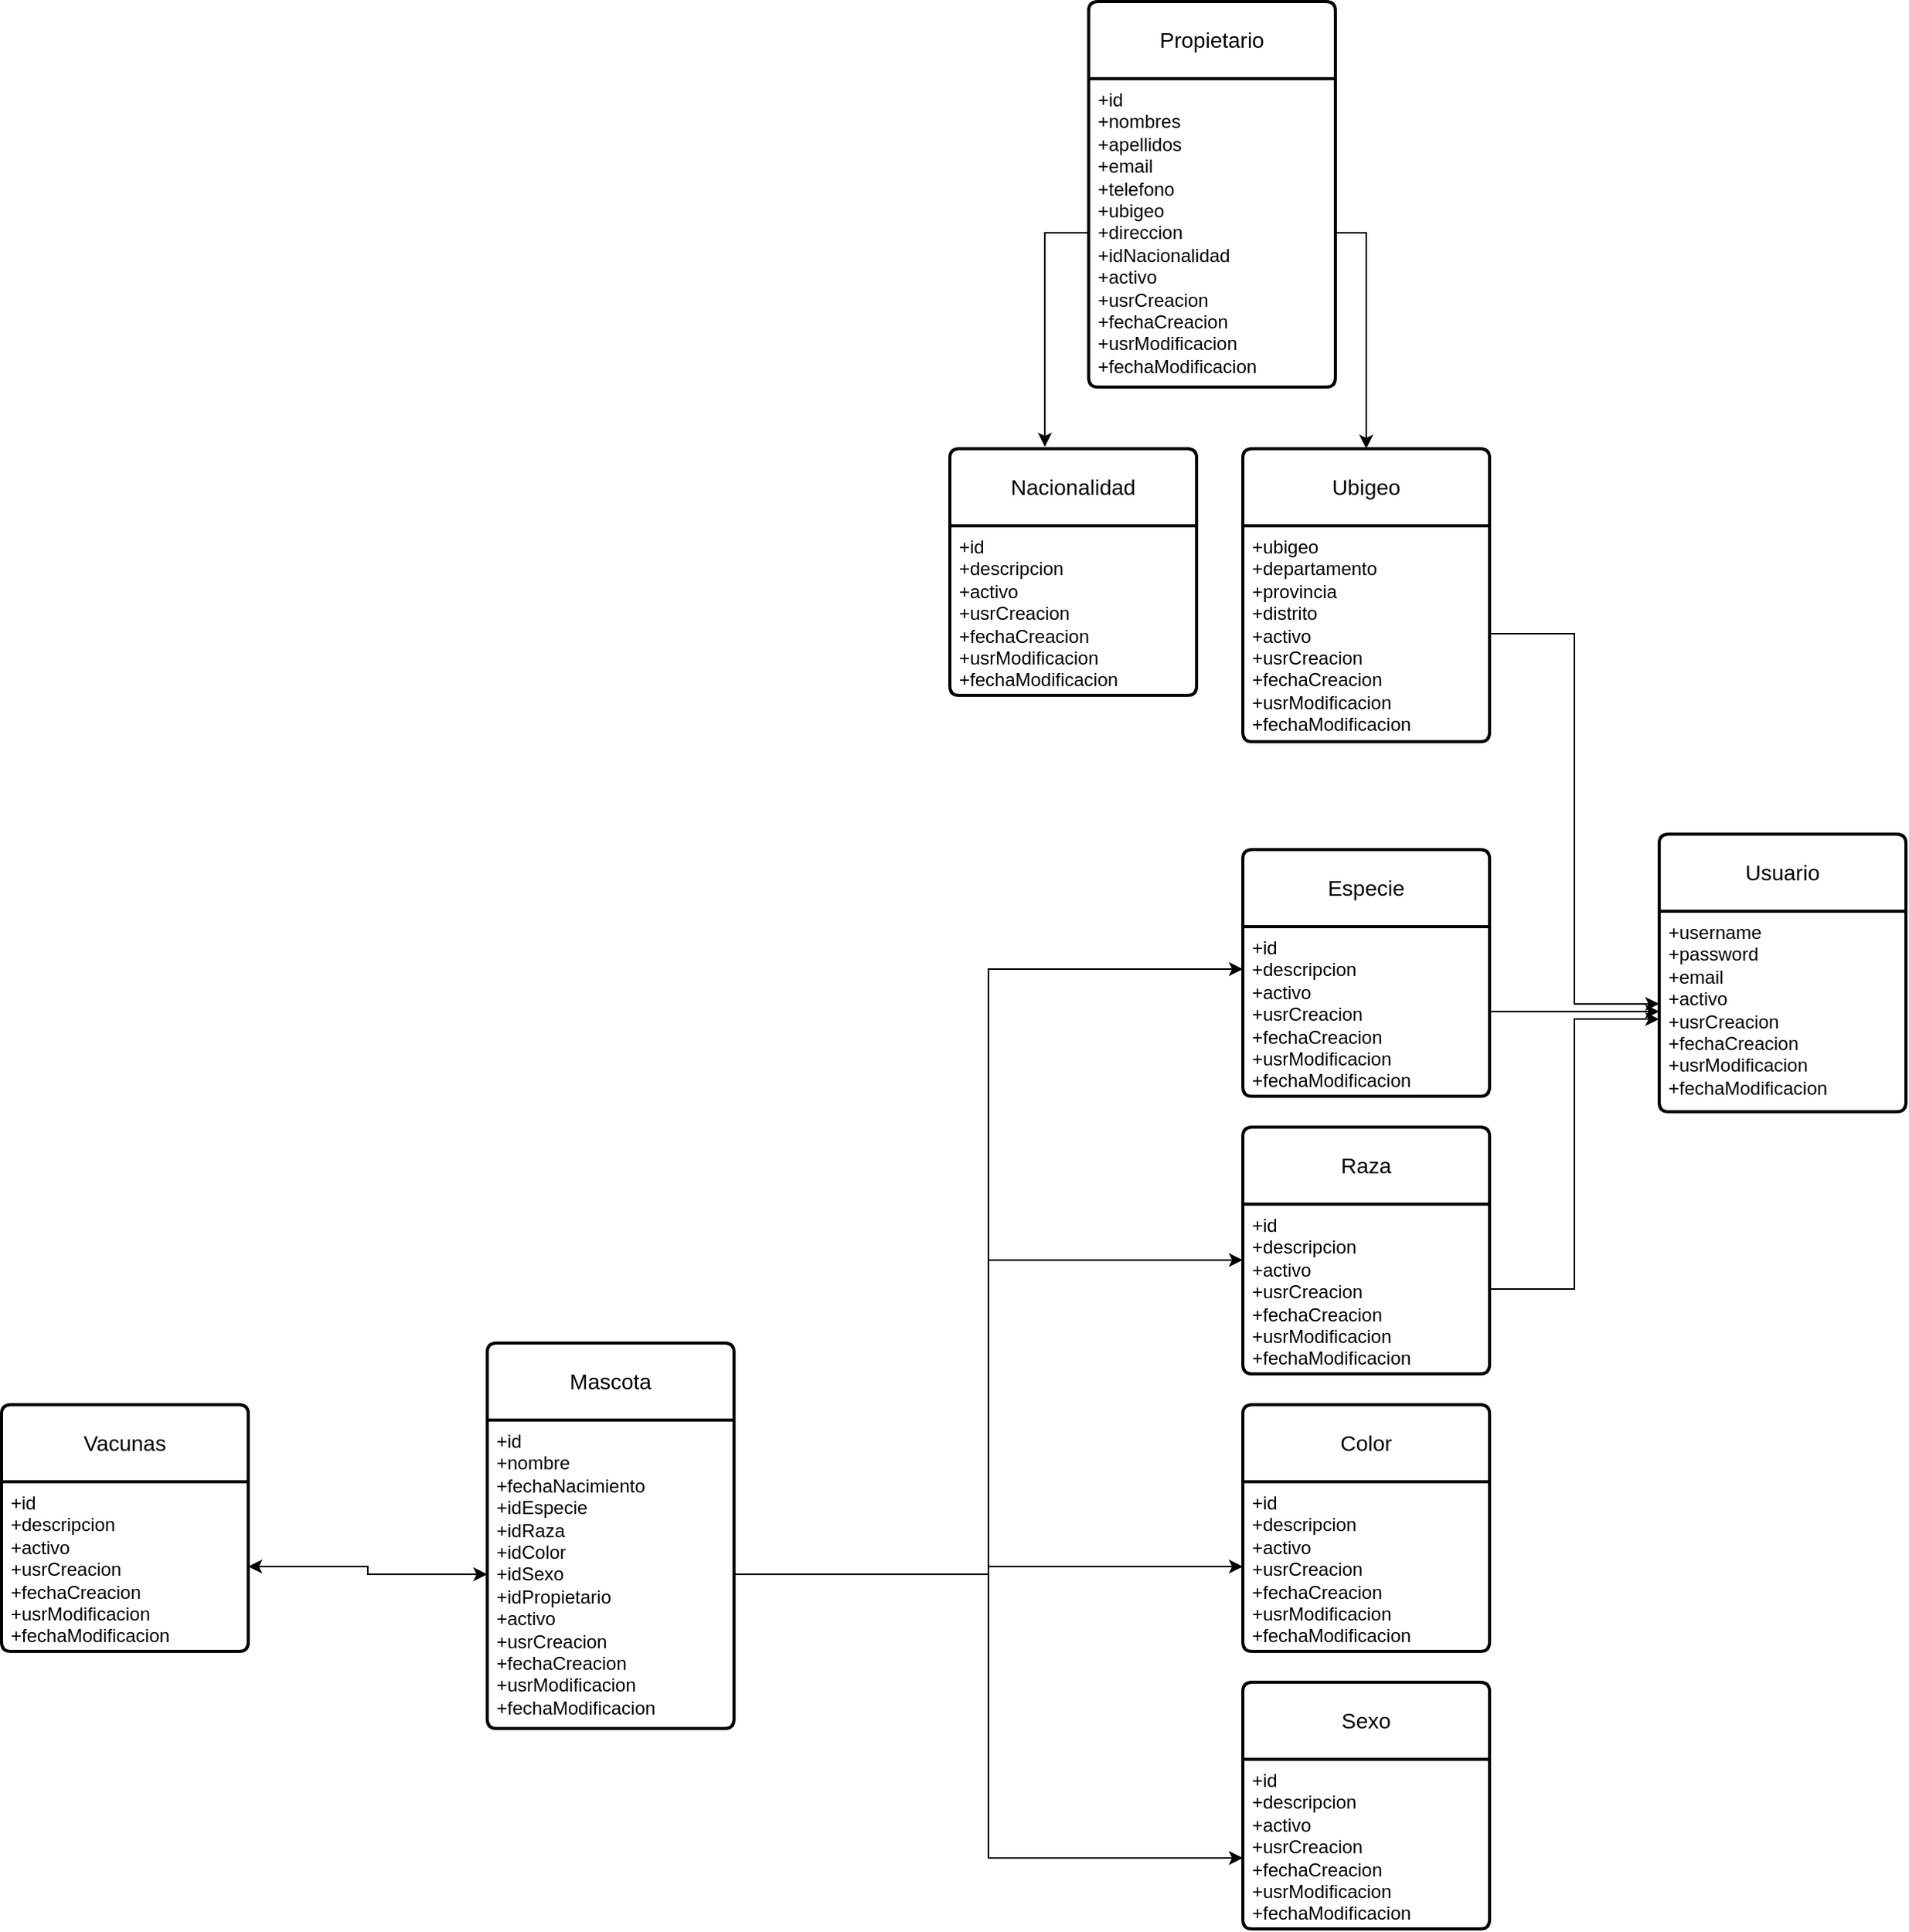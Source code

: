 <mxfile version="24.7.12" pages="3">
  <diagram id="R2lEEEUBdFMjLlhIrx00" name="DiagramaEntidadRelacion">
    <mxGraphModel dx="2740" dy="2173" grid="1" gridSize="10" guides="1" tooltips="1" connect="1" arrows="1" fold="1" page="1" pageScale="1" pageWidth="850" pageHeight="1100" math="0" shadow="0" extFonts="Permanent Marker^https://fonts.googleapis.com/css?family=Permanent+Marker">
      <root>
        <mxCell id="0" />
        <mxCell id="1" parent="0" />
        <mxCell id="A_2ZId9Rc5rUCQsARGJY-1" value="Usuario" style="swimlane;childLayout=stackLayout;horizontal=1;startSize=50;horizontalStack=0;rounded=1;fontSize=14;fontStyle=0;strokeWidth=2;resizeParent=0;resizeLast=1;shadow=0;dashed=0;align=center;arcSize=4;whiteSpace=wrap;html=1;" vertex="1" parent="1">
          <mxGeometry x="570" y="40" width="160" height="180" as="geometry" />
        </mxCell>
        <mxCell id="A_2ZId9Rc5rUCQsARGJY-2" value="+username&lt;div&gt;+password&lt;/div&gt;&lt;div&gt;+email&lt;/div&gt;&lt;div&gt;+activo&lt;/div&gt;&lt;div&gt;+usrCreacion&lt;/div&gt;&lt;div&gt;+fechaCreacion&lt;/div&gt;&lt;div&gt;+usrModificacion&lt;/div&gt;&lt;div&gt;+fechaModificacion&lt;/div&gt;" style="align=left;strokeColor=none;fillColor=none;spacingLeft=4;fontSize=12;verticalAlign=top;resizable=0;rotatable=0;part=1;html=1;" vertex="1" parent="A_2ZId9Rc5rUCQsARGJY-1">
          <mxGeometry y="50" width="160" height="130" as="geometry" />
        </mxCell>
        <mxCell id="A_2ZId9Rc5rUCQsARGJY-3" value="Especie" style="swimlane;childLayout=stackLayout;horizontal=1;startSize=50;horizontalStack=0;rounded=1;fontSize=14;fontStyle=0;strokeWidth=2;resizeParent=0;resizeLast=1;shadow=0;dashed=0;align=center;arcSize=4;whiteSpace=wrap;html=1;" vertex="1" parent="1">
          <mxGeometry x="300" y="50" width="160" height="160" as="geometry" />
        </mxCell>
        <mxCell id="A_2ZId9Rc5rUCQsARGJY-4" value="+id&lt;br&gt;+descripcion&lt;br&gt;&lt;div&gt;+activo&lt;/div&gt;&lt;div&gt;+usrCreacion&lt;/div&gt;&lt;div&gt;+fechaCreacion&lt;/div&gt;&lt;div&gt;+usrModificacion&lt;/div&gt;&lt;div&gt;+fechaModificacion&lt;/div&gt;" style="align=left;strokeColor=none;fillColor=none;spacingLeft=4;fontSize=12;verticalAlign=top;resizable=0;rotatable=0;part=1;html=1;" vertex="1" parent="A_2ZId9Rc5rUCQsARGJY-3">
          <mxGeometry y="50" width="160" height="110" as="geometry" />
        </mxCell>
        <mxCell id="A_2ZId9Rc5rUCQsARGJY-5" style="edgeStyle=orthogonalEdgeStyle;rounded=0;orthogonalLoop=1;jettySize=auto;html=1;" edge="1" parent="1" source="A_2ZId9Rc5rUCQsARGJY-4" target="A_2ZId9Rc5rUCQsARGJY-2">
          <mxGeometry relative="1" as="geometry" />
        </mxCell>
        <mxCell id="A_2ZId9Rc5rUCQsARGJY-6" value="Raza" style="swimlane;childLayout=stackLayout;horizontal=1;startSize=50;horizontalStack=0;rounded=1;fontSize=14;fontStyle=0;strokeWidth=2;resizeParent=0;resizeLast=1;shadow=0;dashed=0;align=center;arcSize=4;whiteSpace=wrap;html=1;" vertex="1" parent="1">
          <mxGeometry x="300" y="230" width="160" height="160" as="geometry" />
        </mxCell>
        <mxCell id="A_2ZId9Rc5rUCQsARGJY-7" value="+id&lt;br&gt;+descripcion&lt;br&gt;&lt;div&gt;+activo&lt;/div&gt;&lt;div&gt;+usrCreacion&lt;/div&gt;&lt;div&gt;+fechaCreacion&lt;/div&gt;&lt;div&gt;+usrModificacion&lt;/div&gt;&lt;div&gt;+fechaModificacion&lt;/div&gt;" style="align=left;strokeColor=none;fillColor=none;spacingLeft=4;fontSize=12;verticalAlign=top;resizable=0;rotatable=0;part=1;html=1;" vertex="1" parent="A_2ZId9Rc5rUCQsARGJY-6">
          <mxGeometry y="50" width="160" height="110" as="geometry" />
        </mxCell>
        <mxCell id="A_2ZId9Rc5rUCQsARGJY-8" style="edgeStyle=orthogonalEdgeStyle;rounded=0;orthogonalLoop=1;jettySize=auto;html=1;entryX=0;entryY=0.538;entryDx=0;entryDy=0;entryPerimeter=0;" edge="1" parent="1" source="A_2ZId9Rc5rUCQsARGJY-7" target="A_2ZId9Rc5rUCQsARGJY-2">
          <mxGeometry relative="1" as="geometry" />
        </mxCell>
        <mxCell id="A_2ZId9Rc5rUCQsARGJY-9" value="Color" style="swimlane;childLayout=stackLayout;horizontal=1;startSize=50;horizontalStack=0;rounded=1;fontSize=14;fontStyle=0;strokeWidth=2;resizeParent=0;resizeLast=1;shadow=0;dashed=0;align=center;arcSize=4;whiteSpace=wrap;html=1;" vertex="1" parent="1">
          <mxGeometry x="300" y="410" width="160" height="160" as="geometry" />
        </mxCell>
        <mxCell id="A_2ZId9Rc5rUCQsARGJY-10" value="+id&lt;br&gt;+descripcion&lt;br&gt;&lt;div&gt;+activo&lt;/div&gt;&lt;div&gt;+usrCreacion&lt;/div&gt;&lt;div&gt;+fechaCreacion&lt;/div&gt;&lt;div&gt;+usrModificacion&lt;/div&gt;&lt;div&gt;+fechaModificacion&lt;/div&gt;" style="align=left;strokeColor=none;fillColor=none;spacingLeft=4;fontSize=12;verticalAlign=top;resizable=0;rotatable=0;part=1;html=1;" vertex="1" parent="A_2ZId9Rc5rUCQsARGJY-9">
          <mxGeometry y="50" width="160" height="110" as="geometry" />
        </mxCell>
        <mxCell id="A_2ZId9Rc5rUCQsARGJY-11" value="Sexo" style="swimlane;childLayout=stackLayout;horizontal=1;startSize=50;horizontalStack=0;rounded=1;fontSize=14;fontStyle=0;strokeWidth=2;resizeParent=0;resizeLast=1;shadow=0;dashed=0;align=center;arcSize=4;whiteSpace=wrap;html=1;" vertex="1" parent="1">
          <mxGeometry x="300" y="590" width="160" height="160" as="geometry" />
        </mxCell>
        <mxCell id="A_2ZId9Rc5rUCQsARGJY-12" value="+id&lt;br&gt;+descripcion&lt;br&gt;&lt;div&gt;+activo&lt;/div&gt;&lt;div&gt;+usrCreacion&lt;/div&gt;&lt;div&gt;+fechaCreacion&lt;/div&gt;&lt;div&gt;+usrModificacion&lt;/div&gt;&lt;div&gt;+fechaModificacion&lt;/div&gt;" style="align=left;strokeColor=none;fillColor=none;spacingLeft=4;fontSize=12;verticalAlign=top;resizable=0;rotatable=0;part=1;html=1;" vertex="1" parent="A_2ZId9Rc5rUCQsARGJY-11">
          <mxGeometry y="50" width="160" height="110" as="geometry" />
        </mxCell>
        <mxCell id="A_2ZId9Rc5rUCQsARGJY-13" value="Vacunas" style="swimlane;childLayout=stackLayout;horizontal=1;startSize=50;horizontalStack=0;rounded=1;fontSize=14;fontStyle=0;strokeWidth=2;resizeParent=0;resizeLast=1;shadow=0;dashed=0;align=center;arcSize=4;whiteSpace=wrap;html=1;" vertex="1" parent="1">
          <mxGeometry x="-505" y="410" width="160" height="160" as="geometry" />
        </mxCell>
        <mxCell id="A_2ZId9Rc5rUCQsARGJY-14" value="+id&lt;br&gt;+descripcion&lt;br&gt;&lt;div&gt;+activo&lt;/div&gt;&lt;div&gt;+usrCreacion&lt;/div&gt;&lt;div&gt;+fechaCreacion&lt;/div&gt;&lt;div&gt;+usrModificacion&lt;/div&gt;&lt;div&gt;+fechaModificacion&lt;/div&gt;" style="align=left;strokeColor=none;fillColor=none;spacingLeft=4;fontSize=12;verticalAlign=top;resizable=0;rotatable=0;part=1;html=1;" vertex="1" parent="A_2ZId9Rc5rUCQsARGJY-13">
          <mxGeometry y="50" width="160" height="110" as="geometry" />
        </mxCell>
        <mxCell id="A_2ZId9Rc5rUCQsARGJY-15" value="Ubigeo" style="swimlane;childLayout=stackLayout;horizontal=1;startSize=50;horizontalStack=0;rounded=1;fontSize=14;fontStyle=0;strokeWidth=2;resizeParent=0;resizeLast=1;shadow=0;dashed=0;align=center;arcSize=4;whiteSpace=wrap;html=1;" vertex="1" parent="1">
          <mxGeometry x="300" y="-210" width="160" height="190" as="geometry" />
        </mxCell>
        <mxCell id="A_2ZId9Rc5rUCQsARGJY-16" value="+ubigeo&lt;br&gt;+departamento&lt;div&gt;+provincia&lt;/div&gt;&lt;div&gt;+distrito&lt;br&gt;&lt;div&gt;+activo&lt;/div&gt;&lt;div&gt;+usrCreacion&lt;/div&gt;&lt;div&gt;+fechaCreacion&lt;/div&gt;&lt;div&gt;+usrModificacion&lt;/div&gt;&lt;div&gt;+fechaModificacion&lt;/div&gt;&lt;/div&gt;" style="align=left;strokeColor=none;fillColor=none;spacingLeft=4;fontSize=12;verticalAlign=top;resizable=0;rotatable=0;part=1;html=1;" vertex="1" parent="A_2ZId9Rc5rUCQsARGJY-15">
          <mxGeometry y="50" width="160" height="140" as="geometry" />
        </mxCell>
        <mxCell id="A_2ZId9Rc5rUCQsARGJY-17" style="edgeStyle=orthogonalEdgeStyle;rounded=0;orthogonalLoop=1;jettySize=auto;html=1;entryX=0;entryY=0.462;entryDx=0;entryDy=0;entryPerimeter=0;" edge="1" parent="1" source="A_2ZId9Rc5rUCQsARGJY-16" target="A_2ZId9Rc5rUCQsARGJY-2">
          <mxGeometry relative="1" as="geometry" />
        </mxCell>
        <mxCell id="A_2ZId9Rc5rUCQsARGJY-18" value="Nacionalidad" style="swimlane;childLayout=stackLayout;horizontal=1;startSize=50;horizontalStack=0;rounded=1;fontSize=14;fontStyle=0;strokeWidth=2;resizeParent=0;resizeLast=1;shadow=0;dashed=0;align=center;arcSize=4;whiteSpace=wrap;html=1;" vertex="1" parent="1">
          <mxGeometry x="110" y="-210" width="160" height="160" as="geometry" />
        </mxCell>
        <mxCell id="A_2ZId9Rc5rUCQsARGJY-19" value="+id&lt;br&gt;+descripcion&lt;br&gt;&lt;div&gt;+activo&lt;/div&gt;&lt;div&gt;+usrCreacion&lt;/div&gt;&lt;div&gt;+fechaCreacion&lt;/div&gt;&lt;div&gt;+usrModificacion&lt;/div&gt;&lt;div&gt;+fechaModificacion&lt;/div&gt;" style="align=left;strokeColor=none;fillColor=none;spacingLeft=4;fontSize=12;verticalAlign=top;resizable=0;rotatable=0;part=1;html=1;" vertex="1" parent="A_2ZId9Rc5rUCQsARGJY-18">
          <mxGeometry y="50" width="160" height="110" as="geometry" />
        </mxCell>
        <mxCell id="A_2ZId9Rc5rUCQsARGJY-22" style="edgeStyle=orthogonalEdgeStyle;rounded=0;orthogonalLoop=1;jettySize=auto;html=1;exitX=1;exitY=0.5;exitDx=0;exitDy=0;" edge="1" parent="1" source="A_2ZId9Rc5rUCQsARGJY-21" target="A_2ZId9Rc5rUCQsARGJY-15">
          <mxGeometry relative="1" as="geometry" />
        </mxCell>
        <mxCell id="A_2ZId9Rc5rUCQsARGJY-20" value="Propietario" style="swimlane;childLayout=stackLayout;horizontal=1;startSize=50;horizontalStack=0;rounded=1;fontSize=14;fontStyle=0;strokeWidth=2;resizeParent=0;resizeLast=1;shadow=0;dashed=0;align=center;arcSize=4;whiteSpace=wrap;html=1;" vertex="1" parent="1">
          <mxGeometry x="200" y="-500" width="160" height="250" as="geometry" />
        </mxCell>
        <mxCell id="A_2ZId9Rc5rUCQsARGJY-21" value="+id&lt;br&gt;+nombres&lt;div&gt;+apellidos&lt;/div&gt;&lt;div&gt;+email&lt;/div&gt;&lt;div&gt;+telefono&lt;/div&gt;&lt;div&gt;+ubigeo&lt;/div&gt;&lt;div&gt;+direccion&lt;/div&gt;&lt;div&gt;+idNacionalidad&lt;br&gt;&lt;div&gt;+activo&lt;/div&gt;&lt;div&gt;+usrCreacion&lt;/div&gt;&lt;div&gt;+fechaCreacion&lt;/div&gt;&lt;div&gt;+usrModificacion&lt;/div&gt;&lt;div&gt;+fechaModificacion&lt;/div&gt;&lt;/div&gt;" style="align=left;strokeColor=none;fillColor=none;spacingLeft=4;fontSize=12;verticalAlign=top;resizable=0;rotatable=0;part=1;html=1;" vertex="1" parent="A_2ZId9Rc5rUCQsARGJY-20">
          <mxGeometry y="50" width="160" height="200" as="geometry" />
        </mxCell>
        <mxCell id="A_2ZId9Rc5rUCQsARGJY-23" style="edgeStyle=orthogonalEdgeStyle;rounded=0;orthogonalLoop=1;jettySize=auto;html=1;exitX=0;exitY=0.5;exitDx=0;exitDy=0;entryX=0.385;entryY=-0.008;entryDx=0;entryDy=0;entryPerimeter=0;" edge="1" parent="1" source="A_2ZId9Rc5rUCQsARGJY-21" target="A_2ZId9Rc5rUCQsARGJY-18">
          <mxGeometry relative="1" as="geometry" />
        </mxCell>
        <mxCell id="A_2ZId9Rc5rUCQsARGJY-24" value="Mascota" style="swimlane;childLayout=stackLayout;horizontal=1;startSize=50;horizontalStack=0;rounded=1;fontSize=14;fontStyle=0;strokeWidth=2;resizeParent=0;resizeLast=1;shadow=0;dashed=0;align=center;arcSize=4;whiteSpace=wrap;html=1;" vertex="1" parent="1">
          <mxGeometry x="-190" y="370" width="160" height="250" as="geometry" />
        </mxCell>
        <mxCell id="A_2ZId9Rc5rUCQsARGJY-25" value="+id&lt;div&gt;+nombre&lt;/div&gt;&lt;div&gt;+fechaNacimiento&lt;/div&gt;&lt;div&gt;+idEspecie&lt;/div&gt;&lt;div&gt;+idRaza&lt;/div&gt;&lt;div&gt;+idColor&lt;/div&gt;&lt;div&gt;+idSexo&lt;/div&gt;&lt;div&gt;+idPropietario&lt;/div&gt;&lt;div&gt;&lt;div&gt;+activo&lt;/div&gt;&lt;div&gt;+usrCreacion&lt;/div&gt;&lt;div&gt;+fechaCreacion&lt;/div&gt;&lt;div&gt;+usrModificacion&lt;/div&gt;&lt;div&gt;+fechaModificacion&lt;/div&gt;&lt;/div&gt;" style="align=left;strokeColor=none;fillColor=none;spacingLeft=4;fontSize=12;verticalAlign=top;resizable=0;rotatable=0;part=1;html=1;" vertex="1" parent="A_2ZId9Rc5rUCQsARGJY-24">
          <mxGeometry y="50" width="160" height="200" as="geometry" />
        </mxCell>
        <mxCell id="A_2ZId9Rc5rUCQsARGJY-26" style="edgeStyle=orthogonalEdgeStyle;rounded=0;orthogonalLoop=1;jettySize=auto;html=1;entryX=0;entryY=0.25;entryDx=0;entryDy=0;" edge="1" parent="1" source="A_2ZId9Rc5rUCQsARGJY-25" target="A_2ZId9Rc5rUCQsARGJY-4">
          <mxGeometry relative="1" as="geometry" />
        </mxCell>
        <mxCell id="A_2ZId9Rc5rUCQsARGJY-27" style="edgeStyle=orthogonalEdgeStyle;rounded=0;orthogonalLoop=1;jettySize=auto;html=1;entryX=0;entryY=0.329;entryDx=0;entryDy=0;entryPerimeter=0;" edge="1" parent="1" source="A_2ZId9Rc5rUCQsARGJY-25" target="A_2ZId9Rc5rUCQsARGJY-7">
          <mxGeometry relative="1" as="geometry" />
        </mxCell>
        <mxCell id="A_2ZId9Rc5rUCQsARGJY-28" style="edgeStyle=orthogonalEdgeStyle;rounded=0;orthogonalLoop=1;jettySize=auto;html=1;exitX=1;exitY=0.5;exitDx=0;exitDy=0;" edge="1" parent="1" source="A_2ZId9Rc5rUCQsARGJY-25" target="A_2ZId9Rc5rUCQsARGJY-10">
          <mxGeometry relative="1" as="geometry" />
        </mxCell>
        <mxCell id="A_2ZId9Rc5rUCQsARGJY-30" style="edgeStyle=orthogonalEdgeStyle;rounded=0;orthogonalLoop=1;jettySize=auto;html=1;entryX=0;entryY=0.582;entryDx=0;entryDy=0;entryPerimeter=0;" edge="1" parent="1" source="A_2ZId9Rc5rUCQsARGJY-25" target="A_2ZId9Rc5rUCQsARGJY-12">
          <mxGeometry relative="1" as="geometry" />
        </mxCell>
        <mxCell id="A_2ZId9Rc5rUCQsARGJY-33" style="edgeStyle=orthogonalEdgeStyle;rounded=0;orthogonalLoop=1;jettySize=auto;html=1;exitX=1;exitY=0.5;exitDx=0;exitDy=0;entryX=0;entryY=0.5;entryDx=0;entryDy=0;startArrow=classic;startFill=1;" edge="1" parent="1" source="A_2ZId9Rc5rUCQsARGJY-14" target="A_2ZId9Rc5rUCQsARGJY-25">
          <mxGeometry relative="1" as="geometry" />
        </mxCell>
      </root>
    </mxGraphModel>
  </diagram>
  <diagram id="JF7grgOJHSBSUhTTgqZJ" name="DiagramaLogico">
    <mxGraphModel dx="1134" dy="1813" grid="1" gridSize="10" guides="1" tooltips="1" connect="1" arrows="1" fold="1" page="1" pageScale="1" pageWidth="827" pageHeight="1169" math="0" shadow="0">
      <root>
        <mxCell id="0" />
        <mxCell id="1" parent="0" />
        <mxCell id="SRDpSj3Atz3liwTOYZHD-33" style="edgeStyle=orthogonalEdgeStyle;rounded=0;orthogonalLoop=1;jettySize=auto;html=1;entryX=0;entryY=0.5;entryDx=0;entryDy=0;" parent="1" source="SRDpSj3Atz3liwTOYZHD-2" target="SRDpSj3Atz3liwTOYZHD-20" edge="1">
          <mxGeometry relative="1" as="geometry" />
        </mxCell>
        <mxCell id="SRDpSj3Atz3liwTOYZHD-29" style="edgeStyle=orthogonalEdgeStyle;rounded=0;orthogonalLoop=1;jettySize=auto;html=1;entryX=0;entryY=0.5;entryDx=0;entryDy=0;" parent="1" source="SRDpSj3Atz3liwTOYZHD-2" target="SRDpSj3Atz3liwTOYZHD-14" edge="1">
          <mxGeometry relative="1" as="geometry" />
        </mxCell>
        <mxCell id="SRDpSj3Atz3liwTOYZHD-1" value="Usuarios" style="shape=table;startSize=30;container=1;collapsible=1;childLayout=tableLayout;fixedRows=1;rowLines=0;fontStyle=1;align=center;resizeLast=1;html=1;" parent="1" vertex="1">
          <mxGeometry x="260" y="-10" width="180" height="300" as="geometry" />
        </mxCell>
        <mxCell id="SRDpSj3Atz3liwTOYZHD-2" value="" style="shape=tableRow;horizontal=0;startSize=0;swimlaneHead=0;swimlaneBody=0;fillColor=none;collapsible=0;dropTarget=0;points=[[0,0.5],[1,0.5]];portConstraint=eastwest;top=0;left=0;right=0;bottom=1;" parent="SRDpSj3Atz3liwTOYZHD-1" vertex="1">
          <mxGeometry y="30" width="180" height="30" as="geometry" />
        </mxCell>
        <mxCell id="SRDpSj3Atz3liwTOYZHD-3" value="PK" style="shape=partialRectangle;connectable=0;fillColor=none;top=0;left=0;bottom=0;right=0;fontStyle=1;overflow=hidden;whiteSpace=wrap;html=1;" parent="SRDpSj3Atz3liwTOYZHD-2" vertex="1">
          <mxGeometry width="30" height="30" as="geometry">
            <mxRectangle width="30" height="30" as="alternateBounds" />
          </mxGeometry>
        </mxCell>
        <mxCell id="SRDpSj3Atz3liwTOYZHD-4" value="id" style="shape=partialRectangle;connectable=0;fillColor=none;top=0;left=0;bottom=0;right=0;align=left;spacingLeft=6;fontStyle=5;overflow=hidden;whiteSpace=wrap;html=1;" parent="SRDpSj3Atz3liwTOYZHD-2" vertex="1">
          <mxGeometry x="30" width="150" height="30" as="geometry">
            <mxRectangle width="150" height="30" as="alternateBounds" />
          </mxGeometry>
        </mxCell>
        <mxCell id="SRDpSj3Atz3liwTOYZHD-5" value="" style="shape=tableRow;horizontal=0;startSize=0;swimlaneHead=0;swimlaneBody=0;fillColor=none;collapsible=0;dropTarget=0;points=[[0,0.5],[1,0.5]];portConstraint=eastwest;top=0;left=0;right=0;bottom=0;" parent="SRDpSj3Atz3liwTOYZHD-1" vertex="1">
          <mxGeometry y="60" width="180" height="30" as="geometry" />
        </mxCell>
        <mxCell id="SRDpSj3Atz3liwTOYZHD-6" value="" style="shape=partialRectangle;connectable=0;fillColor=none;top=0;left=0;bottom=0;right=0;editable=1;overflow=hidden;whiteSpace=wrap;html=1;" parent="SRDpSj3Atz3liwTOYZHD-5" vertex="1">
          <mxGeometry width="30" height="30" as="geometry">
            <mxRectangle width="30" height="30" as="alternateBounds" />
          </mxGeometry>
        </mxCell>
        <mxCell id="SRDpSj3Atz3liwTOYZHD-7" value="username" style="shape=partialRectangle;connectable=0;fillColor=none;top=0;left=0;bottom=0;right=0;align=left;spacingLeft=6;overflow=hidden;whiteSpace=wrap;html=1;" parent="SRDpSj3Atz3liwTOYZHD-5" vertex="1">
          <mxGeometry x="30" width="150" height="30" as="geometry">
            <mxRectangle width="150" height="30" as="alternateBounds" />
          </mxGeometry>
        </mxCell>
        <mxCell id="SRDpSj3Atz3liwTOYZHD-8" value="" style="shape=tableRow;horizontal=0;startSize=0;swimlaneHead=0;swimlaneBody=0;fillColor=none;collapsible=0;dropTarget=0;points=[[0,0.5],[1,0.5]];portConstraint=eastwest;top=0;left=0;right=0;bottom=0;" parent="SRDpSj3Atz3liwTOYZHD-1" vertex="1">
          <mxGeometry y="90" width="180" height="30" as="geometry" />
        </mxCell>
        <mxCell id="SRDpSj3Atz3liwTOYZHD-9" value="" style="shape=partialRectangle;connectable=0;fillColor=none;top=0;left=0;bottom=0;right=0;editable=1;overflow=hidden;whiteSpace=wrap;html=1;" parent="SRDpSj3Atz3liwTOYZHD-8" vertex="1">
          <mxGeometry width="30" height="30" as="geometry">
            <mxRectangle width="30" height="30" as="alternateBounds" />
          </mxGeometry>
        </mxCell>
        <mxCell id="SRDpSj3Atz3liwTOYZHD-10" value="password" style="shape=partialRectangle;connectable=0;fillColor=none;top=0;left=0;bottom=0;right=0;align=left;spacingLeft=6;overflow=hidden;whiteSpace=wrap;html=1;" parent="SRDpSj3Atz3liwTOYZHD-8" vertex="1">
          <mxGeometry x="30" width="150" height="30" as="geometry">
            <mxRectangle width="150" height="30" as="alternateBounds" />
          </mxGeometry>
        </mxCell>
        <mxCell id="SRDpSj3Atz3liwTOYZHD-11" value="" style="shape=tableRow;horizontal=0;startSize=0;swimlaneHead=0;swimlaneBody=0;fillColor=none;collapsible=0;dropTarget=0;points=[[0,0.5],[1,0.5]];portConstraint=eastwest;top=0;left=0;right=0;bottom=0;" parent="SRDpSj3Atz3liwTOYZHD-1" vertex="1">
          <mxGeometry y="120" width="180" height="30" as="geometry" />
        </mxCell>
        <mxCell id="SRDpSj3Atz3liwTOYZHD-12" value="" style="shape=partialRectangle;connectable=0;fillColor=none;top=0;left=0;bottom=0;right=0;editable=1;overflow=hidden;whiteSpace=wrap;html=1;" parent="SRDpSj3Atz3liwTOYZHD-11" vertex="1">
          <mxGeometry width="30" height="30" as="geometry">
            <mxRectangle width="30" height="30" as="alternateBounds" />
          </mxGeometry>
        </mxCell>
        <mxCell id="SRDpSj3Atz3liwTOYZHD-13" value="email" style="shape=partialRectangle;connectable=0;fillColor=none;top=0;left=0;bottom=0;right=0;align=left;spacingLeft=6;overflow=hidden;whiteSpace=wrap;html=1;" parent="SRDpSj3Atz3liwTOYZHD-11" vertex="1">
          <mxGeometry x="30" width="150" height="30" as="geometry">
            <mxRectangle width="150" height="30" as="alternateBounds" />
          </mxGeometry>
        </mxCell>
        <mxCell id="SRDpSj3Atz3liwTOYZHD-26" value="" style="shape=tableRow;horizontal=0;startSize=0;swimlaneHead=0;swimlaneBody=0;fillColor=none;collapsible=0;dropTarget=0;points=[[0,0.5],[1,0.5]];portConstraint=eastwest;top=0;left=0;right=0;bottom=0;" parent="SRDpSj3Atz3liwTOYZHD-1" vertex="1">
          <mxGeometry y="150" width="180" height="30" as="geometry" />
        </mxCell>
        <mxCell id="SRDpSj3Atz3liwTOYZHD-27" value="" style="shape=partialRectangle;connectable=0;fillColor=none;top=0;left=0;bottom=0;right=0;editable=1;overflow=hidden;whiteSpace=wrap;html=1;" parent="SRDpSj3Atz3liwTOYZHD-26" vertex="1">
          <mxGeometry width="30" height="30" as="geometry">
            <mxRectangle width="30" height="30" as="alternateBounds" />
          </mxGeometry>
        </mxCell>
        <mxCell id="SRDpSj3Atz3liwTOYZHD-28" value="activo" style="shape=partialRectangle;connectable=0;fillColor=none;top=0;left=0;bottom=0;right=0;align=left;spacingLeft=6;overflow=hidden;whiteSpace=wrap;html=1;" parent="SRDpSj3Atz3liwTOYZHD-26" vertex="1">
          <mxGeometry x="30" width="150" height="30" as="geometry">
            <mxRectangle width="150" height="30" as="alternateBounds" />
          </mxGeometry>
        </mxCell>
        <mxCell id="SRDpSj3Atz3liwTOYZHD-14" value="" style="shape=tableRow;horizontal=0;startSize=0;swimlaneHead=0;swimlaneBody=0;fillColor=none;collapsible=0;dropTarget=0;points=[[0,0.5],[1,0.5]];portConstraint=eastwest;top=0;left=0;right=0;bottom=0;" parent="SRDpSj3Atz3liwTOYZHD-1" vertex="1">
          <mxGeometry y="180" width="180" height="30" as="geometry" />
        </mxCell>
        <mxCell id="SRDpSj3Atz3liwTOYZHD-15" value="FK" style="shape=partialRectangle;connectable=0;fillColor=none;top=0;left=0;bottom=0;right=0;editable=1;overflow=hidden;whiteSpace=wrap;html=1;" parent="SRDpSj3Atz3liwTOYZHD-14" vertex="1">
          <mxGeometry width="30" height="30" as="geometry">
            <mxRectangle width="30" height="30" as="alternateBounds" />
          </mxGeometry>
        </mxCell>
        <mxCell id="SRDpSj3Atz3liwTOYZHD-16" value="usrCreacion" style="shape=partialRectangle;connectable=0;fillColor=none;top=0;left=0;bottom=0;right=0;align=left;spacingLeft=6;overflow=hidden;whiteSpace=wrap;html=1;" parent="SRDpSj3Atz3liwTOYZHD-14" vertex="1">
          <mxGeometry x="30" width="150" height="30" as="geometry">
            <mxRectangle width="150" height="30" as="alternateBounds" />
          </mxGeometry>
        </mxCell>
        <mxCell id="SRDpSj3Atz3liwTOYZHD-17" value="" style="shape=tableRow;horizontal=0;startSize=0;swimlaneHead=0;swimlaneBody=0;fillColor=none;collapsible=0;dropTarget=0;points=[[0,0.5],[1,0.5]];portConstraint=eastwest;top=0;left=0;right=0;bottom=0;" parent="SRDpSj3Atz3liwTOYZHD-1" vertex="1">
          <mxGeometry y="210" width="180" height="30" as="geometry" />
        </mxCell>
        <mxCell id="SRDpSj3Atz3liwTOYZHD-18" value="" style="shape=partialRectangle;connectable=0;fillColor=none;top=0;left=0;bottom=0;right=0;editable=1;overflow=hidden;whiteSpace=wrap;html=1;" parent="SRDpSj3Atz3liwTOYZHD-17" vertex="1">
          <mxGeometry width="30" height="30" as="geometry">
            <mxRectangle width="30" height="30" as="alternateBounds" />
          </mxGeometry>
        </mxCell>
        <mxCell id="SRDpSj3Atz3liwTOYZHD-19" value="fechaCreacion" style="shape=partialRectangle;connectable=0;fillColor=none;top=0;left=0;bottom=0;right=0;align=left;spacingLeft=6;overflow=hidden;whiteSpace=wrap;html=1;" parent="SRDpSj3Atz3liwTOYZHD-17" vertex="1">
          <mxGeometry x="30" width="150" height="30" as="geometry">
            <mxRectangle width="150" height="30" as="alternateBounds" />
          </mxGeometry>
        </mxCell>
        <mxCell id="SRDpSj3Atz3liwTOYZHD-20" value="" style="shape=tableRow;horizontal=0;startSize=0;swimlaneHead=0;swimlaneBody=0;fillColor=none;collapsible=0;dropTarget=0;points=[[0,0.5],[1,0.5]];portConstraint=eastwest;top=0;left=0;right=0;bottom=0;" parent="SRDpSj3Atz3liwTOYZHD-1" vertex="1">
          <mxGeometry y="240" width="180" height="30" as="geometry" />
        </mxCell>
        <mxCell id="SRDpSj3Atz3liwTOYZHD-21" value="FK" style="shape=partialRectangle;connectable=0;fillColor=none;top=0;left=0;bottom=0;right=0;editable=1;overflow=hidden;whiteSpace=wrap;html=1;" parent="SRDpSj3Atz3liwTOYZHD-20" vertex="1">
          <mxGeometry width="30" height="30" as="geometry">
            <mxRectangle width="30" height="30" as="alternateBounds" />
          </mxGeometry>
        </mxCell>
        <mxCell id="SRDpSj3Atz3liwTOYZHD-22" value="usrModificacion" style="shape=partialRectangle;connectable=0;fillColor=none;top=0;left=0;bottom=0;right=0;align=left;spacingLeft=6;overflow=hidden;whiteSpace=wrap;html=1;" parent="SRDpSj3Atz3liwTOYZHD-20" vertex="1">
          <mxGeometry x="30" width="150" height="30" as="geometry">
            <mxRectangle width="150" height="30" as="alternateBounds" />
          </mxGeometry>
        </mxCell>
        <mxCell id="SRDpSj3Atz3liwTOYZHD-23" value="" style="shape=tableRow;horizontal=0;startSize=0;swimlaneHead=0;swimlaneBody=0;fillColor=none;collapsible=0;dropTarget=0;points=[[0,0.5],[1,0.5]];portConstraint=eastwest;top=0;left=0;right=0;bottom=0;" parent="SRDpSj3Atz3liwTOYZHD-1" vertex="1">
          <mxGeometry y="270" width="180" height="30" as="geometry" />
        </mxCell>
        <mxCell id="SRDpSj3Atz3liwTOYZHD-24" value="" style="shape=partialRectangle;connectable=0;fillColor=none;top=0;left=0;bottom=0;right=0;editable=1;overflow=hidden;whiteSpace=wrap;html=1;" parent="SRDpSj3Atz3liwTOYZHD-23" vertex="1">
          <mxGeometry width="30" height="30" as="geometry">
            <mxRectangle width="30" height="30" as="alternateBounds" />
          </mxGeometry>
        </mxCell>
        <mxCell id="SRDpSj3Atz3liwTOYZHD-25" value="fechaModificacion" style="shape=partialRectangle;connectable=0;fillColor=none;top=0;left=0;bottom=0;right=0;align=left;spacingLeft=6;overflow=hidden;whiteSpace=wrap;html=1;" parent="SRDpSj3Atz3liwTOYZHD-23" vertex="1">
          <mxGeometry x="30" width="150" height="30" as="geometry">
            <mxRectangle width="150" height="30" as="alternateBounds" />
          </mxGeometry>
        </mxCell>
        <mxCell id="XoRMnqgFPGqSmeQZZEMl-1" value="Especie" style="shape=table;startSize=30;container=1;collapsible=1;childLayout=tableLayout;fixedRows=1;rowLines=0;fontStyle=1;align=center;resizeLast=1;html=1;" vertex="1" parent="1">
          <mxGeometry x="580" y="-40" width="180" height="240" as="geometry" />
        </mxCell>
        <mxCell id="XoRMnqgFPGqSmeQZZEMl-2" value="" style="shape=tableRow;horizontal=0;startSize=0;swimlaneHead=0;swimlaneBody=0;fillColor=none;collapsible=0;dropTarget=0;points=[[0,0.5],[1,0.5]];portConstraint=eastwest;top=0;left=0;right=0;bottom=1;" vertex="1" parent="XoRMnqgFPGqSmeQZZEMl-1">
          <mxGeometry y="30" width="180" height="30" as="geometry" />
        </mxCell>
        <mxCell id="XoRMnqgFPGqSmeQZZEMl-3" value="PK" style="shape=partialRectangle;connectable=0;fillColor=none;top=0;left=0;bottom=0;right=0;fontStyle=1;overflow=hidden;whiteSpace=wrap;html=1;" vertex="1" parent="XoRMnqgFPGqSmeQZZEMl-2">
          <mxGeometry width="30" height="30" as="geometry">
            <mxRectangle width="30" height="30" as="alternateBounds" />
          </mxGeometry>
        </mxCell>
        <mxCell id="XoRMnqgFPGqSmeQZZEMl-4" value="id" style="shape=partialRectangle;connectable=0;fillColor=none;top=0;left=0;bottom=0;right=0;align=left;spacingLeft=6;fontStyle=5;overflow=hidden;whiteSpace=wrap;html=1;" vertex="1" parent="XoRMnqgFPGqSmeQZZEMl-2">
          <mxGeometry x="30" width="150" height="30" as="geometry">
            <mxRectangle width="150" height="30" as="alternateBounds" />
          </mxGeometry>
        </mxCell>
        <mxCell id="XoRMnqgFPGqSmeQZZEMl-5" value="" style="shape=tableRow;horizontal=0;startSize=0;swimlaneHead=0;swimlaneBody=0;fillColor=none;collapsible=0;dropTarget=0;points=[[0,0.5],[1,0.5]];portConstraint=eastwest;top=0;left=0;right=0;bottom=0;" vertex="1" parent="XoRMnqgFPGqSmeQZZEMl-1">
          <mxGeometry y="60" width="180" height="30" as="geometry" />
        </mxCell>
        <mxCell id="XoRMnqgFPGqSmeQZZEMl-6" value="" style="shape=partialRectangle;connectable=0;fillColor=none;top=0;left=0;bottom=0;right=0;editable=1;overflow=hidden;whiteSpace=wrap;html=1;" vertex="1" parent="XoRMnqgFPGqSmeQZZEMl-5">
          <mxGeometry width="30" height="30" as="geometry">
            <mxRectangle width="30" height="30" as="alternateBounds" />
          </mxGeometry>
        </mxCell>
        <mxCell id="XoRMnqgFPGqSmeQZZEMl-7" value="descripcion" style="shape=partialRectangle;connectable=0;fillColor=none;top=0;left=0;bottom=0;right=0;align=left;spacingLeft=6;overflow=hidden;whiteSpace=wrap;html=1;" vertex="1" parent="XoRMnqgFPGqSmeQZZEMl-5">
          <mxGeometry x="30" width="150" height="30" as="geometry">
            <mxRectangle width="150" height="30" as="alternateBounds" />
          </mxGeometry>
        </mxCell>
        <mxCell id="XoRMnqgFPGqSmeQZZEMl-8" value="" style="shape=tableRow;horizontal=0;startSize=0;swimlaneHead=0;swimlaneBody=0;fillColor=none;collapsible=0;dropTarget=0;points=[[0,0.5],[1,0.5]];portConstraint=eastwest;top=0;left=0;right=0;bottom=0;" vertex="1" parent="XoRMnqgFPGqSmeQZZEMl-1">
          <mxGeometry y="90" width="180" height="30" as="geometry" />
        </mxCell>
        <mxCell id="XoRMnqgFPGqSmeQZZEMl-9" value="" style="shape=partialRectangle;connectable=0;fillColor=none;top=0;left=0;bottom=0;right=0;editable=1;overflow=hidden;whiteSpace=wrap;html=1;" vertex="1" parent="XoRMnqgFPGqSmeQZZEMl-8">
          <mxGeometry width="30" height="30" as="geometry">
            <mxRectangle width="30" height="30" as="alternateBounds" />
          </mxGeometry>
        </mxCell>
        <mxCell id="XoRMnqgFPGqSmeQZZEMl-10" value="activo" style="shape=partialRectangle;connectable=0;fillColor=none;top=0;left=0;bottom=0;right=0;align=left;spacingLeft=6;overflow=hidden;whiteSpace=wrap;html=1;" vertex="1" parent="XoRMnqgFPGqSmeQZZEMl-8">
          <mxGeometry x="30" width="150" height="30" as="geometry">
            <mxRectangle width="150" height="30" as="alternateBounds" />
          </mxGeometry>
        </mxCell>
        <mxCell id="XoRMnqgFPGqSmeQZZEMl-11" value="" style="shape=tableRow;horizontal=0;startSize=0;swimlaneHead=0;swimlaneBody=0;fillColor=none;collapsible=0;dropTarget=0;points=[[0,0.5],[1,0.5]];portConstraint=eastwest;top=0;left=0;right=0;bottom=0;" vertex="1" parent="XoRMnqgFPGqSmeQZZEMl-1">
          <mxGeometry y="120" width="180" height="30" as="geometry" />
        </mxCell>
        <mxCell id="XoRMnqgFPGqSmeQZZEMl-12" value="FK" style="shape=partialRectangle;connectable=0;fillColor=none;top=0;left=0;bottom=0;right=0;editable=1;overflow=hidden;whiteSpace=wrap;html=1;" vertex="1" parent="XoRMnqgFPGqSmeQZZEMl-11">
          <mxGeometry width="30" height="30" as="geometry">
            <mxRectangle width="30" height="30" as="alternateBounds" />
          </mxGeometry>
        </mxCell>
        <mxCell id="XoRMnqgFPGqSmeQZZEMl-13" value="usrCreacion" style="shape=partialRectangle;connectable=0;fillColor=none;top=0;left=0;bottom=0;right=0;align=left;spacingLeft=6;overflow=hidden;whiteSpace=wrap;html=1;" vertex="1" parent="XoRMnqgFPGqSmeQZZEMl-11">
          <mxGeometry x="30" width="150" height="30" as="geometry">
            <mxRectangle width="150" height="30" as="alternateBounds" />
          </mxGeometry>
        </mxCell>
        <mxCell id="XoRMnqgFPGqSmeQZZEMl-14" value="" style="shape=tableRow;horizontal=0;startSize=0;swimlaneHead=0;swimlaneBody=0;fillColor=none;collapsible=0;dropTarget=0;points=[[0,0.5],[1,0.5]];portConstraint=eastwest;top=0;left=0;right=0;bottom=0;" vertex="1" parent="XoRMnqgFPGqSmeQZZEMl-1">
          <mxGeometry y="150" width="180" height="30" as="geometry" />
        </mxCell>
        <mxCell id="XoRMnqgFPGqSmeQZZEMl-15" value="" style="shape=partialRectangle;connectable=0;fillColor=none;top=0;left=0;bottom=0;right=0;editable=1;overflow=hidden;whiteSpace=wrap;html=1;" vertex="1" parent="XoRMnqgFPGqSmeQZZEMl-14">
          <mxGeometry width="30" height="30" as="geometry">
            <mxRectangle width="30" height="30" as="alternateBounds" />
          </mxGeometry>
        </mxCell>
        <mxCell id="XoRMnqgFPGqSmeQZZEMl-16" value="fechaCreacion" style="shape=partialRectangle;connectable=0;fillColor=none;top=0;left=0;bottom=0;right=0;align=left;spacingLeft=6;overflow=hidden;whiteSpace=wrap;html=1;" vertex="1" parent="XoRMnqgFPGqSmeQZZEMl-14">
          <mxGeometry x="30" width="150" height="30" as="geometry">
            <mxRectangle width="150" height="30" as="alternateBounds" />
          </mxGeometry>
        </mxCell>
        <mxCell id="XoRMnqgFPGqSmeQZZEMl-17" value="" style="shape=tableRow;horizontal=0;startSize=0;swimlaneHead=0;swimlaneBody=0;fillColor=none;collapsible=0;dropTarget=0;points=[[0,0.5],[1,0.5]];portConstraint=eastwest;top=0;left=0;right=0;bottom=0;" vertex="1" parent="XoRMnqgFPGqSmeQZZEMl-1">
          <mxGeometry y="180" width="180" height="30" as="geometry" />
        </mxCell>
        <mxCell id="XoRMnqgFPGqSmeQZZEMl-18" value="FK" style="shape=partialRectangle;connectable=0;fillColor=none;top=0;left=0;bottom=0;right=0;editable=1;overflow=hidden;whiteSpace=wrap;html=1;" vertex="1" parent="XoRMnqgFPGqSmeQZZEMl-17">
          <mxGeometry width="30" height="30" as="geometry">
            <mxRectangle width="30" height="30" as="alternateBounds" />
          </mxGeometry>
        </mxCell>
        <mxCell id="XoRMnqgFPGqSmeQZZEMl-19" value="usrModificacion" style="shape=partialRectangle;connectable=0;fillColor=none;top=0;left=0;bottom=0;right=0;align=left;spacingLeft=6;overflow=hidden;whiteSpace=wrap;html=1;" vertex="1" parent="XoRMnqgFPGqSmeQZZEMl-17">
          <mxGeometry x="30" width="150" height="30" as="geometry">
            <mxRectangle width="150" height="30" as="alternateBounds" />
          </mxGeometry>
        </mxCell>
        <mxCell id="XoRMnqgFPGqSmeQZZEMl-20" value="" style="shape=tableRow;horizontal=0;startSize=0;swimlaneHead=0;swimlaneBody=0;fillColor=none;collapsible=0;dropTarget=0;points=[[0,0.5],[1,0.5]];portConstraint=eastwest;top=0;left=0;right=0;bottom=0;" vertex="1" parent="XoRMnqgFPGqSmeQZZEMl-1">
          <mxGeometry y="210" width="180" height="30" as="geometry" />
        </mxCell>
        <mxCell id="XoRMnqgFPGqSmeQZZEMl-21" value="" style="shape=partialRectangle;connectable=0;fillColor=none;top=0;left=0;bottom=0;right=0;editable=1;overflow=hidden;whiteSpace=wrap;html=1;" vertex="1" parent="XoRMnqgFPGqSmeQZZEMl-20">
          <mxGeometry width="30" height="30" as="geometry">
            <mxRectangle width="30" height="30" as="alternateBounds" />
          </mxGeometry>
        </mxCell>
        <mxCell id="XoRMnqgFPGqSmeQZZEMl-22" value="fechaModificacion" style="shape=partialRectangle;connectable=0;fillColor=none;top=0;left=0;bottom=0;right=0;align=left;spacingLeft=6;overflow=hidden;whiteSpace=wrap;html=1;" vertex="1" parent="XoRMnqgFPGqSmeQZZEMl-20">
          <mxGeometry x="30" width="150" height="30" as="geometry">
            <mxRectangle width="150" height="30" as="alternateBounds" />
          </mxGeometry>
        </mxCell>
        <mxCell id="XoRMnqgFPGqSmeQZZEMl-23" style="edgeStyle=orthogonalEdgeStyle;rounded=0;orthogonalLoop=1;jettySize=auto;html=1;" edge="1" parent="1" source="SRDpSj3Atz3liwTOYZHD-2" target="XoRMnqgFPGqSmeQZZEMl-11">
          <mxGeometry relative="1" as="geometry" />
        </mxCell>
        <mxCell id="XoRMnqgFPGqSmeQZZEMl-24" style="edgeStyle=orthogonalEdgeStyle;rounded=0;orthogonalLoop=1;jettySize=auto;html=1;" edge="1" parent="1" source="SRDpSj3Atz3liwTOYZHD-2" target="XoRMnqgFPGqSmeQZZEMl-17">
          <mxGeometry relative="1" as="geometry" />
        </mxCell>
        <mxCell id="XoRMnqgFPGqSmeQZZEMl-25" value="Raza" style="shape=table;startSize=30;container=1;collapsible=1;childLayout=tableLayout;fixedRows=1;rowLines=0;fontStyle=1;align=center;resizeLast=1;html=1;" vertex="1" parent="1">
          <mxGeometry x="580" y="240" width="180" height="240" as="geometry" />
        </mxCell>
        <mxCell id="XoRMnqgFPGqSmeQZZEMl-26" value="" style="shape=tableRow;horizontal=0;startSize=0;swimlaneHead=0;swimlaneBody=0;fillColor=none;collapsible=0;dropTarget=0;points=[[0,0.5],[1,0.5]];portConstraint=eastwest;top=0;left=0;right=0;bottom=1;" vertex="1" parent="XoRMnqgFPGqSmeQZZEMl-25">
          <mxGeometry y="30" width="180" height="30" as="geometry" />
        </mxCell>
        <mxCell id="XoRMnqgFPGqSmeQZZEMl-27" value="PK" style="shape=partialRectangle;connectable=0;fillColor=none;top=0;left=0;bottom=0;right=0;fontStyle=1;overflow=hidden;whiteSpace=wrap;html=1;" vertex="1" parent="XoRMnqgFPGqSmeQZZEMl-26">
          <mxGeometry width="30" height="30" as="geometry">
            <mxRectangle width="30" height="30" as="alternateBounds" />
          </mxGeometry>
        </mxCell>
        <mxCell id="XoRMnqgFPGqSmeQZZEMl-28" value="id" style="shape=partialRectangle;connectable=0;fillColor=none;top=0;left=0;bottom=0;right=0;align=left;spacingLeft=6;fontStyle=5;overflow=hidden;whiteSpace=wrap;html=1;" vertex="1" parent="XoRMnqgFPGqSmeQZZEMl-26">
          <mxGeometry x="30" width="150" height="30" as="geometry">
            <mxRectangle width="150" height="30" as="alternateBounds" />
          </mxGeometry>
        </mxCell>
        <mxCell id="XoRMnqgFPGqSmeQZZEMl-29" value="" style="shape=tableRow;horizontal=0;startSize=0;swimlaneHead=0;swimlaneBody=0;fillColor=none;collapsible=0;dropTarget=0;points=[[0,0.5],[1,0.5]];portConstraint=eastwest;top=0;left=0;right=0;bottom=0;" vertex="1" parent="XoRMnqgFPGqSmeQZZEMl-25">
          <mxGeometry y="60" width="180" height="30" as="geometry" />
        </mxCell>
        <mxCell id="XoRMnqgFPGqSmeQZZEMl-30" value="" style="shape=partialRectangle;connectable=0;fillColor=none;top=0;left=0;bottom=0;right=0;editable=1;overflow=hidden;whiteSpace=wrap;html=1;" vertex="1" parent="XoRMnqgFPGqSmeQZZEMl-29">
          <mxGeometry width="30" height="30" as="geometry">
            <mxRectangle width="30" height="30" as="alternateBounds" />
          </mxGeometry>
        </mxCell>
        <mxCell id="XoRMnqgFPGqSmeQZZEMl-31" value="descripcion" style="shape=partialRectangle;connectable=0;fillColor=none;top=0;left=0;bottom=0;right=0;align=left;spacingLeft=6;overflow=hidden;whiteSpace=wrap;html=1;" vertex="1" parent="XoRMnqgFPGqSmeQZZEMl-29">
          <mxGeometry x="30" width="150" height="30" as="geometry">
            <mxRectangle width="150" height="30" as="alternateBounds" />
          </mxGeometry>
        </mxCell>
        <mxCell id="XoRMnqgFPGqSmeQZZEMl-32" value="" style="shape=tableRow;horizontal=0;startSize=0;swimlaneHead=0;swimlaneBody=0;fillColor=none;collapsible=0;dropTarget=0;points=[[0,0.5],[1,0.5]];portConstraint=eastwest;top=0;left=0;right=0;bottom=0;" vertex="1" parent="XoRMnqgFPGqSmeQZZEMl-25">
          <mxGeometry y="90" width="180" height="30" as="geometry" />
        </mxCell>
        <mxCell id="XoRMnqgFPGqSmeQZZEMl-33" value="" style="shape=partialRectangle;connectable=0;fillColor=none;top=0;left=0;bottom=0;right=0;editable=1;overflow=hidden;whiteSpace=wrap;html=1;" vertex="1" parent="XoRMnqgFPGqSmeQZZEMl-32">
          <mxGeometry width="30" height="30" as="geometry">
            <mxRectangle width="30" height="30" as="alternateBounds" />
          </mxGeometry>
        </mxCell>
        <mxCell id="XoRMnqgFPGqSmeQZZEMl-34" value="activo" style="shape=partialRectangle;connectable=0;fillColor=none;top=0;left=0;bottom=0;right=0;align=left;spacingLeft=6;overflow=hidden;whiteSpace=wrap;html=1;" vertex="1" parent="XoRMnqgFPGqSmeQZZEMl-32">
          <mxGeometry x="30" width="150" height="30" as="geometry">
            <mxRectangle width="150" height="30" as="alternateBounds" />
          </mxGeometry>
        </mxCell>
        <mxCell id="XoRMnqgFPGqSmeQZZEMl-35" value="" style="shape=tableRow;horizontal=0;startSize=0;swimlaneHead=0;swimlaneBody=0;fillColor=none;collapsible=0;dropTarget=0;points=[[0,0.5],[1,0.5]];portConstraint=eastwest;top=0;left=0;right=0;bottom=0;" vertex="1" parent="XoRMnqgFPGqSmeQZZEMl-25">
          <mxGeometry y="120" width="180" height="30" as="geometry" />
        </mxCell>
        <mxCell id="XoRMnqgFPGqSmeQZZEMl-36" value="FK" style="shape=partialRectangle;connectable=0;fillColor=none;top=0;left=0;bottom=0;right=0;editable=1;overflow=hidden;whiteSpace=wrap;html=1;" vertex="1" parent="XoRMnqgFPGqSmeQZZEMl-35">
          <mxGeometry width="30" height="30" as="geometry">
            <mxRectangle width="30" height="30" as="alternateBounds" />
          </mxGeometry>
        </mxCell>
        <mxCell id="XoRMnqgFPGqSmeQZZEMl-37" value="usrCreacion" style="shape=partialRectangle;connectable=0;fillColor=none;top=0;left=0;bottom=0;right=0;align=left;spacingLeft=6;overflow=hidden;whiteSpace=wrap;html=1;" vertex="1" parent="XoRMnqgFPGqSmeQZZEMl-35">
          <mxGeometry x="30" width="150" height="30" as="geometry">
            <mxRectangle width="150" height="30" as="alternateBounds" />
          </mxGeometry>
        </mxCell>
        <mxCell id="XoRMnqgFPGqSmeQZZEMl-38" value="" style="shape=tableRow;horizontal=0;startSize=0;swimlaneHead=0;swimlaneBody=0;fillColor=none;collapsible=0;dropTarget=0;points=[[0,0.5],[1,0.5]];portConstraint=eastwest;top=0;left=0;right=0;bottom=0;" vertex="1" parent="XoRMnqgFPGqSmeQZZEMl-25">
          <mxGeometry y="150" width="180" height="30" as="geometry" />
        </mxCell>
        <mxCell id="XoRMnqgFPGqSmeQZZEMl-39" value="" style="shape=partialRectangle;connectable=0;fillColor=none;top=0;left=0;bottom=0;right=0;editable=1;overflow=hidden;whiteSpace=wrap;html=1;" vertex="1" parent="XoRMnqgFPGqSmeQZZEMl-38">
          <mxGeometry width="30" height="30" as="geometry">
            <mxRectangle width="30" height="30" as="alternateBounds" />
          </mxGeometry>
        </mxCell>
        <mxCell id="XoRMnqgFPGqSmeQZZEMl-40" value="fechaCreacion" style="shape=partialRectangle;connectable=0;fillColor=none;top=0;left=0;bottom=0;right=0;align=left;spacingLeft=6;overflow=hidden;whiteSpace=wrap;html=1;" vertex="1" parent="XoRMnqgFPGqSmeQZZEMl-38">
          <mxGeometry x="30" width="150" height="30" as="geometry">
            <mxRectangle width="150" height="30" as="alternateBounds" />
          </mxGeometry>
        </mxCell>
        <mxCell id="XoRMnqgFPGqSmeQZZEMl-41" value="" style="shape=tableRow;horizontal=0;startSize=0;swimlaneHead=0;swimlaneBody=0;fillColor=none;collapsible=0;dropTarget=0;points=[[0,0.5],[1,0.5]];portConstraint=eastwest;top=0;left=0;right=0;bottom=0;" vertex="1" parent="XoRMnqgFPGqSmeQZZEMl-25">
          <mxGeometry y="180" width="180" height="30" as="geometry" />
        </mxCell>
        <mxCell id="XoRMnqgFPGqSmeQZZEMl-42" value="FK" style="shape=partialRectangle;connectable=0;fillColor=none;top=0;left=0;bottom=0;right=0;editable=1;overflow=hidden;whiteSpace=wrap;html=1;" vertex="1" parent="XoRMnqgFPGqSmeQZZEMl-41">
          <mxGeometry width="30" height="30" as="geometry">
            <mxRectangle width="30" height="30" as="alternateBounds" />
          </mxGeometry>
        </mxCell>
        <mxCell id="XoRMnqgFPGqSmeQZZEMl-43" value="usrModificacion" style="shape=partialRectangle;connectable=0;fillColor=none;top=0;left=0;bottom=0;right=0;align=left;spacingLeft=6;overflow=hidden;whiteSpace=wrap;html=1;" vertex="1" parent="XoRMnqgFPGqSmeQZZEMl-41">
          <mxGeometry x="30" width="150" height="30" as="geometry">
            <mxRectangle width="150" height="30" as="alternateBounds" />
          </mxGeometry>
        </mxCell>
        <mxCell id="XoRMnqgFPGqSmeQZZEMl-44" value="" style="shape=tableRow;horizontal=0;startSize=0;swimlaneHead=0;swimlaneBody=0;fillColor=none;collapsible=0;dropTarget=0;points=[[0,0.5],[1,0.5]];portConstraint=eastwest;top=0;left=0;right=0;bottom=0;" vertex="1" parent="XoRMnqgFPGqSmeQZZEMl-25">
          <mxGeometry y="210" width="180" height="30" as="geometry" />
        </mxCell>
        <mxCell id="XoRMnqgFPGqSmeQZZEMl-45" value="" style="shape=partialRectangle;connectable=0;fillColor=none;top=0;left=0;bottom=0;right=0;editable=1;overflow=hidden;whiteSpace=wrap;html=1;" vertex="1" parent="XoRMnqgFPGqSmeQZZEMl-44">
          <mxGeometry width="30" height="30" as="geometry">
            <mxRectangle width="30" height="30" as="alternateBounds" />
          </mxGeometry>
        </mxCell>
        <mxCell id="XoRMnqgFPGqSmeQZZEMl-46" value="fechaModificacion" style="shape=partialRectangle;connectable=0;fillColor=none;top=0;left=0;bottom=0;right=0;align=left;spacingLeft=6;overflow=hidden;whiteSpace=wrap;html=1;" vertex="1" parent="XoRMnqgFPGqSmeQZZEMl-44">
          <mxGeometry x="30" width="150" height="30" as="geometry">
            <mxRectangle width="150" height="30" as="alternateBounds" />
          </mxGeometry>
        </mxCell>
        <mxCell id="XoRMnqgFPGqSmeQZZEMl-47" value="Color" style="shape=table;startSize=30;container=1;collapsible=1;childLayout=tableLayout;fixedRows=1;rowLines=0;fontStyle=1;align=center;resizeLast=1;html=1;" vertex="1" parent="1">
          <mxGeometry x="580" y="530" width="180" height="240" as="geometry" />
        </mxCell>
        <mxCell id="XoRMnqgFPGqSmeQZZEMl-48" value="" style="shape=tableRow;horizontal=0;startSize=0;swimlaneHead=0;swimlaneBody=0;fillColor=none;collapsible=0;dropTarget=0;points=[[0,0.5],[1,0.5]];portConstraint=eastwest;top=0;left=0;right=0;bottom=1;" vertex="1" parent="XoRMnqgFPGqSmeQZZEMl-47">
          <mxGeometry y="30" width="180" height="30" as="geometry" />
        </mxCell>
        <mxCell id="XoRMnqgFPGqSmeQZZEMl-49" value="PK" style="shape=partialRectangle;connectable=0;fillColor=none;top=0;left=0;bottom=0;right=0;fontStyle=1;overflow=hidden;whiteSpace=wrap;html=1;" vertex="1" parent="XoRMnqgFPGqSmeQZZEMl-48">
          <mxGeometry width="30" height="30" as="geometry">
            <mxRectangle width="30" height="30" as="alternateBounds" />
          </mxGeometry>
        </mxCell>
        <mxCell id="XoRMnqgFPGqSmeQZZEMl-50" value="id" style="shape=partialRectangle;connectable=0;fillColor=none;top=0;left=0;bottom=0;right=0;align=left;spacingLeft=6;fontStyle=5;overflow=hidden;whiteSpace=wrap;html=1;" vertex="1" parent="XoRMnqgFPGqSmeQZZEMl-48">
          <mxGeometry x="30" width="150" height="30" as="geometry">
            <mxRectangle width="150" height="30" as="alternateBounds" />
          </mxGeometry>
        </mxCell>
        <mxCell id="XoRMnqgFPGqSmeQZZEMl-51" value="" style="shape=tableRow;horizontal=0;startSize=0;swimlaneHead=0;swimlaneBody=0;fillColor=none;collapsible=0;dropTarget=0;points=[[0,0.5],[1,0.5]];portConstraint=eastwest;top=0;left=0;right=0;bottom=0;" vertex="1" parent="XoRMnqgFPGqSmeQZZEMl-47">
          <mxGeometry y="60" width="180" height="30" as="geometry" />
        </mxCell>
        <mxCell id="XoRMnqgFPGqSmeQZZEMl-52" value="" style="shape=partialRectangle;connectable=0;fillColor=none;top=0;left=0;bottom=0;right=0;editable=1;overflow=hidden;whiteSpace=wrap;html=1;" vertex="1" parent="XoRMnqgFPGqSmeQZZEMl-51">
          <mxGeometry width="30" height="30" as="geometry">
            <mxRectangle width="30" height="30" as="alternateBounds" />
          </mxGeometry>
        </mxCell>
        <mxCell id="XoRMnqgFPGqSmeQZZEMl-53" value="descripcion" style="shape=partialRectangle;connectable=0;fillColor=none;top=0;left=0;bottom=0;right=0;align=left;spacingLeft=6;overflow=hidden;whiteSpace=wrap;html=1;" vertex="1" parent="XoRMnqgFPGqSmeQZZEMl-51">
          <mxGeometry x="30" width="150" height="30" as="geometry">
            <mxRectangle width="150" height="30" as="alternateBounds" />
          </mxGeometry>
        </mxCell>
        <mxCell id="XoRMnqgFPGqSmeQZZEMl-54" value="" style="shape=tableRow;horizontal=0;startSize=0;swimlaneHead=0;swimlaneBody=0;fillColor=none;collapsible=0;dropTarget=0;points=[[0,0.5],[1,0.5]];portConstraint=eastwest;top=0;left=0;right=0;bottom=0;" vertex="1" parent="XoRMnqgFPGqSmeQZZEMl-47">
          <mxGeometry y="90" width="180" height="30" as="geometry" />
        </mxCell>
        <mxCell id="XoRMnqgFPGqSmeQZZEMl-55" value="" style="shape=partialRectangle;connectable=0;fillColor=none;top=0;left=0;bottom=0;right=0;editable=1;overflow=hidden;whiteSpace=wrap;html=1;" vertex="1" parent="XoRMnqgFPGqSmeQZZEMl-54">
          <mxGeometry width="30" height="30" as="geometry">
            <mxRectangle width="30" height="30" as="alternateBounds" />
          </mxGeometry>
        </mxCell>
        <mxCell id="XoRMnqgFPGqSmeQZZEMl-56" value="activo" style="shape=partialRectangle;connectable=0;fillColor=none;top=0;left=0;bottom=0;right=0;align=left;spacingLeft=6;overflow=hidden;whiteSpace=wrap;html=1;" vertex="1" parent="XoRMnqgFPGqSmeQZZEMl-54">
          <mxGeometry x="30" width="150" height="30" as="geometry">
            <mxRectangle width="150" height="30" as="alternateBounds" />
          </mxGeometry>
        </mxCell>
        <mxCell id="XoRMnqgFPGqSmeQZZEMl-57" value="" style="shape=tableRow;horizontal=0;startSize=0;swimlaneHead=0;swimlaneBody=0;fillColor=none;collapsible=0;dropTarget=0;points=[[0,0.5],[1,0.5]];portConstraint=eastwest;top=0;left=0;right=0;bottom=0;" vertex="1" parent="XoRMnqgFPGqSmeQZZEMl-47">
          <mxGeometry y="120" width="180" height="30" as="geometry" />
        </mxCell>
        <mxCell id="XoRMnqgFPGqSmeQZZEMl-58" value="FK" style="shape=partialRectangle;connectable=0;fillColor=none;top=0;left=0;bottom=0;right=0;editable=1;overflow=hidden;whiteSpace=wrap;html=1;" vertex="1" parent="XoRMnqgFPGqSmeQZZEMl-57">
          <mxGeometry width="30" height="30" as="geometry">
            <mxRectangle width="30" height="30" as="alternateBounds" />
          </mxGeometry>
        </mxCell>
        <mxCell id="XoRMnqgFPGqSmeQZZEMl-59" value="usrCreacion" style="shape=partialRectangle;connectable=0;fillColor=none;top=0;left=0;bottom=0;right=0;align=left;spacingLeft=6;overflow=hidden;whiteSpace=wrap;html=1;" vertex="1" parent="XoRMnqgFPGqSmeQZZEMl-57">
          <mxGeometry x="30" width="150" height="30" as="geometry">
            <mxRectangle width="150" height="30" as="alternateBounds" />
          </mxGeometry>
        </mxCell>
        <mxCell id="XoRMnqgFPGqSmeQZZEMl-60" value="" style="shape=tableRow;horizontal=0;startSize=0;swimlaneHead=0;swimlaneBody=0;fillColor=none;collapsible=0;dropTarget=0;points=[[0,0.5],[1,0.5]];portConstraint=eastwest;top=0;left=0;right=0;bottom=0;" vertex="1" parent="XoRMnqgFPGqSmeQZZEMl-47">
          <mxGeometry y="150" width="180" height="30" as="geometry" />
        </mxCell>
        <mxCell id="XoRMnqgFPGqSmeQZZEMl-61" value="" style="shape=partialRectangle;connectable=0;fillColor=none;top=0;left=0;bottom=0;right=0;editable=1;overflow=hidden;whiteSpace=wrap;html=1;" vertex="1" parent="XoRMnqgFPGqSmeQZZEMl-60">
          <mxGeometry width="30" height="30" as="geometry">
            <mxRectangle width="30" height="30" as="alternateBounds" />
          </mxGeometry>
        </mxCell>
        <mxCell id="XoRMnqgFPGqSmeQZZEMl-62" value="fechaCreacion" style="shape=partialRectangle;connectable=0;fillColor=none;top=0;left=0;bottom=0;right=0;align=left;spacingLeft=6;overflow=hidden;whiteSpace=wrap;html=1;" vertex="1" parent="XoRMnqgFPGqSmeQZZEMl-60">
          <mxGeometry x="30" width="150" height="30" as="geometry">
            <mxRectangle width="150" height="30" as="alternateBounds" />
          </mxGeometry>
        </mxCell>
        <mxCell id="XoRMnqgFPGqSmeQZZEMl-63" value="" style="shape=tableRow;horizontal=0;startSize=0;swimlaneHead=0;swimlaneBody=0;fillColor=none;collapsible=0;dropTarget=0;points=[[0,0.5],[1,0.5]];portConstraint=eastwest;top=0;left=0;right=0;bottom=0;" vertex="1" parent="XoRMnqgFPGqSmeQZZEMl-47">
          <mxGeometry y="180" width="180" height="30" as="geometry" />
        </mxCell>
        <mxCell id="XoRMnqgFPGqSmeQZZEMl-64" value="FK" style="shape=partialRectangle;connectable=0;fillColor=none;top=0;left=0;bottom=0;right=0;editable=1;overflow=hidden;whiteSpace=wrap;html=1;" vertex="1" parent="XoRMnqgFPGqSmeQZZEMl-63">
          <mxGeometry width="30" height="30" as="geometry">
            <mxRectangle width="30" height="30" as="alternateBounds" />
          </mxGeometry>
        </mxCell>
        <mxCell id="XoRMnqgFPGqSmeQZZEMl-65" value="usrModificacion" style="shape=partialRectangle;connectable=0;fillColor=none;top=0;left=0;bottom=0;right=0;align=left;spacingLeft=6;overflow=hidden;whiteSpace=wrap;html=1;" vertex="1" parent="XoRMnqgFPGqSmeQZZEMl-63">
          <mxGeometry x="30" width="150" height="30" as="geometry">
            <mxRectangle width="150" height="30" as="alternateBounds" />
          </mxGeometry>
        </mxCell>
        <mxCell id="XoRMnqgFPGqSmeQZZEMl-66" value="" style="shape=tableRow;horizontal=0;startSize=0;swimlaneHead=0;swimlaneBody=0;fillColor=none;collapsible=0;dropTarget=0;points=[[0,0.5],[1,0.5]];portConstraint=eastwest;top=0;left=0;right=0;bottom=0;" vertex="1" parent="XoRMnqgFPGqSmeQZZEMl-47">
          <mxGeometry y="210" width="180" height="30" as="geometry" />
        </mxCell>
        <mxCell id="XoRMnqgFPGqSmeQZZEMl-67" value="" style="shape=partialRectangle;connectable=0;fillColor=none;top=0;left=0;bottom=0;right=0;editable=1;overflow=hidden;whiteSpace=wrap;html=1;" vertex="1" parent="XoRMnqgFPGqSmeQZZEMl-66">
          <mxGeometry width="30" height="30" as="geometry">
            <mxRectangle width="30" height="30" as="alternateBounds" />
          </mxGeometry>
        </mxCell>
        <mxCell id="XoRMnqgFPGqSmeQZZEMl-68" value="fechaModificacion" style="shape=partialRectangle;connectable=0;fillColor=none;top=0;left=0;bottom=0;right=0;align=left;spacingLeft=6;overflow=hidden;whiteSpace=wrap;html=1;" vertex="1" parent="XoRMnqgFPGqSmeQZZEMl-66">
          <mxGeometry x="30" width="150" height="30" as="geometry">
            <mxRectangle width="150" height="30" as="alternateBounds" />
          </mxGeometry>
        </mxCell>
        <mxCell id="3TBN56pKp2w1sgJd21we-1" value="Sexo" style="shape=table;startSize=30;container=1;collapsible=1;childLayout=tableLayout;fixedRows=1;rowLines=0;fontStyle=1;align=center;resizeLast=1;html=1;" vertex="1" parent="1">
          <mxGeometry x="580" y="810" width="180" height="240" as="geometry" />
        </mxCell>
        <mxCell id="3TBN56pKp2w1sgJd21we-2" value="" style="shape=tableRow;horizontal=0;startSize=0;swimlaneHead=0;swimlaneBody=0;fillColor=none;collapsible=0;dropTarget=0;points=[[0,0.5],[1,0.5]];portConstraint=eastwest;top=0;left=0;right=0;bottom=1;" vertex="1" parent="3TBN56pKp2w1sgJd21we-1">
          <mxGeometry y="30" width="180" height="30" as="geometry" />
        </mxCell>
        <mxCell id="3TBN56pKp2w1sgJd21we-3" value="PK" style="shape=partialRectangle;connectable=0;fillColor=none;top=0;left=0;bottom=0;right=0;fontStyle=1;overflow=hidden;whiteSpace=wrap;html=1;" vertex="1" parent="3TBN56pKp2w1sgJd21we-2">
          <mxGeometry width="30" height="30" as="geometry">
            <mxRectangle width="30" height="30" as="alternateBounds" />
          </mxGeometry>
        </mxCell>
        <mxCell id="3TBN56pKp2w1sgJd21we-4" value="id" style="shape=partialRectangle;connectable=0;fillColor=none;top=0;left=0;bottom=0;right=0;align=left;spacingLeft=6;fontStyle=5;overflow=hidden;whiteSpace=wrap;html=1;" vertex="1" parent="3TBN56pKp2w1sgJd21we-2">
          <mxGeometry x="30" width="150" height="30" as="geometry">
            <mxRectangle width="150" height="30" as="alternateBounds" />
          </mxGeometry>
        </mxCell>
        <mxCell id="3TBN56pKp2w1sgJd21we-5" value="" style="shape=tableRow;horizontal=0;startSize=0;swimlaneHead=0;swimlaneBody=0;fillColor=none;collapsible=0;dropTarget=0;points=[[0,0.5],[1,0.5]];portConstraint=eastwest;top=0;left=0;right=0;bottom=0;" vertex="1" parent="3TBN56pKp2w1sgJd21we-1">
          <mxGeometry y="60" width="180" height="30" as="geometry" />
        </mxCell>
        <mxCell id="3TBN56pKp2w1sgJd21we-6" value="" style="shape=partialRectangle;connectable=0;fillColor=none;top=0;left=0;bottom=0;right=0;editable=1;overflow=hidden;whiteSpace=wrap;html=1;" vertex="1" parent="3TBN56pKp2w1sgJd21we-5">
          <mxGeometry width="30" height="30" as="geometry">
            <mxRectangle width="30" height="30" as="alternateBounds" />
          </mxGeometry>
        </mxCell>
        <mxCell id="3TBN56pKp2w1sgJd21we-7" value="descripcion" style="shape=partialRectangle;connectable=0;fillColor=none;top=0;left=0;bottom=0;right=0;align=left;spacingLeft=6;overflow=hidden;whiteSpace=wrap;html=1;" vertex="1" parent="3TBN56pKp2w1sgJd21we-5">
          <mxGeometry x="30" width="150" height="30" as="geometry">
            <mxRectangle width="150" height="30" as="alternateBounds" />
          </mxGeometry>
        </mxCell>
        <mxCell id="3TBN56pKp2w1sgJd21we-8" value="" style="shape=tableRow;horizontal=0;startSize=0;swimlaneHead=0;swimlaneBody=0;fillColor=none;collapsible=0;dropTarget=0;points=[[0,0.5],[1,0.5]];portConstraint=eastwest;top=0;left=0;right=0;bottom=0;" vertex="1" parent="3TBN56pKp2w1sgJd21we-1">
          <mxGeometry y="90" width="180" height="30" as="geometry" />
        </mxCell>
        <mxCell id="3TBN56pKp2w1sgJd21we-9" value="" style="shape=partialRectangle;connectable=0;fillColor=none;top=0;left=0;bottom=0;right=0;editable=1;overflow=hidden;whiteSpace=wrap;html=1;" vertex="1" parent="3TBN56pKp2w1sgJd21we-8">
          <mxGeometry width="30" height="30" as="geometry">
            <mxRectangle width="30" height="30" as="alternateBounds" />
          </mxGeometry>
        </mxCell>
        <mxCell id="3TBN56pKp2w1sgJd21we-10" value="activo" style="shape=partialRectangle;connectable=0;fillColor=none;top=0;left=0;bottom=0;right=0;align=left;spacingLeft=6;overflow=hidden;whiteSpace=wrap;html=1;" vertex="1" parent="3TBN56pKp2w1sgJd21we-8">
          <mxGeometry x="30" width="150" height="30" as="geometry">
            <mxRectangle width="150" height="30" as="alternateBounds" />
          </mxGeometry>
        </mxCell>
        <mxCell id="3TBN56pKp2w1sgJd21we-11" value="" style="shape=tableRow;horizontal=0;startSize=0;swimlaneHead=0;swimlaneBody=0;fillColor=none;collapsible=0;dropTarget=0;points=[[0,0.5],[1,0.5]];portConstraint=eastwest;top=0;left=0;right=0;bottom=0;" vertex="1" parent="3TBN56pKp2w1sgJd21we-1">
          <mxGeometry y="120" width="180" height="30" as="geometry" />
        </mxCell>
        <mxCell id="3TBN56pKp2w1sgJd21we-12" value="FK" style="shape=partialRectangle;connectable=0;fillColor=none;top=0;left=0;bottom=0;right=0;editable=1;overflow=hidden;whiteSpace=wrap;html=1;" vertex="1" parent="3TBN56pKp2w1sgJd21we-11">
          <mxGeometry width="30" height="30" as="geometry">
            <mxRectangle width="30" height="30" as="alternateBounds" />
          </mxGeometry>
        </mxCell>
        <mxCell id="3TBN56pKp2w1sgJd21we-13" value="usrCreacion" style="shape=partialRectangle;connectable=0;fillColor=none;top=0;left=0;bottom=0;right=0;align=left;spacingLeft=6;overflow=hidden;whiteSpace=wrap;html=1;" vertex="1" parent="3TBN56pKp2w1sgJd21we-11">
          <mxGeometry x="30" width="150" height="30" as="geometry">
            <mxRectangle width="150" height="30" as="alternateBounds" />
          </mxGeometry>
        </mxCell>
        <mxCell id="3TBN56pKp2w1sgJd21we-14" value="" style="shape=tableRow;horizontal=0;startSize=0;swimlaneHead=0;swimlaneBody=0;fillColor=none;collapsible=0;dropTarget=0;points=[[0,0.5],[1,0.5]];portConstraint=eastwest;top=0;left=0;right=0;bottom=0;" vertex="1" parent="3TBN56pKp2w1sgJd21we-1">
          <mxGeometry y="150" width="180" height="30" as="geometry" />
        </mxCell>
        <mxCell id="3TBN56pKp2w1sgJd21we-15" value="" style="shape=partialRectangle;connectable=0;fillColor=none;top=0;left=0;bottom=0;right=0;editable=1;overflow=hidden;whiteSpace=wrap;html=1;" vertex="1" parent="3TBN56pKp2w1sgJd21we-14">
          <mxGeometry width="30" height="30" as="geometry">
            <mxRectangle width="30" height="30" as="alternateBounds" />
          </mxGeometry>
        </mxCell>
        <mxCell id="3TBN56pKp2w1sgJd21we-16" value="fechaCreacion" style="shape=partialRectangle;connectable=0;fillColor=none;top=0;left=0;bottom=0;right=0;align=left;spacingLeft=6;overflow=hidden;whiteSpace=wrap;html=1;" vertex="1" parent="3TBN56pKp2w1sgJd21we-14">
          <mxGeometry x="30" width="150" height="30" as="geometry">
            <mxRectangle width="150" height="30" as="alternateBounds" />
          </mxGeometry>
        </mxCell>
        <mxCell id="3TBN56pKp2w1sgJd21we-17" value="" style="shape=tableRow;horizontal=0;startSize=0;swimlaneHead=0;swimlaneBody=0;fillColor=none;collapsible=0;dropTarget=0;points=[[0,0.5],[1,0.5]];portConstraint=eastwest;top=0;left=0;right=0;bottom=0;" vertex="1" parent="3TBN56pKp2w1sgJd21we-1">
          <mxGeometry y="180" width="180" height="30" as="geometry" />
        </mxCell>
        <mxCell id="3TBN56pKp2w1sgJd21we-18" value="FK" style="shape=partialRectangle;connectable=0;fillColor=none;top=0;left=0;bottom=0;right=0;editable=1;overflow=hidden;whiteSpace=wrap;html=1;" vertex="1" parent="3TBN56pKp2w1sgJd21we-17">
          <mxGeometry width="30" height="30" as="geometry">
            <mxRectangle width="30" height="30" as="alternateBounds" />
          </mxGeometry>
        </mxCell>
        <mxCell id="3TBN56pKp2w1sgJd21we-19" value="usrModificacion" style="shape=partialRectangle;connectable=0;fillColor=none;top=0;left=0;bottom=0;right=0;align=left;spacingLeft=6;overflow=hidden;whiteSpace=wrap;html=1;" vertex="1" parent="3TBN56pKp2w1sgJd21we-17">
          <mxGeometry x="30" width="150" height="30" as="geometry">
            <mxRectangle width="150" height="30" as="alternateBounds" />
          </mxGeometry>
        </mxCell>
        <mxCell id="3TBN56pKp2w1sgJd21we-20" value="" style="shape=tableRow;horizontal=0;startSize=0;swimlaneHead=0;swimlaneBody=0;fillColor=none;collapsible=0;dropTarget=0;points=[[0,0.5],[1,0.5]];portConstraint=eastwest;top=0;left=0;right=0;bottom=0;" vertex="1" parent="3TBN56pKp2w1sgJd21we-1">
          <mxGeometry y="210" width="180" height="30" as="geometry" />
        </mxCell>
        <mxCell id="3TBN56pKp2w1sgJd21we-21" value="" style="shape=partialRectangle;connectable=0;fillColor=none;top=0;left=0;bottom=0;right=0;editable=1;overflow=hidden;whiteSpace=wrap;html=1;" vertex="1" parent="3TBN56pKp2w1sgJd21we-20">
          <mxGeometry width="30" height="30" as="geometry">
            <mxRectangle width="30" height="30" as="alternateBounds" />
          </mxGeometry>
        </mxCell>
        <mxCell id="3TBN56pKp2w1sgJd21we-22" value="fechaModificacion" style="shape=partialRectangle;connectable=0;fillColor=none;top=0;left=0;bottom=0;right=0;align=left;spacingLeft=6;overflow=hidden;whiteSpace=wrap;html=1;" vertex="1" parent="3TBN56pKp2w1sgJd21we-20">
          <mxGeometry x="30" width="150" height="30" as="geometry">
            <mxRectangle width="150" height="30" as="alternateBounds" />
          </mxGeometry>
        </mxCell>
        <mxCell id="3TBN56pKp2w1sgJd21we-23" value="Nacionalidad" style="shape=table;startSize=30;container=1;collapsible=1;childLayout=tableLayout;fixedRows=1;rowLines=0;fontStyle=1;align=center;resizeLast=1;html=1;" vertex="1" parent="1">
          <mxGeometry x="647" y="-420" width="180" height="240" as="geometry" />
        </mxCell>
        <mxCell id="3TBN56pKp2w1sgJd21we-24" value="" style="shape=tableRow;horizontal=0;startSize=0;swimlaneHead=0;swimlaneBody=0;fillColor=none;collapsible=0;dropTarget=0;points=[[0,0.5],[1,0.5]];portConstraint=eastwest;top=0;left=0;right=0;bottom=1;" vertex="1" parent="3TBN56pKp2w1sgJd21we-23">
          <mxGeometry y="30" width="180" height="30" as="geometry" />
        </mxCell>
        <mxCell id="3TBN56pKp2w1sgJd21we-25" value="PK" style="shape=partialRectangle;connectable=0;fillColor=none;top=0;left=0;bottom=0;right=0;fontStyle=1;overflow=hidden;whiteSpace=wrap;html=1;" vertex="1" parent="3TBN56pKp2w1sgJd21we-24">
          <mxGeometry width="30" height="30" as="geometry">
            <mxRectangle width="30" height="30" as="alternateBounds" />
          </mxGeometry>
        </mxCell>
        <mxCell id="3TBN56pKp2w1sgJd21we-26" value="id" style="shape=partialRectangle;connectable=0;fillColor=none;top=0;left=0;bottom=0;right=0;align=left;spacingLeft=6;fontStyle=5;overflow=hidden;whiteSpace=wrap;html=1;" vertex="1" parent="3TBN56pKp2w1sgJd21we-24">
          <mxGeometry x="30" width="150" height="30" as="geometry">
            <mxRectangle width="150" height="30" as="alternateBounds" />
          </mxGeometry>
        </mxCell>
        <mxCell id="3TBN56pKp2w1sgJd21we-27" value="" style="shape=tableRow;horizontal=0;startSize=0;swimlaneHead=0;swimlaneBody=0;fillColor=none;collapsible=0;dropTarget=0;points=[[0,0.5],[1,0.5]];portConstraint=eastwest;top=0;left=0;right=0;bottom=0;" vertex="1" parent="3TBN56pKp2w1sgJd21we-23">
          <mxGeometry y="60" width="180" height="30" as="geometry" />
        </mxCell>
        <mxCell id="3TBN56pKp2w1sgJd21we-28" value="" style="shape=partialRectangle;connectable=0;fillColor=none;top=0;left=0;bottom=0;right=0;editable=1;overflow=hidden;whiteSpace=wrap;html=1;" vertex="1" parent="3TBN56pKp2w1sgJd21we-27">
          <mxGeometry width="30" height="30" as="geometry">
            <mxRectangle width="30" height="30" as="alternateBounds" />
          </mxGeometry>
        </mxCell>
        <mxCell id="3TBN56pKp2w1sgJd21we-29" value="descripcion" style="shape=partialRectangle;connectable=0;fillColor=none;top=0;left=0;bottom=0;right=0;align=left;spacingLeft=6;overflow=hidden;whiteSpace=wrap;html=1;" vertex="1" parent="3TBN56pKp2w1sgJd21we-27">
          <mxGeometry x="30" width="150" height="30" as="geometry">
            <mxRectangle width="150" height="30" as="alternateBounds" />
          </mxGeometry>
        </mxCell>
        <mxCell id="3TBN56pKp2w1sgJd21we-30" value="" style="shape=tableRow;horizontal=0;startSize=0;swimlaneHead=0;swimlaneBody=0;fillColor=none;collapsible=0;dropTarget=0;points=[[0,0.5],[1,0.5]];portConstraint=eastwest;top=0;left=0;right=0;bottom=0;" vertex="1" parent="3TBN56pKp2w1sgJd21we-23">
          <mxGeometry y="90" width="180" height="30" as="geometry" />
        </mxCell>
        <mxCell id="3TBN56pKp2w1sgJd21we-31" value="" style="shape=partialRectangle;connectable=0;fillColor=none;top=0;left=0;bottom=0;right=0;editable=1;overflow=hidden;whiteSpace=wrap;html=1;" vertex="1" parent="3TBN56pKp2w1sgJd21we-30">
          <mxGeometry width="30" height="30" as="geometry">
            <mxRectangle width="30" height="30" as="alternateBounds" />
          </mxGeometry>
        </mxCell>
        <mxCell id="3TBN56pKp2w1sgJd21we-32" value="activo" style="shape=partialRectangle;connectable=0;fillColor=none;top=0;left=0;bottom=0;right=0;align=left;spacingLeft=6;overflow=hidden;whiteSpace=wrap;html=1;" vertex="1" parent="3TBN56pKp2w1sgJd21we-30">
          <mxGeometry x="30" width="150" height="30" as="geometry">
            <mxRectangle width="150" height="30" as="alternateBounds" />
          </mxGeometry>
        </mxCell>
        <mxCell id="3TBN56pKp2w1sgJd21we-33" value="" style="shape=tableRow;horizontal=0;startSize=0;swimlaneHead=0;swimlaneBody=0;fillColor=none;collapsible=0;dropTarget=0;points=[[0,0.5],[1,0.5]];portConstraint=eastwest;top=0;left=0;right=0;bottom=0;" vertex="1" parent="3TBN56pKp2w1sgJd21we-23">
          <mxGeometry y="120" width="180" height="30" as="geometry" />
        </mxCell>
        <mxCell id="3TBN56pKp2w1sgJd21we-34" value="FK" style="shape=partialRectangle;connectable=0;fillColor=none;top=0;left=0;bottom=0;right=0;editable=1;overflow=hidden;whiteSpace=wrap;html=1;" vertex="1" parent="3TBN56pKp2w1sgJd21we-33">
          <mxGeometry width="30" height="30" as="geometry">
            <mxRectangle width="30" height="30" as="alternateBounds" />
          </mxGeometry>
        </mxCell>
        <mxCell id="3TBN56pKp2w1sgJd21we-35" value="usrCreacion" style="shape=partialRectangle;connectable=0;fillColor=none;top=0;left=0;bottom=0;right=0;align=left;spacingLeft=6;overflow=hidden;whiteSpace=wrap;html=1;" vertex="1" parent="3TBN56pKp2w1sgJd21we-33">
          <mxGeometry x="30" width="150" height="30" as="geometry">
            <mxRectangle width="150" height="30" as="alternateBounds" />
          </mxGeometry>
        </mxCell>
        <mxCell id="3TBN56pKp2w1sgJd21we-36" value="" style="shape=tableRow;horizontal=0;startSize=0;swimlaneHead=0;swimlaneBody=0;fillColor=none;collapsible=0;dropTarget=0;points=[[0,0.5],[1,0.5]];portConstraint=eastwest;top=0;left=0;right=0;bottom=0;" vertex="1" parent="3TBN56pKp2w1sgJd21we-23">
          <mxGeometry y="150" width="180" height="30" as="geometry" />
        </mxCell>
        <mxCell id="3TBN56pKp2w1sgJd21we-37" value="" style="shape=partialRectangle;connectable=0;fillColor=none;top=0;left=0;bottom=0;right=0;editable=1;overflow=hidden;whiteSpace=wrap;html=1;" vertex="1" parent="3TBN56pKp2w1sgJd21we-36">
          <mxGeometry width="30" height="30" as="geometry">
            <mxRectangle width="30" height="30" as="alternateBounds" />
          </mxGeometry>
        </mxCell>
        <mxCell id="3TBN56pKp2w1sgJd21we-38" value="fechaCreacion" style="shape=partialRectangle;connectable=0;fillColor=none;top=0;left=0;bottom=0;right=0;align=left;spacingLeft=6;overflow=hidden;whiteSpace=wrap;html=1;" vertex="1" parent="3TBN56pKp2w1sgJd21we-36">
          <mxGeometry x="30" width="150" height="30" as="geometry">
            <mxRectangle width="150" height="30" as="alternateBounds" />
          </mxGeometry>
        </mxCell>
        <mxCell id="3TBN56pKp2w1sgJd21we-39" value="" style="shape=tableRow;horizontal=0;startSize=0;swimlaneHead=0;swimlaneBody=0;fillColor=none;collapsible=0;dropTarget=0;points=[[0,0.5],[1,0.5]];portConstraint=eastwest;top=0;left=0;right=0;bottom=0;" vertex="1" parent="3TBN56pKp2w1sgJd21we-23">
          <mxGeometry y="180" width="180" height="30" as="geometry" />
        </mxCell>
        <mxCell id="3TBN56pKp2w1sgJd21we-40" value="FK" style="shape=partialRectangle;connectable=0;fillColor=none;top=0;left=0;bottom=0;right=0;editable=1;overflow=hidden;whiteSpace=wrap;html=1;" vertex="1" parent="3TBN56pKp2w1sgJd21we-39">
          <mxGeometry width="30" height="30" as="geometry">
            <mxRectangle width="30" height="30" as="alternateBounds" />
          </mxGeometry>
        </mxCell>
        <mxCell id="3TBN56pKp2w1sgJd21we-41" value="usrModificacion" style="shape=partialRectangle;connectable=0;fillColor=none;top=0;left=0;bottom=0;right=0;align=left;spacingLeft=6;overflow=hidden;whiteSpace=wrap;html=1;" vertex="1" parent="3TBN56pKp2w1sgJd21we-39">
          <mxGeometry x="30" width="150" height="30" as="geometry">
            <mxRectangle width="150" height="30" as="alternateBounds" />
          </mxGeometry>
        </mxCell>
        <mxCell id="3TBN56pKp2w1sgJd21we-42" value="" style="shape=tableRow;horizontal=0;startSize=0;swimlaneHead=0;swimlaneBody=0;fillColor=none;collapsible=0;dropTarget=0;points=[[0,0.5],[1,0.5]];portConstraint=eastwest;top=0;left=0;right=0;bottom=0;" vertex="1" parent="3TBN56pKp2w1sgJd21we-23">
          <mxGeometry y="210" width="180" height="30" as="geometry" />
        </mxCell>
        <mxCell id="3TBN56pKp2w1sgJd21we-43" value="" style="shape=partialRectangle;connectable=0;fillColor=none;top=0;left=0;bottom=0;right=0;editable=1;overflow=hidden;whiteSpace=wrap;html=1;" vertex="1" parent="3TBN56pKp2w1sgJd21we-42">
          <mxGeometry width="30" height="30" as="geometry">
            <mxRectangle width="30" height="30" as="alternateBounds" />
          </mxGeometry>
        </mxCell>
        <mxCell id="3TBN56pKp2w1sgJd21we-44" value="fechaModificacion" style="shape=partialRectangle;connectable=0;fillColor=none;top=0;left=0;bottom=0;right=0;align=left;spacingLeft=6;overflow=hidden;whiteSpace=wrap;html=1;" vertex="1" parent="3TBN56pKp2w1sgJd21we-42">
          <mxGeometry x="30" width="150" height="30" as="geometry">
            <mxRectangle width="150" height="30" as="alternateBounds" />
          </mxGeometry>
        </mxCell>
        <mxCell id="3TBN56pKp2w1sgJd21we-45" value="Ubigeo" style="shape=table;startSize=30;container=1;collapsible=1;childLayout=tableLayout;fixedRows=1;rowLines=0;fontStyle=1;align=center;resizeLast=1;html=1;" vertex="1" parent="1">
          <mxGeometry x="1160" y="-430" width="180" height="300" as="geometry" />
        </mxCell>
        <mxCell id="3TBN56pKp2w1sgJd21we-46" value="" style="shape=tableRow;horizontal=0;startSize=0;swimlaneHead=0;swimlaneBody=0;fillColor=none;collapsible=0;dropTarget=0;points=[[0,0.5],[1,0.5]];portConstraint=eastwest;top=0;left=0;right=0;bottom=1;" vertex="1" parent="3TBN56pKp2w1sgJd21we-45">
          <mxGeometry y="30" width="180" height="30" as="geometry" />
        </mxCell>
        <mxCell id="3TBN56pKp2w1sgJd21we-47" value="PK" style="shape=partialRectangle;connectable=0;fillColor=none;top=0;left=0;bottom=0;right=0;fontStyle=1;overflow=hidden;whiteSpace=wrap;html=1;" vertex="1" parent="3TBN56pKp2w1sgJd21we-46">
          <mxGeometry width="30" height="30" as="geometry">
            <mxRectangle width="30" height="30" as="alternateBounds" />
          </mxGeometry>
        </mxCell>
        <mxCell id="3TBN56pKp2w1sgJd21we-48" value="ubigeo" style="shape=partialRectangle;connectable=0;fillColor=none;top=0;left=0;bottom=0;right=0;align=left;spacingLeft=6;fontStyle=5;overflow=hidden;whiteSpace=wrap;html=1;" vertex="1" parent="3TBN56pKp2w1sgJd21we-46">
          <mxGeometry x="30" width="150" height="30" as="geometry">
            <mxRectangle width="150" height="30" as="alternateBounds" />
          </mxGeometry>
        </mxCell>
        <mxCell id="3TBN56pKp2w1sgJd21we-67" value="" style="shape=tableRow;horizontal=0;startSize=0;swimlaneHead=0;swimlaneBody=0;fillColor=none;collapsible=0;dropTarget=0;points=[[0,0.5],[1,0.5]];portConstraint=eastwest;top=0;left=0;right=0;bottom=0;" vertex="1" parent="3TBN56pKp2w1sgJd21we-45">
          <mxGeometry y="60" width="180" height="30" as="geometry" />
        </mxCell>
        <mxCell id="3TBN56pKp2w1sgJd21we-68" value="" style="shape=partialRectangle;connectable=0;fillColor=none;top=0;left=0;bottom=0;right=0;editable=1;overflow=hidden;whiteSpace=wrap;html=1;" vertex="1" parent="3TBN56pKp2w1sgJd21we-67">
          <mxGeometry width="30" height="30" as="geometry">
            <mxRectangle width="30" height="30" as="alternateBounds" />
          </mxGeometry>
        </mxCell>
        <mxCell id="3TBN56pKp2w1sgJd21we-69" value="departamento" style="shape=partialRectangle;connectable=0;fillColor=none;top=0;left=0;bottom=0;right=0;align=left;spacingLeft=6;overflow=hidden;whiteSpace=wrap;html=1;" vertex="1" parent="3TBN56pKp2w1sgJd21we-67">
          <mxGeometry x="30" width="150" height="30" as="geometry">
            <mxRectangle width="150" height="30" as="alternateBounds" />
          </mxGeometry>
        </mxCell>
        <mxCell id="3TBN56pKp2w1sgJd21we-49" value="" style="shape=tableRow;horizontal=0;startSize=0;swimlaneHead=0;swimlaneBody=0;fillColor=none;collapsible=0;dropTarget=0;points=[[0,0.5],[1,0.5]];portConstraint=eastwest;top=0;left=0;right=0;bottom=0;" vertex="1" parent="3TBN56pKp2w1sgJd21we-45">
          <mxGeometry y="90" width="180" height="30" as="geometry" />
        </mxCell>
        <mxCell id="3TBN56pKp2w1sgJd21we-50" value="" style="shape=partialRectangle;connectable=0;fillColor=none;top=0;left=0;bottom=0;right=0;editable=1;overflow=hidden;whiteSpace=wrap;html=1;" vertex="1" parent="3TBN56pKp2w1sgJd21we-49">
          <mxGeometry width="30" height="30" as="geometry">
            <mxRectangle width="30" height="30" as="alternateBounds" />
          </mxGeometry>
        </mxCell>
        <mxCell id="3TBN56pKp2w1sgJd21we-51" value="provincia" style="shape=partialRectangle;connectable=0;fillColor=none;top=0;left=0;bottom=0;right=0;align=left;spacingLeft=6;overflow=hidden;whiteSpace=wrap;html=1;" vertex="1" parent="3TBN56pKp2w1sgJd21we-49">
          <mxGeometry x="30" width="150" height="30" as="geometry">
            <mxRectangle width="150" height="30" as="alternateBounds" />
          </mxGeometry>
        </mxCell>
        <mxCell id="ANSPJfIP0HJ-KpaOYyGP-1" value="" style="shape=tableRow;horizontal=0;startSize=0;swimlaneHead=0;swimlaneBody=0;fillColor=none;collapsible=0;dropTarget=0;points=[[0,0.5],[1,0.5]];portConstraint=eastwest;top=0;left=0;right=0;bottom=0;" vertex="1" parent="3TBN56pKp2w1sgJd21we-45">
          <mxGeometry y="120" width="180" height="30" as="geometry" />
        </mxCell>
        <mxCell id="ANSPJfIP0HJ-KpaOYyGP-2" value="" style="shape=partialRectangle;connectable=0;fillColor=none;top=0;left=0;bottom=0;right=0;editable=1;overflow=hidden;whiteSpace=wrap;html=1;" vertex="1" parent="ANSPJfIP0HJ-KpaOYyGP-1">
          <mxGeometry width="30" height="30" as="geometry">
            <mxRectangle width="30" height="30" as="alternateBounds" />
          </mxGeometry>
        </mxCell>
        <mxCell id="ANSPJfIP0HJ-KpaOYyGP-3" value="distrito" style="shape=partialRectangle;connectable=0;fillColor=none;top=0;left=0;bottom=0;right=0;align=left;spacingLeft=6;overflow=hidden;whiteSpace=wrap;html=1;" vertex="1" parent="ANSPJfIP0HJ-KpaOYyGP-1">
          <mxGeometry x="30" width="150" height="30" as="geometry">
            <mxRectangle width="150" height="30" as="alternateBounds" />
          </mxGeometry>
        </mxCell>
        <mxCell id="3TBN56pKp2w1sgJd21we-52" value="" style="shape=tableRow;horizontal=0;startSize=0;swimlaneHead=0;swimlaneBody=0;fillColor=none;collapsible=0;dropTarget=0;points=[[0,0.5],[1,0.5]];portConstraint=eastwest;top=0;left=0;right=0;bottom=0;" vertex="1" parent="3TBN56pKp2w1sgJd21we-45">
          <mxGeometry y="150" width="180" height="30" as="geometry" />
        </mxCell>
        <mxCell id="3TBN56pKp2w1sgJd21we-53" value="" style="shape=partialRectangle;connectable=0;fillColor=none;top=0;left=0;bottom=0;right=0;editable=1;overflow=hidden;whiteSpace=wrap;html=1;" vertex="1" parent="3TBN56pKp2w1sgJd21we-52">
          <mxGeometry width="30" height="30" as="geometry">
            <mxRectangle width="30" height="30" as="alternateBounds" />
          </mxGeometry>
        </mxCell>
        <mxCell id="3TBN56pKp2w1sgJd21we-54" value="activo" style="shape=partialRectangle;connectable=0;fillColor=none;top=0;left=0;bottom=0;right=0;align=left;spacingLeft=6;overflow=hidden;whiteSpace=wrap;html=1;" vertex="1" parent="3TBN56pKp2w1sgJd21we-52">
          <mxGeometry x="30" width="150" height="30" as="geometry">
            <mxRectangle width="150" height="30" as="alternateBounds" />
          </mxGeometry>
        </mxCell>
        <mxCell id="3TBN56pKp2w1sgJd21we-55" value="" style="shape=tableRow;horizontal=0;startSize=0;swimlaneHead=0;swimlaneBody=0;fillColor=none;collapsible=0;dropTarget=0;points=[[0,0.5],[1,0.5]];portConstraint=eastwest;top=0;left=0;right=0;bottom=0;" vertex="1" parent="3TBN56pKp2w1sgJd21we-45">
          <mxGeometry y="180" width="180" height="30" as="geometry" />
        </mxCell>
        <mxCell id="3TBN56pKp2w1sgJd21we-56" value="FK" style="shape=partialRectangle;connectable=0;fillColor=none;top=0;left=0;bottom=0;right=0;editable=1;overflow=hidden;whiteSpace=wrap;html=1;" vertex="1" parent="3TBN56pKp2w1sgJd21we-55">
          <mxGeometry width="30" height="30" as="geometry">
            <mxRectangle width="30" height="30" as="alternateBounds" />
          </mxGeometry>
        </mxCell>
        <mxCell id="3TBN56pKp2w1sgJd21we-57" value="usrCreacion" style="shape=partialRectangle;connectable=0;fillColor=none;top=0;left=0;bottom=0;right=0;align=left;spacingLeft=6;overflow=hidden;whiteSpace=wrap;html=1;" vertex="1" parent="3TBN56pKp2w1sgJd21we-55">
          <mxGeometry x="30" width="150" height="30" as="geometry">
            <mxRectangle width="150" height="30" as="alternateBounds" />
          </mxGeometry>
        </mxCell>
        <mxCell id="3TBN56pKp2w1sgJd21we-58" value="" style="shape=tableRow;horizontal=0;startSize=0;swimlaneHead=0;swimlaneBody=0;fillColor=none;collapsible=0;dropTarget=0;points=[[0,0.5],[1,0.5]];portConstraint=eastwest;top=0;left=0;right=0;bottom=0;" vertex="1" parent="3TBN56pKp2w1sgJd21we-45">
          <mxGeometry y="210" width="180" height="30" as="geometry" />
        </mxCell>
        <mxCell id="3TBN56pKp2w1sgJd21we-59" value="" style="shape=partialRectangle;connectable=0;fillColor=none;top=0;left=0;bottom=0;right=0;editable=1;overflow=hidden;whiteSpace=wrap;html=1;" vertex="1" parent="3TBN56pKp2w1sgJd21we-58">
          <mxGeometry width="30" height="30" as="geometry">
            <mxRectangle width="30" height="30" as="alternateBounds" />
          </mxGeometry>
        </mxCell>
        <mxCell id="3TBN56pKp2w1sgJd21we-60" value="fechaCreacion" style="shape=partialRectangle;connectable=0;fillColor=none;top=0;left=0;bottom=0;right=0;align=left;spacingLeft=6;overflow=hidden;whiteSpace=wrap;html=1;" vertex="1" parent="3TBN56pKp2w1sgJd21we-58">
          <mxGeometry x="30" width="150" height="30" as="geometry">
            <mxRectangle width="150" height="30" as="alternateBounds" />
          </mxGeometry>
        </mxCell>
        <mxCell id="3TBN56pKp2w1sgJd21we-61" value="" style="shape=tableRow;horizontal=0;startSize=0;swimlaneHead=0;swimlaneBody=0;fillColor=none;collapsible=0;dropTarget=0;points=[[0,0.5],[1,0.5]];portConstraint=eastwest;top=0;left=0;right=0;bottom=0;" vertex="1" parent="3TBN56pKp2w1sgJd21we-45">
          <mxGeometry y="240" width="180" height="30" as="geometry" />
        </mxCell>
        <mxCell id="3TBN56pKp2w1sgJd21we-62" value="FK" style="shape=partialRectangle;connectable=0;fillColor=none;top=0;left=0;bottom=0;right=0;editable=1;overflow=hidden;whiteSpace=wrap;html=1;" vertex="1" parent="3TBN56pKp2w1sgJd21we-61">
          <mxGeometry width="30" height="30" as="geometry">
            <mxRectangle width="30" height="30" as="alternateBounds" />
          </mxGeometry>
        </mxCell>
        <mxCell id="3TBN56pKp2w1sgJd21we-63" value="usrModificacion" style="shape=partialRectangle;connectable=0;fillColor=none;top=0;left=0;bottom=0;right=0;align=left;spacingLeft=6;overflow=hidden;whiteSpace=wrap;html=1;" vertex="1" parent="3TBN56pKp2w1sgJd21we-61">
          <mxGeometry x="30" width="150" height="30" as="geometry">
            <mxRectangle width="150" height="30" as="alternateBounds" />
          </mxGeometry>
        </mxCell>
        <mxCell id="3TBN56pKp2w1sgJd21we-64" value="" style="shape=tableRow;horizontal=0;startSize=0;swimlaneHead=0;swimlaneBody=0;fillColor=none;collapsible=0;dropTarget=0;points=[[0,0.5],[1,0.5]];portConstraint=eastwest;top=0;left=0;right=0;bottom=0;" vertex="1" parent="3TBN56pKp2w1sgJd21we-45">
          <mxGeometry y="270" width="180" height="30" as="geometry" />
        </mxCell>
        <mxCell id="3TBN56pKp2w1sgJd21we-65" value="" style="shape=partialRectangle;connectable=0;fillColor=none;top=0;left=0;bottom=0;right=0;editable=1;overflow=hidden;whiteSpace=wrap;html=1;" vertex="1" parent="3TBN56pKp2w1sgJd21we-64">
          <mxGeometry width="30" height="30" as="geometry">
            <mxRectangle width="30" height="30" as="alternateBounds" />
          </mxGeometry>
        </mxCell>
        <mxCell id="3TBN56pKp2w1sgJd21we-66" value="fechaModificacion" style="shape=partialRectangle;connectable=0;fillColor=none;top=0;left=0;bottom=0;right=0;align=left;spacingLeft=6;overflow=hidden;whiteSpace=wrap;html=1;" vertex="1" parent="3TBN56pKp2w1sgJd21we-64">
          <mxGeometry x="30" width="150" height="30" as="geometry">
            <mxRectangle width="150" height="30" as="alternateBounds" />
          </mxGeometry>
        </mxCell>
        <mxCell id="ANSPJfIP0HJ-KpaOYyGP-4" value="Propietario" style="shape=table;startSize=30;container=1;collapsible=1;childLayout=tableLayout;fixedRows=1;rowLines=0;fontStyle=1;align=center;resizeLast=1;html=1;" vertex="1" parent="1">
          <mxGeometry x="900" y="-430" width="180" height="270" as="geometry" />
        </mxCell>
        <mxCell id="ANSPJfIP0HJ-KpaOYyGP-5" value="" style="shape=tableRow;horizontal=0;startSize=0;swimlaneHead=0;swimlaneBody=0;fillColor=none;collapsible=0;dropTarget=0;points=[[0,0.5],[1,0.5]];portConstraint=eastwest;top=0;left=0;right=0;bottom=1;" vertex="1" parent="ANSPJfIP0HJ-KpaOYyGP-4">
          <mxGeometry y="30" width="180" height="30" as="geometry" />
        </mxCell>
        <mxCell id="ANSPJfIP0HJ-KpaOYyGP-6" value="PK" style="shape=partialRectangle;connectable=0;fillColor=none;top=0;left=0;bottom=0;right=0;fontStyle=1;overflow=hidden;whiteSpace=wrap;html=1;" vertex="1" parent="ANSPJfIP0HJ-KpaOYyGP-5">
          <mxGeometry width="30" height="30" as="geometry">
            <mxRectangle width="30" height="30" as="alternateBounds" />
          </mxGeometry>
        </mxCell>
        <mxCell id="ANSPJfIP0HJ-KpaOYyGP-7" value="id" style="shape=partialRectangle;connectable=0;fillColor=none;top=0;left=0;bottom=0;right=0;align=left;spacingLeft=6;fontStyle=5;overflow=hidden;whiteSpace=wrap;html=1;" vertex="1" parent="ANSPJfIP0HJ-KpaOYyGP-5">
          <mxGeometry x="30" width="150" height="30" as="geometry">
            <mxRectangle width="150" height="30" as="alternateBounds" />
          </mxGeometry>
        </mxCell>
        <mxCell id="ANSPJfIP0HJ-KpaOYyGP-8" value="" style="shape=tableRow;horizontal=0;startSize=0;swimlaneHead=0;swimlaneBody=0;fillColor=none;collapsible=0;dropTarget=0;points=[[0,0.5],[1,0.5]];portConstraint=eastwest;top=0;left=0;right=0;bottom=0;" vertex="1" parent="ANSPJfIP0HJ-KpaOYyGP-4">
          <mxGeometry y="60" width="180" height="30" as="geometry" />
        </mxCell>
        <mxCell id="ANSPJfIP0HJ-KpaOYyGP-9" value="" style="shape=partialRectangle;connectable=0;fillColor=none;top=0;left=0;bottom=0;right=0;editable=1;overflow=hidden;whiteSpace=wrap;html=1;" vertex="1" parent="ANSPJfIP0HJ-KpaOYyGP-8">
          <mxGeometry width="30" height="30" as="geometry">
            <mxRectangle width="30" height="30" as="alternateBounds" />
          </mxGeometry>
        </mxCell>
        <mxCell id="ANSPJfIP0HJ-KpaOYyGP-10" value="nombres" style="shape=partialRectangle;connectable=0;fillColor=none;top=0;left=0;bottom=0;right=0;align=left;spacingLeft=6;overflow=hidden;whiteSpace=wrap;html=1;" vertex="1" parent="ANSPJfIP0HJ-KpaOYyGP-8">
          <mxGeometry x="30" width="150" height="30" as="geometry">
            <mxRectangle width="150" height="30" as="alternateBounds" />
          </mxGeometry>
        </mxCell>
        <mxCell id="ANSPJfIP0HJ-KpaOYyGP-11" value="" style="shape=tableRow;horizontal=0;startSize=0;swimlaneHead=0;swimlaneBody=0;fillColor=none;collapsible=0;dropTarget=0;points=[[0,0.5],[1,0.5]];portConstraint=eastwest;top=0;left=0;right=0;bottom=0;" vertex="1" parent="ANSPJfIP0HJ-KpaOYyGP-4">
          <mxGeometry y="90" width="180" height="30" as="geometry" />
        </mxCell>
        <mxCell id="ANSPJfIP0HJ-KpaOYyGP-12" value="" style="shape=partialRectangle;connectable=0;fillColor=none;top=0;left=0;bottom=0;right=0;editable=1;overflow=hidden;whiteSpace=wrap;html=1;" vertex="1" parent="ANSPJfIP0HJ-KpaOYyGP-11">
          <mxGeometry width="30" height="30" as="geometry">
            <mxRectangle width="30" height="30" as="alternateBounds" />
          </mxGeometry>
        </mxCell>
        <mxCell id="ANSPJfIP0HJ-KpaOYyGP-13" value="apellidos" style="shape=partialRectangle;connectable=0;fillColor=none;top=0;left=0;bottom=0;right=0;align=left;spacingLeft=6;overflow=hidden;whiteSpace=wrap;html=1;" vertex="1" parent="ANSPJfIP0HJ-KpaOYyGP-11">
          <mxGeometry x="30" width="150" height="30" as="geometry">
            <mxRectangle width="150" height="30" as="alternateBounds" />
          </mxGeometry>
        </mxCell>
        <mxCell id="ANSPJfIP0HJ-KpaOYyGP-14" value="" style="shape=tableRow;horizontal=0;startSize=0;swimlaneHead=0;swimlaneBody=0;fillColor=none;collapsible=0;dropTarget=0;points=[[0,0.5],[1,0.5]];portConstraint=eastwest;top=0;left=0;right=0;bottom=0;" vertex="1" parent="ANSPJfIP0HJ-KpaOYyGP-4">
          <mxGeometry y="120" width="180" height="30" as="geometry" />
        </mxCell>
        <mxCell id="ANSPJfIP0HJ-KpaOYyGP-15" value="" style="shape=partialRectangle;connectable=0;fillColor=none;top=0;left=0;bottom=0;right=0;editable=1;overflow=hidden;whiteSpace=wrap;html=1;" vertex="1" parent="ANSPJfIP0HJ-KpaOYyGP-14">
          <mxGeometry width="30" height="30" as="geometry">
            <mxRectangle width="30" height="30" as="alternateBounds" />
          </mxGeometry>
        </mxCell>
        <mxCell id="ANSPJfIP0HJ-KpaOYyGP-16" value="email" style="shape=partialRectangle;connectable=0;fillColor=none;top=0;left=0;bottom=0;right=0;align=left;spacingLeft=6;overflow=hidden;whiteSpace=wrap;html=1;" vertex="1" parent="ANSPJfIP0HJ-KpaOYyGP-14">
          <mxGeometry x="30" width="150" height="30" as="geometry">
            <mxRectangle width="150" height="30" as="alternateBounds" />
          </mxGeometry>
        </mxCell>
        <mxCell id="ANSPJfIP0HJ-KpaOYyGP-17" value="" style="shape=tableRow;horizontal=0;startSize=0;swimlaneHead=0;swimlaneBody=0;fillColor=none;collapsible=0;dropTarget=0;points=[[0,0.5],[1,0.5]];portConstraint=eastwest;top=0;left=0;right=0;bottom=0;" vertex="1" parent="ANSPJfIP0HJ-KpaOYyGP-4">
          <mxGeometry y="150" width="180" height="30" as="geometry" />
        </mxCell>
        <mxCell id="ANSPJfIP0HJ-KpaOYyGP-18" value="" style="shape=partialRectangle;connectable=0;fillColor=none;top=0;left=0;bottom=0;right=0;editable=1;overflow=hidden;whiteSpace=wrap;html=1;" vertex="1" parent="ANSPJfIP0HJ-KpaOYyGP-17">
          <mxGeometry width="30" height="30" as="geometry">
            <mxRectangle width="30" height="30" as="alternateBounds" />
          </mxGeometry>
        </mxCell>
        <mxCell id="ANSPJfIP0HJ-KpaOYyGP-19" value="telefono" style="shape=partialRectangle;connectable=0;fillColor=none;top=0;left=0;bottom=0;right=0;align=left;spacingLeft=6;overflow=hidden;whiteSpace=wrap;html=1;" vertex="1" parent="ANSPJfIP0HJ-KpaOYyGP-17">
          <mxGeometry x="30" width="150" height="30" as="geometry">
            <mxRectangle width="150" height="30" as="alternateBounds" />
          </mxGeometry>
        </mxCell>
        <mxCell id="VTnv1PU56BCrOLj-3XCt-1" value="" style="shape=tableRow;horizontal=0;startSize=0;swimlaneHead=0;swimlaneBody=0;fillColor=none;collapsible=0;dropTarget=0;points=[[0,0.5],[1,0.5]];portConstraint=eastwest;top=0;left=0;right=0;bottom=0;" vertex="1" parent="ANSPJfIP0HJ-KpaOYyGP-4">
          <mxGeometry y="180" width="180" height="30" as="geometry" />
        </mxCell>
        <mxCell id="VTnv1PU56BCrOLj-3XCt-2" value="FK" style="shape=partialRectangle;connectable=0;fillColor=none;top=0;left=0;bottom=0;right=0;editable=1;overflow=hidden;whiteSpace=wrap;html=1;" vertex="1" parent="VTnv1PU56BCrOLj-3XCt-1">
          <mxGeometry width="30" height="30" as="geometry">
            <mxRectangle width="30" height="30" as="alternateBounds" />
          </mxGeometry>
        </mxCell>
        <mxCell id="VTnv1PU56BCrOLj-3XCt-3" value="ubigeo" style="shape=partialRectangle;connectable=0;fillColor=none;top=0;left=0;bottom=0;right=0;align=left;spacingLeft=6;overflow=hidden;whiteSpace=wrap;html=1;" vertex="1" parent="VTnv1PU56BCrOLj-3XCt-1">
          <mxGeometry x="30" width="150" height="30" as="geometry">
            <mxRectangle width="150" height="30" as="alternateBounds" />
          </mxGeometry>
        </mxCell>
        <mxCell id="VTnv1PU56BCrOLj-3XCt-4" value="" style="shape=tableRow;horizontal=0;startSize=0;swimlaneHead=0;swimlaneBody=0;fillColor=none;collapsible=0;dropTarget=0;points=[[0,0.5],[1,0.5]];portConstraint=eastwest;top=0;left=0;right=0;bottom=0;" vertex="1" parent="ANSPJfIP0HJ-KpaOYyGP-4">
          <mxGeometry y="210" width="180" height="30" as="geometry" />
        </mxCell>
        <mxCell id="VTnv1PU56BCrOLj-3XCt-5" value="" style="shape=partialRectangle;connectable=0;fillColor=none;top=0;left=0;bottom=0;right=0;editable=1;overflow=hidden;whiteSpace=wrap;html=1;" vertex="1" parent="VTnv1PU56BCrOLj-3XCt-4">
          <mxGeometry width="30" height="30" as="geometry">
            <mxRectangle width="30" height="30" as="alternateBounds" />
          </mxGeometry>
        </mxCell>
        <mxCell id="VTnv1PU56BCrOLj-3XCt-6" value="direccion" style="shape=partialRectangle;connectable=0;fillColor=none;top=0;left=0;bottom=0;right=0;align=left;spacingLeft=6;overflow=hidden;whiteSpace=wrap;html=1;" vertex="1" parent="VTnv1PU56BCrOLj-3XCt-4">
          <mxGeometry x="30" width="150" height="30" as="geometry">
            <mxRectangle width="150" height="30" as="alternateBounds" />
          </mxGeometry>
        </mxCell>
        <mxCell id="VTnv1PU56BCrOLj-3XCt-7" value="" style="shape=tableRow;horizontal=0;startSize=0;swimlaneHead=0;swimlaneBody=0;fillColor=none;collapsible=0;dropTarget=0;points=[[0,0.5],[1,0.5]];portConstraint=eastwest;top=0;left=0;right=0;bottom=0;" vertex="1" parent="ANSPJfIP0HJ-KpaOYyGP-4">
          <mxGeometry y="240" width="180" height="30" as="geometry" />
        </mxCell>
        <mxCell id="VTnv1PU56BCrOLj-3XCt-8" value="FK" style="shape=partialRectangle;connectable=0;fillColor=none;top=0;left=0;bottom=0;right=0;editable=1;overflow=hidden;whiteSpace=wrap;html=1;" vertex="1" parent="VTnv1PU56BCrOLj-3XCt-7">
          <mxGeometry width="30" height="30" as="geometry">
            <mxRectangle width="30" height="30" as="alternateBounds" />
          </mxGeometry>
        </mxCell>
        <mxCell id="VTnv1PU56BCrOLj-3XCt-9" value="idNacionalidad" style="shape=partialRectangle;connectable=0;fillColor=none;top=0;left=0;bottom=0;right=0;align=left;spacingLeft=6;overflow=hidden;whiteSpace=wrap;html=1;" vertex="1" parent="VTnv1PU56BCrOLj-3XCt-7">
          <mxGeometry x="30" width="150" height="30" as="geometry">
            <mxRectangle width="150" height="30" as="alternateBounds" />
          </mxGeometry>
        </mxCell>
        <mxCell id="VTnv1PU56BCrOLj-3XCt-10" style="edgeStyle=orthogonalEdgeStyle;rounded=0;orthogonalLoop=1;jettySize=auto;html=1;" edge="1" parent="1" source="3TBN56pKp2w1sgJd21we-24" target="VTnv1PU56BCrOLj-3XCt-7">
          <mxGeometry relative="1" as="geometry" />
        </mxCell>
        <mxCell id="VTnv1PU56BCrOLj-3XCt-11" style="edgeStyle=orthogonalEdgeStyle;rounded=0;orthogonalLoop=1;jettySize=auto;html=1;" edge="1" parent="1" source="3TBN56pKp2w1sgJd21we-46" target="VTnv1PU56BCrOLj-3XCt-1">
          <mxGeometry relative="1" as="geometry" />
        </mxCell>
        <mxCell id="VTnv1PU56BCrOLj-3XCt-12" value="Mascota" style="shape=table;startSize=30;container=1;collapsible=1;childLayout=tableLayout;fixedRows=1;rowLines=0;fontStyle=1;align=center;resizeLast=1;html=1;" vertex="1" parent="1">
          <mxGeometry x="1010" y="-60" width="180" height="270" as="geometry" />
        </mxCell>
        <mxCell id="VTnv1PU56BCrOLj-3XCt-13" value="" style="shape=tableRow;horizontal=0;startSize=0;swimlaneHead=0;swimlaneBody=0;fillColor=none;collapsible=0;dropTarget=0;points=[[0,0.5],[1,0.5]];portConstraint=eastwest;top=0;left=0;right=0;bottom=1;" vertex="1" parent="VTnv1PU56BCrOLj-3XCt-12">
          <mxGeometry y="30" width="180" height="30" as="geometry" />
        </mxCell>
        <mxCell id="VTnv1PU56BCrOLj-3XCt-14" value="PK" style="shape=partialRectangle;connectable=0;fillColor=none;top=0;left=0;bottom=0;right=0;fontStyle=1;overflow=hidden;whiteSpace=wrap;html=1;" vertex="1" parent="VTnv1PU56BCrOLj-3XCt-13">
          <mxGeometry width="30" height="30" as="geometry">
            <mxRectangle width="30" height="30" as="alternateBounds" />
          </mxGeometry>
        </mxCell>
        <mxCell id="VTnv1PU56BCrOLj-3XCt-15" value="id" style="shape=partialRectangle;connectable=0;fillColor=none;top=0;left=0;bottom=0;right=0;align=left;spacingLeft=6;fontStyle=5;overflow=hidden;whiteSpace=wrap;html=1;" vertex="1" parent="VTnv1PU56BCrOLj-3XCt-13">
          <mxGeometry x="30" width="150" height="30" as="geometry">
            <mxRectangle width="150" height="30" as="alternateBounds" />
          </mxGeometry>
        </mxCell>
        <mxCell id="VTnv1PU56BCrOLj-3XCt-16" value="" style="shape=tableRow;horizontal=0;startSize=0;swimlaneHead=0;swimlaneBody=0;fillColor=none;collapsible=0;dropTarget=0;points=[[0,0.5],[1,0.5]];portConstraint=eastwest;top=0;left=0;right=0;bottom=0;" vertex="1" parent="VTnv1PU56BCrOLj-3XCt-12">
          <mxGeometry y="60" width="180" height="30" as="geometry" />
        </mxCell>
        <mxCell id="VTnv1PU56BCrOLj-3XCt-17" value="" style="shape=partialRectangle;connectable=0;fillColor=none;top=0;left=0;bottom=0;right=0;editable=1;overflow=hidden;whiteSpace=wrap;html=1;" vertex="1" parent="VTnv1PU56BCrOLj-3XCt-16">
          <mxGeometry width="30" height="30" as="geometry">
            <mxRectangle width="30" height="30" as="alternateBounds" />
          </mxGeometry>
        </mxCell>
        <mxCell id="VTnv1PU56BCrOLj-3XCt-18" value="nombre" style="shape=partialRectangle;connectable=0;fillColor=none;top=0;left=0;bottom=0;right=0;align=left;spacingLeft=6;overflow=hidden;whiteSpace=wrap;html=1;" vertex="1" parent="VTnv1PU56BCrOLj-3XCt-16">
          <mxGeometry x="30" width="150" height="30" as="geometry">
            <mxRectangle width="150" height="30" as="alternateBounds" />
          </mxGeometry>
        </mxCell>
        <mxCell id="VTnv1PU56BCrOLj-3XCt-19" value="" style="shape=tableRow;horizontal=0;startSize=0;swimlaneHead=0;swimlaneBody=0;fillColor=none;collapsible=0;dropTarget=0;points=[[0,0.5],[1,0.5]];portConstraint=eastwest;top=0;left=0;right=0;bottom=0;" vertex="1" parent="VTnv1PU56BCrOLj-3XCt-12">
          <mxGeometry y="90" width="180" height="30" as="geometry" />
        </mxCell>
        <mxCell id="VTnv1PU56BCrOLj-3XCt-20" value="" style="shape=partialRectangle;connectable=0;fillColor=none;top=0;left=0;bottom=0;right=0;editable=1;overflow=hidden;whiteSpace=wrap;html=1;" vertex="1" parent="VTnv1PU56BCrOLj-3XCt-19">
          <mxGeometry width="30" height="30" as="geometry">
            <mxRectangle width="30" height="30" as="alternateBounds" />
          </mxGeometry>
        </mxCell>
        <mxCell id="VTnv1PU56BCrOLj-3XCt-21" value="fechaNacimiento" style="shape=partialRectangle;connectable=0;fillColor=none;top=0;left=0;bottom=0;right=0;align=left;spacingLeft=6;overflow=hidden;whiteSpace=wrap;html=1;" vertex="1" parent="VTnv1PU56BCrOLj-3XCt-19">
          <mxGeometry x="30" width="150" height="30" as="geometry">
            <mxRectangle width="150" height="30" as="alternateBounds" />
          </mxGeometry>
        </mxCell>
        <mxCell id="VTnv1PU56BCrOLj-3XCt-22" value="" style="shape=tableRow;horizontal=0;startSize=0;swimlaneHead=0;swimlaneBody=0;fillColor=none;collapsible=0;dropTarget=0;points=[[0,0.5],[1,0.5]];portConstraint=eastwest;top=0;left=0;right=0;bottom=0;" vertex="1" parent="VTnv1PU56BCrOLj-3XCt-12">
          <mxGeometry y="120" width="180" height="30" as="geometry" />
        </mxCell>
        <mxCell id="VTnv1PU56BCrOLj-3XCt-23" value="" style="shape=partialRectangle;connectable=0;fillColor=none;top=0;left=0;bottom=0;right=0;editable=1;overflow=hidden;whiteSpace=wrap;html=1;" vertex="1" parent="VTnv1PU56BCrOLj-3XCt-22">
          <mxGeometry width="30" height="30" as="geometry">
            <mxRectangle width="30" height="30" as="alternateBounds" />
          </mxGeometry>
        </mxCell>
        <mxCell id="VTnv1PU56BCrOLj-3XCt-24" value="idEspecie" style="shape=partialRectangle;connectable=0;fillColor=none;top=0;left=0;bottom=0;right=0;align=left;spacingLeft=6;overflow=hidden;whiteSpace=wrap;html=1;" vertex="1" parent="VTnv1PU56BCrOLj-3XCt-22">
          <mxGeometry x="30" width="150" height="30" as="geometry">
            <mxRectangle width="150" height="30" as="alternateBounds" />
          </mxGeometry>
        </mxCell>
        <mxCell id="p3w9XPfzaaLdTgJx5k-T-1" value="" style="shape=tableRow;horizontal=0;startSize=0;swimlaneHead=0;swimlaneBody=0;fillColor=none;collapsible=0;dropTarget=0;points=[[0,0.5],[1,0.5]];portConstraint=eastwest;top=0;left=0;right=0;bottom=0;" vertex="1" parent="VTnv1PU56BCrOLj-3XCt-12">
          <mxGeometry y="150" width="180" height="30" as="geometry" />
        </mxCell>
        <mxCell id="p3w9XPfzaaLdTgJx5k-T-2" value="" style="shape=partialRectangle;connectable=0;fillColor=none;top=0;left=0;bottom=0;right=0;editable=1;overflow=hidden;whiteSpace=wrap;html=1;" vertex="1" parent="p3w9XPfzaaLdTgJx5k-T-1">
          <mxGeometry width="30" height="30" as="geometry">
            <mxRectangle width="30" height="30" as="alternateBounds" />
          </mxGeometry>
        </mxCell>
        <mxCell id="p3w9XPfzaaLdTgJx5k-T-3" value="idRaza" style="shape=partialRectangle;connectable=0;fillColor=none;top=0;left=0;bottom=0;right=0;align=left;spacingLeft=6;overflow=hidden;whiteSpace=wrap;html=1;" vertex="1" parent="p3w9XPfzaaLdTgJx5k-T-1">
          <mxGeometry x="30" width="150" height="30" as="geometry">
            <mxRectangle width="150" height="30" as="alternateBounds" />
          </mxGeometry>
        </mxCell>
        <mxCell id="p3w9XPfzaaLdTgJx5k-T-4" value="" style="shape=tableRow;horizontal=0;startSize=0;swimlaneHead=0;swimlaneBody=0;fillColor=none;collapsible=0;dropTarget=0;points=[[0,0.5],[1,0.5]];portConstraint=eastwest;top=0;left=0;right=0;bottom=0;" vertex="1" parent="VTnv1PU56BCrOLj-3XCt-12">
          <mxGeometry y="180" width="180" height="30" as="geometry" />
        </mxCell>
        <mxCell id="p3w9XPfzaaLdTgJx5k-T-5" value="" style="shape=partialRectangle;connectable=0;fillColor=none;top=0;left=0;bottom=0;right=0;editable=1;overflow=hidden;whiteSpace=wrap;html=1;" vertex="1" parent="p3w9XPfzaaLdTgJx5k-T-4">
          <mxGeometry width="30" height="30" as="geometry">
            <mxRectangle width="30" height="30" as="alternateBounds" />
          </mxGeometry>
        </mxCell>
        <mxCell id="p3w9XPfzaaLdTgJx5k-T-6" value="idColor" style="shape=partialRectangle;connectable=0;fillColor=none;top=0;left=0;bottom=0;right=0;align=left;spacingLeft=6;overflow=hidden;whiteSpace=wrap;html=1;" vertex="1" parent="p3w9XPfzaaLdTgJx5k-T-4">
          <mxGeometry x="30" width="150" height="30" as="geometry">
            <mxRectangle width="150" height="30" as="alternateBounds" />
          </mxGeometry>
        </mxCell>
        <mxCell id="UyM_qgYn7xxOjS_g09_g-1" value="" style="shape=tableRow;horizontal=0;startSize=0;swimlaneHead=0;swimlaneBody=0;fillColor=none;collapsible=0;dropTarget=0;points=[[0,0.5],[1,0.5]];portConstraint=eastwest;top=0;left=0;right=0;bottom=0;" vertex="1" parent="VTnv1PU56BCrOLj-3XCt-12">
          <mxGeometry y="210" width="180" height="30" as="geometry" />
        </mxCell>
        <mxCell id="UyM_qgYn7xxOjS_g09_g-2" value="" style="shape=partialRectangle;connectable=0;fillColor=none;top=0;left=0;bottom=0;right=0;editable=1;overflow=hidden;whiteSpace=wrap;html=1;" vertex="1" parent="UyM_qgYn7xxOjS_g09_g-1">
          <mxGeometry width="30" height="30" as="geometry">
            <mxRectangle width="30" height="30" as="alternateBounds" />
          </mxGeometry>
        </mxCell>
        <mxCell id="UyM_qgYn7xxOjS_g09_g-3" value="idSexo" style="shape=partialRectangle;connectable=0;fillColor=none;top=0;left=0;bottom=0;right=0;align=left;spacingLeft=6;overflow=hidden;whiteSpace=wrap;html=1;" vertex="1" parent="UyM_qgYn7xxOjS_g09_g-1">
          <mxGeometry x="30" width="150" height="30" as="geometry">
            <mxRectangle width="150" height="30" as="alternateBounds" />
          </mxGeometry>
        </mxCell>
        <mxCell id="UyM_qgYn7xxOjS_g09_g-4" value="" style="shape=tableRow;horizontal=0;startSize=0;swimlaneHead=0;swimlaneBody=0;fillColor=none;collapsible=0;dropTarget=0;points=[[0,0.5],[1,0.5]];portConstraint=eastwest;top=0;left=0;right=0;bottom=0;" vertex="1" parent="VTnv1PU56BCrOLj-3XCt-12">
          <mxGeometry y="240" width="180" height="30" as="geometry" />
        </mxCell>
        <mxCell id="UyM_qgYn7xxOjS_g09_g-5" value="" style="shape=partialRectangle;connectable=0;fillColor=none;top=0;left=0;bottom=0;right=0;editable=1;overflow=hidden;whiteSpace=wrap;html=1;" vertex="1" parent="UyM_qgYn7xxOjS_g09_g-4">
          <mxGeometry width="30" height="30" as="geometry">
            <mxRectangle width="30" height="30" as="alternateBounds" />
          </mxGeometry>
        </mxCell>
        <mxCell id="UyM_qgYn7xxOjS_g09_g-6" value="idPropietario" style="shape=partialRectangle;connectable=0;fillColor=none;top=0;left=0;bottom=0;right=0;align=left;spacingLeft=6;overflow=hidden;whiteSpace=wrap;html=1;" vertex="1" parent="UyM_qgYn7xxOjS_g09_g-4">
          <mxGeometry x="30" width="150" height="30" as="geometry">
            <mxRectangle width="150" height="30" as="alternateBounds" />
          </mxGeometry>
        </mxCell>
        <mxCell id="UyM_qgYn7xxOjS_g09_g-7" style="edgeStyle=orthogonalEdgeStyle;rounded=0;orthogonalLoop=1;jettySize=auto;html=1;" edge="1" parent="1" source="XoRMnqgFPGqSmeQZZEMl-2" target="VTnv1PU56BCrOLj-3XCt-22">
          <mxGeometry relative="1" as="geometry" />
        </mxCell>
        <mxCell id="UyM_qgYn7xxOjS_g09_g-8" style="edgeStyle=orthogonalEdgeStyle;rounded=0;orthogonalLoop=1;jettySize=auto;html=1;" edge="1" parent="1" source="XoRMnqgFPGqSmeQZZEMl-26" target="p3w9XPfzaaLdTgJx5k-T-1">
          <mxGeometry relative="1" as="geometry" />
        </mxCell>
        <mxCell id="UyM_qgYn7xxOjS_g09_g-9" style="edgeStyle=orthogonalEdgeStyle;rounded=0;orthogonalLoop=1;jettySize=auto;html=1;entryX=0;entryY=0.5;entryDx=0;entryDy=0;" edge="1" parent="1" source="XoRMnqgFPGqSmeQZZEMl-48" target="p3w9XPfzaaLdTgJx5k-T-4">
          <mxGeometry relative="1" as="geometry" />
        </mxCell>
        <mxCell id="UyM_qgYn7xxOjS_g09_g-10" style="edgeStyle=orthogonalEdgeStyle;rounded=0;orthogonalLoop=1;jettySize=auto;html=1;" edge="1" parent="1" source="3TBN56pKp2w1sgJd21we-2" target="UyM_qgYn7xxOjS_g09_g-1">
          <mxGeometry relative="1" as="geometry" />
        </mxCell>
        <mxCell id="UyM_qgYn7xxOjS_g09_g-11" style="edgeStyle=orthogonalEdgeStyle;rounded=0;orthogonalLoop=1;jettySize=auto;html=1;" edge="1" parent="1" source="ANSPJfIP0HJ-KpaOYyGP-5" target="UyM_qgYn7xxOjS_g09_g-4">
          <mxGeometry relative="1" as="geometry" />
        </mxCell>
        <mxCell id="UyM_qgYn7xxOjS_g09_g-12" value="Vacunas" style="shape=table;startSize=30;container=1;collapsible=1;childLayout=tableLayout;fixedRows=1;rowLines=0;fontStyle=1;align=center;resizeLast=1;html=1;" vertex="1" parent="1">
          <mxGeometry x="1370" y="-50" width="180" height="240" as="geometry" />
        </mxCell>
        <mxCell id="UyM_qgYn7xxOjS_g09_g-13" value="" style="shape=tableRow;horizontal=0;startSize=0;swimlaneHead=0;swimlaneBody=0;fillColor=none;collapsible=0;dropTarget=0;points=[[0,0.5],[1,0.5]];portConstraint=eastwest;top=0;left=0;right=0;bottom=1;" vertex="1" parent="UyM_qgYn7xxOjS_g09_g-12">
          <mxGeometry y="30" width="180" height="30" as="geometry" />
        </mxCell>
        <mxCell id="UyM_qgYn7xxOjS_g09_g-14" value="PK" style="shape=partialRectangle;connectable=0;fillColor=none;top=0;left=0;bottom=0;right=0;fontStyle=1;overflow=hidden;whiteSpace=wrap;html=1;" vertex="1" parent="UyM_qgYn7xxOjS_g09_g-13">
          <mxGeometry width="30" height="30" as="geometry">
            <mxRectangle width="30" height="30" as="alternateBounds" />
          </mxGeometry>
        </mxCell>
        <mxCell id="UyM_qgYn7xxOjS_g09_g-15" value="id" style="shape=partialRectangle;connectable=0;fillColor=none;top=0;left=0;bottom=0;right=0;align=left;spacingLeft=6;fontStyle=5;overflow=hidden;whiteSpace=wrap;html=1;" vertex="1" parent="UyM_qgYn7xxOjS_g09_g-13">
          <mxGeometry x="30" width="150" height="30" as="geometry">
            <mxRectangle width="150" height="30" as="alternateBounds" />
          </mxGeometry>
        </mxCell>
        <mxCell id="UyM_qgYn7xxOjS_g09_g-16" value="" style="shape=tableRow;horizontal=0;startSize=0;swimlaneHead=0;swimlaneBody=0;fillColor=none;collapsible=0;dropTarget=0;points=[[0,0.5],[1,0.5]];portConstraint=eastwest;top=0;left=0;right=0;bottom=0;" vertex="1" parent="UyM_qgYn7xxOjS_g09_g-12">
          <mxGeometry y="60" width="180" height="30" as="geometry" />
        </mxCell>
        <mxCell id="UyM_qgYn7xxOjS_g09_g-17" value="" style="shape=partialRectangle;connectable=0;fillColor=none;top=0;left=0;bottom=0;right=0;editable=1;overflow=hidden;whiteSpace=wrap;html=1;" vertex="1" parent="UyM_qgYn7xxOjS_g09_g-16">
          <mxGeometry width="30" height="30" as="geometry">
            <mxRectangle width="30" height="30" as="alternateBounds" />
          </mxGeometry>
        </mxCell>
        <mxCell id="UyM_qgYn7xxOjS_g09_g-18" value="descripcion" style="shape=partialRectangle;connectable=0;fillColor=none;top=0;left=0;bottom=0;right=0;align=left;spacingLeft=6;overflow=hidden;whiteSpace=wrap;html=1;" vertex="1" parent="UyM_qgYn7xxOjS_g09_g-16">
          <mxGeometry x="30" width="150" height="30" as="geometry">
            <mxRectangle width="150" height="30" as="alternateBounds" />
          </mxGeometry>
        </mxCell>
        <mxCell id="UyM_qgYn7xxOjS_g09_g-19" value="" style="shape=tableRow;horizontal=0;startSize=0;swimlaneHead=0;swimlaneBody=0;fillColor=none;collapsible=0;dropTarget=0;points=[[0,0.5],[1,0.5]];portConstraint=eastwest;top=0;left=0;right=0;bottom=0;" vertex="1" parent="UyM_qgYn7xxOjS_g09_g-12">
          <mxGeometry y="90" width="180" height="30" as="geometry" />
        </mxCell>
        <mxCell id="UyM_qgYn7xxOjS_g09_g-20" value="" style="shape=partialRectangle;connectable=0;fillColor=none;top=0;left=0;bottom=0;right=0;editable=1;overflow=hidden;whiteSpace=wrap;html=1;" vertex="1" parent="UyM_qgYn7xxOjS_g09_g-19">
          <mxGeometry width="30" height="30" as="geometry">
            <mxRectangle width="30" height="30" as="alternateBounds" />
          </mxGeometry>
        </mxCell>
        <mxCell id="UyM_qgYn7xxOjS_g09_g-21" value="activo" style="shape=partialRectangle;connectable=0;fillColor=none;top=0;left=0;bottom=0;right=0;align=left;spacingLeft=6;overflow=hidden;whiteSpace=wrap;html=1;" vertex="1" parent="UyM_qgYn7xxOjS_g09_g-19">
          <mxGeometry x="30" width="150" height="30" as="geometry">
            <mxRectangle width="150" height="30" as="alternateBounds" />
          </mxGeometry>
        </mxCell>
        <mxCell id="UyM_qgYn7xxOjS_g09_g-22" value="" style="shape=tableRow;horizontal=0;startSize=0;swimlaneHead=0;swimlaneBody=0;fillColor=none;collapsible=0;dropTarget=0;points=[[0,0.5],[1,0.5]];portConstraint=eastwest;top=0;left=0;right=0;bottom=0;" vertex="1" parent="UyM_qgYn7xxOjS_g09_g-12">
          <mxGeometry y="120" width="180" height="30" as="geometry" />
        </mxCell>
        <mxCell id="UyM_qgYn7xxOjS_g09_g-23" value="FK" style="shape=partialRectangle;connectable=0;fillColor=none;top=0;left=0;bottom=0;right=0;editable=1;overflow=hidden;whiteSpace=wrap;html=1;" vertex="1" parent="UyM_qgYn7xxOjS_g09_g-22">
          <mxGeometry width="30" height="30" as="geometry">
            <mxRectangle width="30" height="30" as="alternateBounds" />
          </mxGeometry>
        </mxCell>
        <mxCell id="UyM_qgYn7xxOjS_g09_g-24" value="usrCreacion" style="shape=partialRectangle;connectable=0;fillColor=none;top=0;left=0;bottom=0;right=0;align=left;spacingLeft=6;overflow=hidden;whiteSpace=wrap;html=1;" vertex="1" parent="UyM_qgYn7xxOjS_g09_g-22">
          <mxGeometry x="30" width="150" height="30" as="geometry">
            <mxRectangle width="150" height="30" as="alternateBounds" />
          </mxGeometry>
        </mxCell>
        <mxCell id="UyM_qgYn7xxOjS_g09_g-25" value="" style="shape=tableRow;horizontal=0;startSize=0;swimlaneHead=0;swimlaneBody=0;fillColor=none;collapsible=0;dropTarget=0;points=[[0,0.5],[1,0.5]];portConstraint=eastwest;top=0;left=0;right=0;bottom=0;" vertex="1" parent="UyM_qgYn7xxOjS_g09_g-12">
          <mxGeometry y="150" width="180" height="30" as="geometry" />
        </mxCell>
        <mxCell id="UyM_qgYn7xxOjS_g09_g-26" value="" style="shape=partialRectangle;connectable=0;fillColor=none;top=0;left=0;bottom=0;right=0;editable=1;overflow=hidden;whiteSpace=wrap;html=1;" vertex="1" parent="UyM_qgYn7xxOjS_g09_g-25">
          <mxGeometry width="30" height="30" as="geometry">
            <mxRectangle width="30" height="30" as="alternateBounds" />
          </mxGeometry>
        </mxCell>
        <mxCell id="UyM_qgYn7xxOjS_g09_g-27" value="fechaCreacion" style="shape=partialRectangle;connectable=0;fillColor=none;top=0;left=0;bottom=0;right=0;align=left;spacingLeft=6;overflow=hidden;whiteSpace=wrap;html=1;" vertex="1" parent="UyM_qgYn7xxOjS_g09_g-25">
          <mxGeometry x="30" width="150" height="30" as="geometry">
            <mxRectangle width="150" height="30" as="alternateBounds" />
          </mxGeometry>
        </mxCell>
        <mxCell id="UyM_qgYn7xxOjS_g09_g-28" value="" style="shape=tableRow;horizontal=0;startSize=0;swimlaneHead=0;swimlaneBody=0;fillColor=none;collapsible=0;dropTarget=0;points=[[0,0.5],[1,0.5]];portConstraint=eastwest;top=0;left=0;right=0;bottom=0;" vertex="1" parent="UyM_qgYn7xxOjS_g09_g-12">
          <mxGeometry y="180" width="180" height="30" as="geometry" />
        </mxCell>
        <mxCell id="UyM_qgYn7xxOjS_g09_g-29" value="FK" style="shape=partialRectangle;connectable=0;fillColor=none;top=0;left=0;bottom=0;right=0;editable=1;overflow=hidden;whiteSpace=wrap;html=1;" vertex="1" parent="UyM_qgYn7xxOjS_g09_g-28">
          <mxGeometry width="30" height="30" as="geometry">
            <mxRectangle width="30" height="30" as="alternateBounds" />
          </mxGeometry>
        </mxCell>
        <mxCell id="UyM_qgYn7xxOjS_g09_g-30" value="usrModificacion" style="shape=partialRectangle;connectable=0;fillColor=none;top=0;left=0;bottom=0;right=0;align=left;spacingLeft=6;overflow=hidden;whiteSpace=wrap;html=1;" vertex="1" parent="UyM_qgYn7xxOjS_g09_g-28">
          <mxGeometry x="30" width="150" height="30" as="geometry">
            <mxRectangle width="150" height="30" as="alternateBounds" />
          </mxGeometry>
        </mxCell>
        <mxCell id="UyM_qgYn7xxOjS_g09_g-31" value="" style="shape=tableRow;horizontal=0;startSize=0;swimlaneHead=0;swimlaneBody=0;fillColor=none;collapsible=0;dropTarget=0;points=[[0,0.5],[1,0.5]];portConstraint=eastwest;top=0;left=0;right=0;bottom=0;" vertex="1" parent="UyM_qgYn7xxOjS_g09_g-12">
          <mxGeometry y="210" width="180" height="30" as="geometry" />
        </mxCell>
        <mxCell id="UyM_qgYn7xxOjS_g09_g-32" value="" style="shape=partialRectangle;connectable=0;fillColor=none;top=0;left=0;bottom=0;right=0;editable=1;overflow=hidden;whiteSpace=wrap;html=1;" vertex="1" parent="UyM_qgYn7xxOjS_g09_g-31">
          <mxGeometry width="30" height="30" as="geometry">
            <mxRectangle width="30" height="30" as="alternateBounds" />
          </mxGeometry>
        </mxCell>
        <mxCell id="UyM_qgYn7xxOjS_g09_g-33" value="fechaModificacion" style="shape=partialRectangle;connectable=0;fillColor=none;top=0;left=0;bottom=0;right=0;align=left;spacingLeft=6;overflow=hidden;whiteSpace=wrap;html=1;" vertex="1" parent="UyM_qgYn7xxOjS_g09_g-31">
          <mxGeometry x="30" width="150" height="30" as="geometry">
            <mxRectangle width="150" height="30" as="alternateBounds" />
          </mxGeometry>
        </mxCell>
        <mxCell id="UyM_qgYn7xxOjS_g09_g-34" style="edgeStyle=orthogonalEdgeStyle;rounded=0;orthogonalLoop=1;jettySize=auto;html=1;startArrow=classic;startFill=1;" edge="1" parent="1" source="VTnv1PU56BCrOLj-3XCt-13" target="UyM_qgYn7xxOjS_g09_g-13">
          <mxGeometry relative="1" as="geometry" />
        </mxCell>
      </root>
    </mxGraphModel>
  </diagram>
  <diagram id="i7WXz27IQK-K_mKyEQaQ" name="DigramaFisico">
    <mxGraphModel dx="793" dy="1646" grid="1" gridSize="10" guides="1" tooltips="1" connect="1" arrows="1" fold="1" page="1" pageScale="1" pageWidth="827" pageHeight="1169" math="0" shadow="0">
      <root>
        <mxCell id="0" />
        <mxCell id="1" parent="0" />
        <mxCell id="kkXa1SLk_8q_VJSDsZnz-1" value="tblUsuarios" style="shape=table;startSize=30;container=1;collapsible=1;childLayout=tableLayout;fixedRows=1;rowLines=0;fontStyle=1;align=center;resizeLast=1;html=1;" vertex="1" parent="1">
          <mxGeometry x="260" y="-10" width="180" height="300" as="geometry" />
        </mxCell>
        <mxCell id="kkXa1SLk_8q_VJSDsZnz-2" value="" style="shape=tableRow;horizontal=0;startSize=0;swimlaneHead=0;swimlaneBody=0;fillColor=none;collapsible=0;dropTarget=0;points=[[0,0.5],[1,0.5]];portConstraint=eastwest;top=0;left=0;right=0;bottom=1;" vertex="1" parent="kkXa1SLk_8q_VJSDsZnz-1">
          <mxGeometry y="30" width="180" height="30" as="geometry" />
        </mxCell>
        <mxCell id="kkXa1SLk_8q_VJSDsZnz-3" value="PK" style="shape=partialRectangle;connectable=0;fillColor=none;top=0;left=0;bottom=0;right=0;fontStyle=1;overflow=hidden;whiteSpace=wrap;html=1;" vertex="1" parent="kkXa1SLk_8q_VJSDsZnz-2">
          <mxGeometry width="30" height="30" as="geometry">
            <mxRectangle width="30" height="30" as="alternateBounds" />
          </mxGeometry>
        </mxCell>
        <mxCell id="kkXa1SLk_8q_VJSDsZnz-4" value="id int not null" style="shape=partialRectangle;connectable=0;fillColor=none;top=0;left=0;bottom=0;right=0;align=left;spacingLeft=6;fontStyle=5;overflow=hidden;whiteSpace=wrap;html=1;" vertex="1" parent="kkXa1SLk_8q_VJSDsZnz-2">
          <mxGeometry x="30" width="150" height="30" as="geometry">
            <mxRectangle width="150" height="30" as="alternateBounds" />
          </mxGeometry>
        </mxCell>
        <mxCell id="kkXa1SLk_8q_VJSDsZnz-5" value="" style="shape=tableRow;horizontal=0;startSize=0;swimlaneHead=0;swimlaneBody=0;fillColor=none;collapsible=0;dropTarget=0;points=[[0,0.5],[1,0.5]];portConstraint=eastwest;top=0;left=0;right=0;bottom=0;" vertex="1" parent="kkXa1SLk_8q_VJSDsZnz-1">
          <mxGeometry y="60" width="180" height="30" as="geometry" />
        </mxCell>
        <mxCell id="kkXa1SLk_8q_VJSDsZnz-6" value="" style="shape=partialRectangle;connectable=0;fillColor=none;top=0;left=0;bottom=0;right=0;editable=1;overflow=hidden;whiteSpace=wrap;html=1;" vertex="1" parent="kkXa1SLk_8q_VJSDsZnz-5">
          <mxGeometry width="30" height="30" as="geometry">
            <mxRectangle width="30" height="30" as="alternateBounds" />
          </mxGeometry>
        </mxCell>
        <mxCell id="kkXa1SLk_8q_VJSDsZnz-7" value="username varchar(50) not null unique" style="shape=partialRectangle;connectable=0;fillColor=none;top=0;left=0;bottom=0;right=0;align=left;spacingLeft=6;overflow=hidden;whiteSpace=wrap;html=1;" vertex="1" parent="kkXa1SLk_8q_VJSDsZnz-5">
          <mxGeometry x="30" width="150" height="30" as="geometry">
            <mxRectangle width="150" height="30" as="alternateBounds" />
          </mxGeometry>
        </mxCell>
        <mxCell id="kkXa1SLk_8q_VJSDsZnz-8" value="" style="shape=tableRow;horizontal=0;startSize=0;swimlaneHead=0;swimlaneBody=0;fillColor=none;collapsible=0;dropTarget=0;points=[[0,0.5],[1,0.5]];portConstraint=eastwest;top=0;left=0;right=0;bottom=0;" vertex="1" parent="kkXa1SLk_8q_VJSDsZnz-1">
          <mxGeometry y="90" width="180" height="30" as="geometry" />
        </mxCell>
        <mxCell id="kkXa1SLk_8q_VJSDsZnz-9" value="" style="shape=partialRectangle;connectable=0;fillColor=none;top=0;left=0;bottom=0;right=0;editable=1;overflow=hidden;whiteSpace=wrap;html=1;" vertex="1" parent="kkXa1SLk_8q_VJSDsZnz-8">
          <mxGeometry width="30" height="30" as="geometry">
            <mxRectangle width="30" height="30" as="alternateBounds" />
          </mxGeometry>
        </mxCell>
        <mxCell id="kkXa1SLk_8q_VJSDsZnz-10" value="password varchar(max) not null" style="shape=partialRectangle;connectable=0;fillColor=none;top=0;left=0;bottom=0;right=0;align=left;spacingLeft=6;overflow=hidden;whiteSpace=wrap;html=1;" vertex="1" parent="kkXa1SLk_8q_VJSDsZnz-8">
          <mxGeometry x="30" width="150" height="30" as="geometry">
            <mxRectangle width="150" height="30" as="alternateBounds" />
          </mxGeometry>
        </mxCell>
        <mxCell id="kkXa1SLk_8q_VJSDsZnz-11" value="" style="shape=tableRow;horizontal=0;startSize=0;swimlaneHead=0;swimlaneBody=0;fillColor=none;collapsible=0;dropTarget=0;points=[[0,0.5],[1,0.5]];portConstraint=eastwest;top=0;left=0;right=0;bottom=0;" vertex="1" parent="kkXa1SLk_8q_VJSDsZnz-1">
          <mxGeometry y="120" width="180" height="30" as="geometry" />
        </mxCell>
        <mxCell id="kkXa1SLk_8q_VJSDsZnz-12" value="" style="shape=partialRectangle;connectable=0;fillColor=none;top=0;left=0;bottom=0;right=0;editable=1;overflow=hidden;whiteSpace=wrap;html=1;" vertex="1" parent="kkXa1SLk_8q_VJSDsZnz-11">
          <mxGeometry width="30" height="30" as="geometry">
            <mxRectangle width="30" height="30" as="alternateBounds" />
          </mxGeometry>
        </mxCell>
        <mxCell id="kkXa1SLk_8q_VJSDsZnz-13" value="email varchar(50) not null unique" style="shape=partialRectangle;connectable=0;fillColor=none;top=0;left=0;bottom=0;right=0;align=left;spacingLeft=6;overflow=hidden;whiteSpace=wrap;html=1;" vertex="1" parent="kkXa1SLk_8q_VJSDsZnz-11">
          <mxGeometry x="30" width="150" height="30" as="geometry">
            <mxRectangle width="150" height="30" as="alternateBounds" />
          </mxGeometry>
        </mxCell>
        <mxCell id="kkXa1SLk_8q_VJSDsZnz-14" value="" style="shape=tableRow;horizontal=0;startSize=0;swimlaneHead=0;swimlaneBody=0;fillColor=none;collapsible=0;dropTarget=0;points=[[0,0.5],[1,0.5]];portConstraint=eastwest;top=0;left=0;right=0;bottom=0;" vertex="1" parent="kkXa1SLk_8q_VJSDsZnz-1">
          <mxGeometry y="150" width="180" height="30" as="geometry" />
        </mxCell>
        <mxCell id="kkXa1SLk_8q_VJSDsZnz-15" value="" style="shape=partialRectangle;connectable=0;fillColor=none;top=0;left=0;bottom=0;right=0;editable=1;overflow=hidden;whiteSpace=wrap;html=1;" vertex="1" parent="kkXa1SLk_8q_VJSDsZnz-14">
          <mxGeometry width="30" height="30" as="geometry">
            <mxRectangle width="30" height="30" as="alternateBounds" />
          </mxGeometry>
        </mxCell>
        <mxCell id="kkXa1SLk_8q_VJSDsZnz-16" value="activo bit not null default=1" style="shape=partialRectangle;connectable=0;fillColor=none;top=0;left=0;bottom=0;right=0;align=left;spacingLeft=6;overflow=hidden;whiteSpace=wrap;html=1;" vertex="1" parent="kkXa1SLk_8q_VJSDsZnz-14">
          <mxGeometry x="30" width="150" height="30" as="geometry">
            <mxRectangle width="150" height="30" as="alternateBounds" />
          </mxGeometry>
        </mxCell>
        <mxCell id="kkXa1SLk_8q_VJSDsZnz-17" value="" style="shape=tableRow;horizontal=0;startSize=0;swimlaneHead=0;swimlaneBody=0;fillColor=none;collapsible=0;dropTarget=0;points=[[0,0.5],[1,0.5]];portConstraint=eastwest;top=0;left=0;right=0;bottom=0;" vertex="1" parent="kkXa1SLk_8q_VJSDsZnz-1">
          <mxGeometry y="180" width="180" height="30" as="geometry" />
        </mxCell>
        <mxCell id="kkXa1SLk_8q_VJSDsZnz-18" value="FK" style="shape=partialRectangle;connectable=0;fillColor=none;top=0;left=0;bottom=0;right=0;editable=1;overflow=hidden;whiteSpace=wrap;html=1;" vertex="1" parent="kkXa1SLk_8q_VJSDsZnz-17">
          <mxGeometry width="30" height="30" as="geometry">
            <mxRectangle width="30" height="30" as="alternateBounds" />
          </mxGeometry>
        </mxCell>
        <mxCell id="kkXa1SLk_8q_VJSDsZnz-19" value="usrCreacion int not null" style="shape=partialRectangle;connectable=0;fillColor=none;top=0;left=0;bottom=0;right=0;align=left;spacingLeft=6;overflow=hidden;whiteSpace=wrap;html=1;" vertex="1" parent="kkXa1SLk_8q_VJSDsZnz-17">
          <mxGeometry x="30" width="150" height="30" as="geometry">
            <mxRectangle width="150" height="30" as="alternateBounds" />
          </mxGeometry>
        </mxCell>
        <mxCell id="kkXa1SLk_8q_VJSDsZnz-20" value="" style="shape=tableRow;horizontal=0;startSize=0;swimlaneHead=0;swimlaneBody=0;fillColor=none;collapsible=0;dropTarget=0;points=[[0,0.5],[1,0.5]];portConstraint=eastwest;top=0;left=0;right=0;bottom=0;" vertex="1" parent="kkXa1SLk_8q_VJSDsZnz-1">
          <mxGeometry y="210" width="180" height="30" as="geometry" />
        </mxCell>
        <mxCell id="kkXa1SLk_8q_VJSDsZnz-21" value="" style="shape=partialRectangle;connectable=0;fillColor=none;top=0;left=0;bottom=0;right=0;editable=1;overflow=hidden;whiteSpace=wrap;html=1;" vertex="1" parent="kkXa1SLk_8q_VJSDsZnz-20">
          <mxGeometry width="30" height="30" as="geometry">
            <mxRectangle width="30" height="30" as="alternateBounds" />
          </mxGeometry>
        </mxCell>
        <mxCell id="kkXa1SLk_8q_VJSDsZnz-22" value="fechaCreacion date not null default=now" style="shape=partialRectangle;connectable=0;fillColor=none;top=0;left=0;bottom=0;right=0;align=left;spacingLeft=6;overflow=hidden;whiteSpace=wrap;html=1;" vertex="1" parent="kkXa1SLk_8q_VJSDsZnz-20">
          <mxGeometry x="30" width="150" height="30" as="geometry">
            <mxRectangle width="150" height="30" as="alternateBounds" />
          </mxGeometry>
        </mxCell>
        <mxCell id="kkXa1SLk_8q_VJSDsZnz-23" value="" style="shape=tableRow;horizontal=0;startSize=0;swimlaneHead=0;swimlaneBody=0;fillColor=none;collapsible=0;dropTarget=0;points=[[0,0.5],[1,0.5]];portConstraint=eastwest;top=0;left=0;right=0;bottom=0;" vertex="1" parent="kkXa1SLk_8q_VJSDsZnz-1">
          <mxGeometry y="240" width="180" height="30" as="geometry" />
        </mxCell>
        <mxCell id="kkXa1SLk_8q_VJSDsZnz-24" value="FK" style="shape=partialRectangle;connectable=0;fillColor=none;top=0;left=0;bottom=0;right=0;editable=1;overflow=hidden;whiteSpace=wrap;html=1;" vertex="1" parent="kkXa1SLk_8q_VJSDsZnz-23">
          <mxGeometry width="30" height="30" as="geometry">
            <mxRectangle width="30" height="30" as="alternateBounds" />
          </mxGeometry>
        </mxCell>
        <mxCell id="kkXa1SLk_8q_VJSDsZnz-25" value="usrModificacion int null" style="shape=partialRectangle;connectable=0;fillColor=none;top=0;left=0;bottom=0;right=0;align=left;spacingLeft=6;overflow=hidden;whiteSpace=wrap;html=1;" vertex="1" parent="kkXa1SLk_8q_VJSDsZnz-23">
          <mxGeometry x="30" width="150" height="30" as="geometry">
            <mxRectangle width="150" height="30" as="alternateBounds" />
          </mxGeometry>
        </mxCell>
        <mxCell id="kkXa1SLk_8q_VJSDsZnz-26" value="" style="shape=tableRow;horizontal=0;startSize=0;swimlaneHead=0;swimlaneBody=0;fillColor=none;collapsible=0;dropTarget=0;points=[[0,0.5],[1,0.5]];portConstraint=eastwest;top=0;left=0;right=0;bottom=0;" vertex="1" parent="kkXa1SLk_8q_VJSDsZnz-1">
          <mxGeometry y="270" width="180" height="30" as="geometry" />
        </mxCell>
        <mxCell id="kkXa1SLk_8q_VJSDsZnz-27" value="" style="shape=partialRectangle;connectable=0;fillColor=none;top=0;left=0;bottom=0;right=0;editable=1;overflow=hidden;whiteSpace=wrap;html=1;" vertex="1" parent="kkXa1SLk_8q_VJSDsZnz-26">
          <mxGeometry width="30" height="30" as="geometry">
            <mxRectangle width="30" height="30" as="alternateBounds" />
          </mxGeometry>
        </mxCell>
        <mxCell id="kkXa1SLk_8q_VJSDsZnz-28" value="fechaModificacion date null&amp;nbsp;" style="shape=partialRectangle;connectable=0;fillColor=none;top=0;left=0;bottom=0;right=0;align=left;spacingLeft=6;overflow=hidden;whiteSpace=wrap;html=1;" vertex="1" parent="kkXa1SLk_8q_VJSDsZnz-26">
          <mxGeometry x="30" width="150" height="30" as="geometry">
            <mxRectangle width="150" height="30" as="alternateBounds" />
          </mxGeometry>
        </mxCell>
        <mxCell id="kkXa1SLk_8q_VJSDsZnz-253" value="" style="edgeStyle=entityRelationEdgeStyle;fontSize=12;html=1;endArrow=ERoneToMany;rounded=0;" edge="1" parent="kkXa1SLk_8q_VJSDsZnz-1" source="kkXa1SLk_8q_VJSDsZnz-2" target="kkXa1SLk_8q_VJSDsZnz-17">
          <mxGeometry width="100" height="100" relative="1" as="geometry">
            <mxPoint x="-150" y="40" as="sourcePoint" />
            <mxPoint x="-90" y="195" as="targetPoint" />
          </mxGeometry>
        </mxCell>
        <mxCell id="kkXa1SLk_8q_VJSDsZnz-254" value="" style="edgeStyle=entityRelationEdgeStyle;fontSize=12;html=1;endArrow=ERoneToMany;rounded=0;exitX=1;exitY=0.5;exitDx=0;exitDy=0;entryX=1;entryY=0.5;entryDx=0;entryDy=0;" edge="1" parent="kkXa1SLk_8q_VJSDsZnz-1" source="kkXa1SLk_8q_VJSDsZnz-2" target="kkXa1SLk_8q_VJSDsZnz-23">
          <mxGeometry width="100" height="100" relative="1" as="geometry">
            <mxPoint x="190" y="55" as="sourcePoint" />
            <mxPoint x="190" y="205" as="targetPoint" />
          </mxGeometry>
        </mxCell>
        <mxCell id="kkXa1SLk_8q_VJSDsZnz-31" value="tblEspecie" style="shape=table;startSize=30;container=1;collapsible=1;childLayout=tableLayout;fixedRows=1;rowLines=0;fontStyle=1;align=center;resizeLast=1;html=1;" vertex="1" parent="1">
          <mxGeometry x="580" y="-40" width="180" height="240" as="geometry" />
        </mxCell>
        <mxCell id="kkXa1SLk_8q_VJSDsZnz-32" value="" style="shape=tableRow;horizontal=0;startSize=0;swimlaneHead=0;swimlaneBody=0;fillColor=none;collapsible=0;dropTarget=0;points=[[0,0.5],[1,0.5]];portConstraint=eastwest;top=0;left=0;right=0;bottom=1;" vertex="1" parent="kkXa1SLk_8q_VJSDsZnz-31">
          <mxGeometry y="30" width="180" height="30" as="geometry" />
        </mxCell>
        <mxCell id="kkXa1SLk_8q_VJSDsZnz-33" value="PK" style="shape=partialRectangle;connectable=0;fillColor=none;top=0;left=0;bottom=0;right=0;fontStyle=1;overflow=hidden;whiteSpace=wrap;html=1;" vertex="1" parent="kkXa1SLk_8q_VJSDsZnz-32">
          <mxGeometry width="30" height="30" as="geometry">
            <mxRectangle width="30" height="30" as="alternateBounds" />
          </mxGeometry>
        </mxCell>
        <mxCell id="kkXa1SLk_8q_VJSDsZnz-34" value="id int not null" style="shape=partialRectangle;connectable=0;fillColor=none;top=0;left=0;bottom=0;right=0;align=left;spacingLeft=6;fontStyle=5;overflow=hidden;whiteSpace=wrap;html=1;" vertex="1" parent="kkXa1SLk_8q_VJSDsZnz-32">
          <mxGeometry x="30" width="150" height="30" as="geometry">
            <mxRectangle width="150" height="30" as="alternateBounds" />
          </mxGeometry>
        </mxCell>
        <mxCell id="kkXa1SLk_8q_VJSDsZnz-35" value="" style="shape=tableRow;horizontal=0;startSize=0;swimlaneHead=0;swimlaneBody=0;fillColor=none;collapsible=0;dropTarget=0;points=[[0,0.5],[1,0.5]];portConstraint=eastwest;top=0;left=0;right=0;bottom=0;" vertex="1" parent="kkXa1SLk_8q_VJSDsZnz-31">
          <mxGeometry y="60" width="180" height="30" as="geometry" />
        </mxCell>
        <mxCell id="kkXa1SLk_8q_VJSDsZnz-36" value="" style="shape=partialRectangle;connectable=0;fillColor=none;top=0;left=0;bottom=0;right=0;editable=1;overflow=hidden;whiteSpace=wrap;html=1;" vertex="1" parent="kkXa1SLk_8q_VJSDsZnz-35">
          <mxGeometry width="30" height="30" as="geometry">
            <mxRectangle width="30" height="30" as="alternateBounds" />
          </mxGeometry>
        </mxCell>
        <mxCell id="kkXa1SLk_8q_VJSDsZnz-37" value="descripcion varchar(100) not null" style="shape=partialRectangle;connectable=0;fillColor=none;top=0;left=0;bottom=0;right=0;align=left;spacingLeft=6;overflow=hidden;whiteSpace=wrap;html=1;" vertex="1" parent="kkXa1SLk_8q_VJSDsZnz-35">
          <mxGeometry x="30" width="150" height="30" as="geometry">
            <mxRectangle width="150" height="30" as="alternateBounds" />
          </mxGeometry>
        </mxCell>
        <mxCell id="kkXa1SLk_8q_VJSDsZnz-38" value="" style="shape=tableRow;horizontal=0;startSize=0;swimlaneHead=0;swimlaneBody=0;fillColor=none;collapsible=0;dropTarget=0;points=[[0,0.5],[1,0.5]];portConstraint=eastwest;top=0;left=0;right=0;bottom=0;" vertex="1" parent="kkXa1SLk_8q_VJSDsZnz-31">
          <mxGeometry y="90" width="180" height="30" as="geometry" />
        </mxCell>
        <mxCell id="kkXa1SLk_8q_VJSDsZnz-39" value="" style="shape=partialRectangle;connectable=0;fillColor=none;top=0;left=0;bottom=0;right=0;editable=1;overflow=hidden;whiteSpace=wrap;html=1;" vertex="1" parent="kkXa1SLk_8q_VJSDsZnz-38">
          <mxGeometry width="30" height="30" as="geometry">
            <mxRectangle width="30" height="30" as="alternateBounds" />
          </mxGeometry>
        </mxCell>
        <mxCell id="kkXa1SLk_8q_VJSDsZnz-40" value="activo" style="shape=partialRectangle;connectable=0;fillColor=none;top=0;left=0;bottom=0;right=0;align=left;spacingLeft=6;overflow=hidden;whiteSpace=wrap;html=1;" vertex="1" parent="kkXa1SLk_8q_VJSDsZnz-38">
          <mxGeometry x="30" width="150" height="30" as="geometry">
            <mxRectangle width="150" height="30" as="alternateBounds" />
          </mxGeometry>
        </mxCell>
        <mxCell id="kkXa1SLk_8q_VJSDsZnz-41" value="" style="shape=tableRow;horizontal=0;startSize=0;swimlaneHead=0;swimlaneBody=0;fillColor=none;collapsible=0;dropTarget=0;points=[[0,0.5],[1,0.5]];portConstraint=eastwest;top=0;left=0;right=0;bottom=0;" vertex="1" parent="kkXa1SLk_8q_VJSDsZnz-31">
          <mxGeometry y="120" width="180" height="30" as="geometry" />
        </mxCell>
        <mxCell id="kkXa1SLk_8q_VJSDsZnz-42" value="FK" style="shape=partialRectangle;connectable=0;fillColor=none;top=0;left=0;bottom=0;right=0;editable=1;overflow=hidden;whiteSpace=wrap;html=1;" vertex="1" parent="kkXa1SLk_8q_VJSDsZnz-41">
          <mxGeometry width="30" height="30" as="geometry">
            <mxRectangle width="30" height="30" as="alternateBounds" />
          </mxGeometry>
        </mxCell>
        <mxCell id="kkXa1SLk_8q_VJSDsZnz-43" value="usrCreacion" style="shape=partialRectangle;connectable=0;fillColor=none;top=0;left=0;bottom=0;right=0;align=left;spacingLeft=6;overflow=hidden;whiteSpace=wrap;html=1;" vertex="1" parent="kkXa1SLk_8q_VJSDsZnz-41">
          <mxGeometry x="30" width="150" height="30" as="geometry">
            <mxRectangle width="150" height="30" as="alternateBounds" />
          </mxGeometry>
        </mxCell>
        <mxCell id="kkXa1SLk_8q_VJSDsZnz-44" value="" style="shape=tableRow;horizontal=0;startSize=0;swimlaneHead=0;swimlaneBody=0;fillColor=none;collapsible=0;dropTarget=0;points=[[0,0.5],[1,0.5]];portConstraint=eastwest;top=0;left=0;right=0;bottom=0;" vertex="1" parent="kkXa1SLk_8q_VJSDsZnz-31">
          <mxGeometry y="150" width="180" height="30" as="geometry" />
        </mxCell>
        <mxCell id="kkXa1SLk_8q_VJSDsZnz-45" value="" style="shape=partialRectangle;connectable=0;fillColor=none;top=0;left=0;bottom=0;right=0;editable=1;overflow=hidden;whiteSpace=wrap;html=1;" vertex="1" parent="kkXa1SLk_8q_VJSDsZnz-44">
          <mxGeometry width="30" height="30" as="geometry">
            <mxRectangle width="30" height="30" as="alternateBounds" />
          </mxGeometry>
        </mxCell>
        <mxCell id="kkXa1SLk_8q_VJSDsZnz-46" value="fechaCreacion" style="shape=partialRectangle;connectable=0;fillColor=none;top=0;left=0;bottom=0;right=0;align=left;spacingLeft=6;overflow=hidden;whiteSpace=wrap;html=1;" vertex="1" parent="kkXa1SLk_8q_VJSDsZnz-44">
          <mxGeometry x="30" width="150" height="30" as="geometry">
            <mxRectangle width="150" height="30" as="alternateBounds" />
          </mxGeometry>
        </mxCell>
        <mxCell id="kkXa1SLk_8q_VJSDsZnz-47" value="" style="shape=tableRow;horizontal=0;startSize=0;swimlaneHead=0;swimlaneBody=0;fillColor=none;collapsible=0;dropTarget=0;points=[[0,0.5],[1,0.5]];portConstraint=eastwest;top=0;left=0;right=0;bottom=0;" vertex="1" parent="kkXa1SLk_8q_VJSDsZnz-31">
          <mxGeometry y="180" width="180" height="30" as="geometry" />
        </mxCell>
        <mxCell id="kkXa1SLk_8q_VJSDsZnz-48" value="FK" style="shape=partialRectangle;connectable=0;fillColor=none;top=0;left=0;bottom=0;right=0;editable=1;overflow=hidden;whiteSpace=wrap;html=1;" vertex="1" parent="kkXa1SLk_8q_VJSDsZnz-47">
          <mxGeometry width="30" height="30" as="geometry">
            <mxRectangle width="30" height="30" as="alternateBounds" />
          </mxGeometry>
        </mxCell>
        <mxCell id="kkXa1SLk_8q_VJSDsZnz-49" value="usrModificacion" style="shape=partialRectangle;connectable=0;fillColor=none;top=0;left=0;bottom=0;right=0;align=left;spacingLeft=6;overflow=hidden;whiteSpace=wrap;html=1;" vertex="1" parent="kkXa1SLk_8q_VJSDsZnz-47">
          <mxGeometry x="30" width="150" height="30" as="geometry">
            <mxRectangle width="150" height="30" as="alternateBounds" />
          </mxGeometry>
        </mxCell>
        <mxCell id="kkXa1SLk_8q_VJSDsZnz-50" value="" style="shape=tableRow;horizontal=0;startSize=0;swimlaneHead=0;swimlaneBody=0;fillColor=none;collapsible=0;dropTarget=0;points=[[0,0.5],[1,0.5]];portConstraint=eastwest;top=0;left=0;right=0;bottom=0;" vertex="1" parent="kkXa1SLk_8q_VJSDsZnz-31">
          <mxGeometry y="210" width="180" height="30" as="geometry" />
        </mxCell>
        <mxCell id="kkXa1SLk_8q_VJSDsZnz-51" value="" style="shape=partialRectangle;connectable=0;fillColor=none;top=0;left=0;bottom=0;right=0;editable=1;overflow=hidden;whiteSpace=wrap;html=1;" vertex="1" parent="kkXa1SLk_8q_VJSDsZnz-50">
          <mxGeometry width="30" height="30" as="geometry">
            <mxRectangle width="30" height="30" as="alternateBounds" />
          </mxGeometry>
        </mxCell>
        <mxCell id="kkXa1SLk_8q_VJSDsZnz-52" value="fechaModificacion" style="shape=partialRectangle;connectable=0;fillColor=none;top=0;left=0;bottom=0;right=0;align=left;spacingLeft=6;overflow=hidden;whiteSpace=wrap;html=1;" vertex="1" parent="kkXa1SLk_8q_VJSDsZnz-50">
          <mxGeometry x="30" width="150" height="30" as="geometry">
            <mxRectangle width="150" height="30" as="alternateBounds" />
          </mxGeometry>
        </mxCell>
        <mxCell id="kkXa1SLk_8q_VJSDsZnz-55" value="Raza" style="shape=table;startSize=30;container=1;collapsible=1;childLayout=tableLayout;fixedRows=1;rowLines=0;fontStyle=1;align=center;resizeLast=1;html=1;" vertex="1" parent="1">
          <mxGeometry x="580" y="240" width="180" height="240" as="geometry" />
        </mxCell>
        <mxCell id="kkXa1SLk_8q_VJSDsZnz-56" value="" style="shape=tableRow;horizontal=0;startSize=0;swimlaneHead=0;swimlaneBody=0;fillColor=none;collapsible=0;dropTarget=0;points=[[0,0.5],[1,0.5]];portConstraint=eastwest;top=0;left=0;right=0;bottom=1;" vertex="1" parent="kkXa1SLk_8q_VJSDsZnz-55">
          <mxGeometry y="30" width="180" height="30" as="geometry" />
        </mxCell>
        <mxCell id="kkXa1SLk_8q_VJSDsZnz-57" value="PK" style="shape=partialRectangle;connectable=0;fillColor=none;top=0;left=0;bottom=0;right=0;fontStyle=1;overflow=hidden;whiteSpace=wrap;html=1;" vertex="1" parent="kkXa1SLk_8q_VJSDsZnz-56">
          <mxGeometry width="30" height="30" as="geometry">
            <mxRectangle width="30" height="30" as="alternateBounds" />
          </mxGeometry>
        </mxCell>
        <mxCell id="kkXa1SLk_8q_VJSDsZnz-58" value="id" style="shape=partialRectangle;connectable=0;fillColor=none;top=0;left=0;bottom=0;right=0;align=left;spacingLeft=6;fontStyle=5;overflow=hidden;whiteSpace=wrap;html=1;" vertex="1" parent="kkXa1SLk_8q_VJSDsZnz-56">
          <mxGeometry x="30" width="150" height="30" as="geometry">
            <mxRectangle width="150" height="30" as="alternateBounds" />
          </mxGeometry>
        </mxCell>
        <mxCell id="kkXa1SLk_8q_VJSDsZnz-59" value="" style="shape=tableRow;horizontal=0;startSize=0;swimlaneHead=0;swimlaneBody=0;fillColor=none;collapsible=0;dropTarget=0;points=[[0,0.5],[1,0.5]];portConstraint=eastwest;top=0;left=0;right=0;bottom=0;" vertex="1" parent="kkXa1SLk_8q_VJSDsZnz-55">
          <mxGeometry y="60" width="180" height="30" as="geometry" />
        </mxCell>
        <mxCell id="kkXa1SLk_8q_VJSDsZnz-60" value="" style="shape=partialRectangle;connectable=0;fillColor=none;top=0;left=0;bottom=0;right=0;editable=1;overflow=hidden;whiteSpace=wrap;html=1;" vertex="1" parent="kkXa1SLk_8q_VJSDsZnz-59">
          <mxGeometry width="30" height="30" as="geometry">
            <mxRectangle width="30" height="30" as="alternateBounds" />
          </mxGeometry>
        </mxCell>
        <mxCell id="kkXa1SLk_8q_VJSDsZnz-61" value="descripcion" style="shape=partialRectangle;connectable=0;fillColor=none;top=0;left=0;bottom=0;right=0;align=left;spacingLeft=6;overflow=hidden;whiteSpace=wrap;html=1;" vertex="1" parent="kkXa1SLk_8q_VJSDsZnz-59">
          <mxGeometry x="30" width="150" height="30" as="geometry">
            <mxRectangle width="150" height="30" as="alternateBounds" />
          </mxGeometry>
        </mxCell>
        <mxCell id="kkXa1SLk_8q_VJSDsZnz-62" value="" style="shape=tableRow;horizontal=0;startSize=0;swimlaneHead=0;swimlaneBody=0;fillColor=none;collapsible=0;dropTarget=0;points=[[0,0.5],[1,0.5]];portConstraint=eastwest;top=0;left=0;right=0;bottom=0;" vertex="1" parent="kkXa1SLk_8q_VJSDsZnz-55">
          <mxGeometry y="90" width="180" height="30" as="geometry" />
        </mxCell>
        <mxCell id="kkXa1SLk_8q_VJSDsZnz-63" value="" style="shape=partialRectangle;connectable=0;fillColor=none;top=0;left=0;bottom=0;right=0;editable=1;overflow=hidden;whiteSpace=wrap;html=1;" vertex="1" parent="kkXa1SLk_8q_VJSDsZnz-62">
          <mxGeometry width="30" height="30" as="geometry">
            <mxRectangle width="30" height="30" as="alternateBounds" />
          </mxGeometry>
        </mxCell>
        <mxCell id="kkXa1SLk_8q_VJSDsZnz-64" value="activo" style="shape=partialRectangle;connectable=0;fillColor=none;top=0;left=0;bottom=0;right=0;align=left;spacingLeft=6;overflow=hidden;whiteSpace=wrap;html=1;" vertex="1" parent="kkXa1SLk_8q_VJSDsZnz-62">
          <mxGeometry x="30" width="150" height="30" as="geometry">
            <mxRectangle width="150" height="30" as="alternateBounds" />
          </mxGeometry>
        </mxCell>
        <mxCell id="kkXa1SLk_8q_VJSDsZnz-65" value="" style="shape=tableRow;horizontal=0;startSize=0;swimlaneHead=0;swimlaneBody=0;fillColor=none;collapsible=0;dropTarget=0;points=[[0,0.5],[1,0.5]];portConstraint=eastwest;top=0;left=0;right=0;bottom=0;" vertex="1" parent="kkXa1SLk_8q_VJSDsZnz-55">
          <mxGeometry y="120" width="180" height="30" as="geometry" />
        </mxCell>
        <mxCell id="kkXa1SLk_8q_VJSDsZnz-66" value="FK" style="shape=partialRectangle;connectable=0;fillColor=none;top=0;left=0;bottom=0;right=0;editable=1;overflow=hidden;whiteSpace=wrap;html=1;" vertex="1" parent="kkXa1SLk_8q_VJSDsZnz-65">
          <mxGeometry width="30" height="30" as="geometry">
            <mxRectangle width="30" height="30" as="alternateBounds" />
          </mxGeometry>
        </mxCell>
        <mxCell id="kkXa1SLk_8q_VJSDsZnz-67" value="usrCreacion" style="shape=partialRectangle;connectable=0;fillColor=none;top=0;left=0;bottom=0;right=0;align=left;spacingLeft=6;overflow=hidden;whiteSpace=wrap;html=1;" vertex="1" parent="kkXa1SLk_8q_VJSDsZnz-65">
          <mxGeometry x="30" width="150" height="30" as="geometry">
            <mxRectangle width="150" height="30" as="alternateBounds" />
          </mxGeometry>
        </mxCell>
        <mxCell id="kkXa1SLk_8q_VJSDsZnz-68" value="" style="shape=tableRow;horizontal=0;startSize=0;swimlaneHead=0;swimlaneBody=0;fillColor=none;collapsible=0;dropTarget=0;points=[[0,0.5],[1,0.5]];portConstraint=eastwest;top=0;left=0;right=0;bottom=0;" vertex="1" parent="kkXa1SLk_8q_VJSDsZnz-55">
          <mxGeometry y="150" width="180" height="30" as="geometry" />
        </mxCell>
        <mxCell id="kkXa1SLk_8q_VJSDsZnz-69" value="" style="shape=partialRectangle;connectable=0;fillColor=none;top=0;left=0;bottom=0;right=0;editable=1;overflow=hidden;whiteSpace=wrap;html=1;" vertex="1" parent="kkXa1SLk_8q_VJSDsZnz-68">
          <mxGeometry width="30" height="30" as="geometry">
            <mxRectangle width="30" height="30" as="alternateBounds" />
          </mxGeometry>
        </mxCell>
        <mxCell id="kkXa1SLk_8q_VJSDsZnz-70" value="fechaCreacion" style="shape=partialRectangle;connectable=0;fillColor=none;top=0;left=0;bottom=0;right=0;align=left;spacingLeft=6;overflow=hidden;whiteSpace=wrap;html=1;" vertex="1" parent="kkXa1SLk_8q_VJSDsZnz-68">
          <mxGeometry x="30" width="150" height="30" as="geometry">
            <mxRectangle width="150" height="30" as="alternateBounds" />
          </mxGeometry>
        </mxCell>
        <mxCell id="kkXa1SLk_8q_VJSDsZnz-71" value="" style="shape=tableRow;horizontal=0;startSize=0;swimlaneHead=0;swimlaneBody=0;fillColor=none;collapsible=0;dropTarget=0;points=[[0,0.5],[1,0.5]];portConstraint=eastwest;top=0;left=0;right=0;bottom=0;" vertex="1" parent="kkXa1SLk_8q_VJSDsZnz-55">
          <mxGeometry y="180" width="180" height="30" as="geometry" />
        </mxCell>
        <mxCell id="kkXa1SLk_8q_VJSDsZnz-72" value="FK" style="shape=partialRectangle;connectable=0;fillColor=none;top=0;left=0;bottom=0;right=0;editable=1;overflow=hidden;whiteSpace=wrap;html=1;" vertex="1" parent="kkXa1SLk_8q_VJSDsZnz-71">
          <mxGeometry width="30" height="30" as="geometry">
            <mxRectangle width="30" height="30" as="alternateBounds" />
          </mxGeometry>
        </mxCell>
        <mxCell id="kkXa1SLk_8q_VJSDsZnz-73" value="usrModificacion" style="shape=partialRectangle;connectable=0;fillColor=none;top=0;left=0;bottom=0;right=0;align=left;spacingLeft=6;overflow=hidden;whiteSpace=wrap;html=1;" vertex="1" parent="kkXa1SLk_8q_VJSDsZnz-71">
          <mxGeometry x="30" width="150" height="30" as="geometry">
            <mxRectangle width="150" height="30" as="alternateBounds" />
          </mxGeometry>
        </mxCell>
        <mxCell id="kkXa1SLk_8q_VJSDsZnz-74" value="" style="shape=tableRow;horizontal=0;startSize=0;swimlaneHead=0;swimlaneBody=0;fillColor=none;collapsible=0;dropTarget=0;points=[[0,0.5],[1,0.5]];portConstraint=eastwest;top=0;left=0;right=0;bottom=0;" vertex="1" parent="kkXa1SLk_8q_VJSDsZnz-55">
          <mxGeometry y="210" width="180" height="30" as="geometry" />
        </mxCell>
        <mxCell id="kkXa1SLk_8q_VJSDsZnz-75" value="" style="shape=partialRectangle;connectable=0;fillColor=none;top=0;left=0;bottom=0;right=0;editable=1;overflow=hidden;whiteSpace=wrap;html=1;" vertex="1" parent="kkXa1SLk_8q_VJSDsZnz-74">
          <mxGeometry width="30" height="30" as="geometry">
            <mxRectangle width="30" height="30" as="alternateBounds" />
          </mxGeometry>
        </mxCell>
        <mxCell id="kkXa1SLk_8q_VJSDsZnz-76" value="fechaModificacion" style="shape=partialRectangle;connectable=0;fillColor=none;top=0;left=0;bottom=0;right=0;align=left;spacingLeft=6;overflow=hidden;whiteSpace=wrap;html=1;" vertex="1" parent="kkXa1SLk_8q_VJSDsZnz-74">
          <mxGeometry x="30" width="150" height="30" as="geometry">
            <mxRectangle width="150" height="30" as="alternateBounds" />
          </mxGeometry>
        </mxCell>
        <mxCell id="kkXa1SLk_8q_VJSDsZnz-77" value="Color" style="shape=table;startSize=30;container=1;collapsible=1;childLayout=tableLayout;fixedRows=1;rowLines=0;fontStyle=1;align=center;resizeLast=1;html=1;" vertex="1" parent="1">
          <mxGeometry x="580" y="530" width="180" height="240" as="geometry" />
        </mxCell>
        <mxCell id="kkXa1SLk_8q_VJSDsZnz-78" value="" style="shape=tableRow;horizontal=0;startSize=0;swimlaneHead=0;swimlaneBody=0;fillColor=none;collapsible=0;dropTarget=0;points=[[0,0.5],[1,0.5]];portConstraint=eastwest;top=0;left=0;right=0;bottom=1;" vertex="1" parent="kkXa1SLk_8q_VJSDsZnz-77">
          <mxGeometry y="30" width="180" height="30" as="geometry" />
        </mxCell>
        <mxCell id="kkXa1SLk_8q_VJSDsZnz-79" value="PK" style="shape=partialRectangle;connectable=0;fillColor=none;top=0;left=0;bottom=0;right=0;fontStyle=1;overflow=hidden;whiteSpace=wrap;html=1;" vertex="1" parent="kkXa1SLk_8q_VJSDsZnz-78">
          <mxGeometry width="30" height="30" as="geometry">
            <mxRectangle width="30" height="30" as="alternateBounds" />
          </mxGeometry>
        </mxCell>
        <mxCell id="kkXa1SLk_8q_VJSDsZnz-80" value="id" style="shape=partialRectangle;connectable=0;fillColor=none;top=0;left=0;bottom=0;right=0;align=left;spacingLeft=6;fontStyle=5;overflow=hidden;whiteSpace=wrap;html=1;" vertex="1" parent="kkXa1SLk_8q_VJSDsZnz-78">
          <mxGeometry x="30" width="150" height="30" as="geometry">
            <mxRectangle width="150" height="30" as="alternateBounds" />
          </mxGeometry>
        </mxCell>
        <mxCell id="kkXa1SLk_8q_VJSDsZnz-81" value="" style="shape=tableRow;horizontal=0;startSize=0;swimlaneHead=0;swimlaneBody=0;fillColor=none;collapsible=0;dropTarget=0;points=[[0,0.5],[1,0.5]];portConstraint=eastwest;top=0;left=0;right=0;bottom=0;" vertex="1" parent="kkXa1SLk_8q_VJSDsZnz-77">
          <mxGeometry y="60" width="180" height="30" as="geometry" />
        </mxCell>
        <mxCell id="kkXa1SLk_8q_VJSDsZnz-82" value="" style="shape=partialRectangle;connectable=0;fillColor=none;top=0;left=0;bottom=0;right=0;editable=1;overflow=hidden;whiteSpace=wrap;html=1;" vertex="1" parent="kkXa1SLk_8q_VJSDsZnz-81">
          <mxGeometry width="30" height="30" as="geometry">
            <mxRectangle width="30" height="30" as="alternateBounds" />
          </mxGeometry>
        </mxCell>
        <mxCell id="kkXa1SLk_8q_VJSDsZnz-83" value="descripcion" style="shape=partialRectangle;connectable=0;fillColor=none;top=0;left=0;bottom=0;right=0;align=left;spacingLeft=6;overflow=hidden;whiteSpace=wrap;html=1;" vertex="1" parent="kkXa1SLk_8q_VJSDsZnz-81">
          <mxGeometry x="30" width="150" height="30" as="geometry">
            <mxRectangle width="150" height="30" as="alternateBounds" />
          </mxGeometry>
        </mxCell>
        <mxCell id="kkXa1SLk_8q_VJSDsZnz-84" value="" style="shape=tableRow;horizontal=0;startSize=0;swimlaneHead=0;swimlaneBody=0;fillColor=none;collapsible=0;dropTarget=0;points=[[0,0.5],[1,0.5]];portConstraint=eastwest;top=0;left=0;right=0;bottom=0;" vertex="1" parent="kkXa1SLk_8q_VJSDsZnz-77">
          <mxGeometry y="90" width="180" height="30" as="geometry" />
        </mxCell>
        <mxCell id="kkXa1SLk_8q_VJSDsZnz-85" value="" style="shape=partialRectangle;connectable=0;fillColor=none;top=0;left=0;bottom=0;right=0;editable=1;overflow=hidden;whiteSpace=wrap;html=1;" vertex="1" parent="kkXa1SLk_8q_VJSDsZnz-84">
          <mxGeometry width="30" height="30" as="geometry">
            <mxRectangle width="30" height="30" as="alternateBounds" />
          </mxGeometry>
        </mxCell>
        <mxCell id="kkXa1SLk_8q_VJSDsZnz-86" value="activo" style="shape=partialRectangle;connectable=0;fillColor=none;top=0;left=0;bottom=0;right=0;align=left;spacingLeft=6;overflow=hidden;whiteSpace=wrap;html=1;" vertex="1" parent="kkXa1SLk_8q_VJSDsZnz-84">
          <mxGeometry x="30" width="150" height="30" as="geometry">
            <mxRectangle width="150" height="30" as="alternateBounds" />
          </mxGeometry>
        </mxCell>
        <mxCell id="kkXa1SLk_8q_VJSDsZnz-87" value="" style="shape=tableRow;horizontal=0;startSize=0;swimlaneHead=0;swimlaneBody=0;fillColor=none;collapsible=0;dropTarget=0;points=[[0,0.5],[1,0.5]];portConstraint=eastwest;top=0;left=0;right=0;bottom=0;" vertex="1" parent="kkXa1SLk_8q_VJSDsZnz-77">
          <mxGeometry y="120" width="180" height="30" as="geometry" />
        </mxCell>
        <mxCell id="kkXa1SLk_8q_VJSDsZnz-88" value="FK" style="shape=partialRectangle;connectable=0;fillColor=none;top=0;left=0;bottom=0;right=0;editable=1;overflow=hidden;whiteSpace=wrap;html=1;" vertex="1" parent="kkXa1SLk_8q_VJSDsZnz-87">
          <mxGeometry width="30" height="30" as="geometry">
            <mxRectangle width="30" height="30" as="alternateBounds" />
          </mxGeometry>
        </mxCell>
        <mxCell id="kkXa1SLk_8q_VJSDsZnz-89" value="usrCreacion" style="shape=partialRectangle;connectable=0;fillColor=none;top=0;left=0;bottom=0;right=0;align=left;spacingLeft=6;overflow=hidden;whiteSpace=wrap;html=1;" vertex="1" parent="kkXa1SLk_8q_VJSDsZnz-87">
          <mxGeometry x="30" width="150" height="30" as="geometry">
            <mxRectangle width="150" height="30" as="alternateBounds" />
          </mxGeometry>
        </mxCell>
        <mxCell id="kkXa1SLk_8q_VJSDsZnz-90" value="" style="shape=tableRow;horizontal=0;startSize=0;swimlaneHead=0;swimlaneBody=0;fillColor=none;collapsible=0;dropTarget=0;points=[[0,0.5],[1,0.5]];portConstraint=eastwest;top=0;left=0;right=0;bottom=0;" vertex="1" parent="kkXa1SLk_8q_VJSDsZnz-77">
          <mxGeometry y="150" width="180" height="30" as="geometry" />
        </mxCell>
        <mxCell id="kkXa1SLk_8q_VJSDsZnz-91" value="" style="shape=partialRectangle;connectable=0;fillColor=none;top=0;left=0;bottom=0;right=0;editable=1;overflow=hidden;whiteSpace=wrap;html=1;" vertex="1" parent="kkXa1SLk_8q_VJSDsZnz-90">
          <mxGeometry width="30" height="30" as="geometry">
            <mxRectangle width="30" height="30" as="alternateBounds" />
          </mxGeometry>
        </mxCell>
        <mxCell id="kkXa1SLk_8q_VJSDsZnz-92" value="fechaCreacion" style="shape=partialRectangle;connectable=0;fillColor=none;top=0;left=0;bottom=0;right=0;align=left;spacingLeft=6;overflow=hidden;whiteSpace=wrap;html=1;" vertex="1" parent="kkXa1SLk_8q_VJSDsZnz-90">
          <mxGeometry x="30" width="150" height="30" as="geometry">
            <mxRectangle width="150" height="30" as="alternateBounds" />
          </mxGeometry>
        </mxCell>
        <mxCell id="kkXa1SLk_8q_VJSDsZnz-93" value="" style="shape=tableRow;horizontal=0;startSize=0;swimlaneHead=0;swimlaneBody=0;fillColor=none;collapsible=0;dropTarget=0;points=[[0,0.5],[1,0.5]];portConstraint=eastwest;top=0;left=0;right=0;bottom=0;" vertex="1" parent="kkXa1SLk_8q_VJSDsZnz-77">
          <mxGeometry y="180" width="180" height="30" as="geometry" />
        </mxCell>
        <mxCell id="kkXa1SLk_8q_VJSDsZnz-94" value="FK" style="shape=partialRectangle;connectable=0;fillColor=none;top=0;left=0;bottom=0;right=0;editable=1;overflow=hidden;whiteSpace=wrap;html=1;" vertex="1" parent="kkXa1SLk_8q_VJSDsZnz-93">
          <mxGeometry width="30" height="30" as="geometry">
            <mxRectangle width="30" height="30" as="alternateBounds" />
          </mxGeometry>
        </mxCell>
        <mxCell id="kkXa1SLk_8q_VJSDsZnz-95" value="usrModificacion" style="shape=partialRectangle;connectable=0;fillColor=none;top=0;left=0;bottom=0;right=0;align=left;spacingLeft=6;overflow=hidden;whiteSpace=wrap;html=1;" vertex="1" parent="kkXa1SLk_8q_VJSDsZnz-93">
          <mxGeometry x="30" width="150" height="30" as="geometry">
            <mxRectangle width="150" height="30" as="alternateBounds" />
          </mxGeometry>
        </mxCell>
        <mxCell id="kkXa1SLk_8q_VJSDsZnz-96" value="" style="shape=tableRow;horizontal=0;startSize=0;swimlaneHead=0;swimlaneBody=0;fillColor=none;collapsible=0;dropTarget=0;points=[[0,0.5],[1,0.5]];portConstraint=eastwest;top=0;left=0;right=0;bottom=0;" vertex="1" parent="kkXa1SLk_8q_VJSDsZnz-77">
          <mxGeometry y="210" width="180" height="30" as="geometry" />
        </mxCell>
        <mxCell id="kkXa1SLk_8q_VJSDsZnz-97" value="" style="shape=partialRectangle;connectable=0;fillColor=none;top=0;left=0;bottom=0;right=0;editable=1;overflow=hidden;whiteSpace=wrap;html=1;" vertex="1" parent="kkXa1SLk_8q_VJSDsZnz-96">
          <mxGeometry width="30" height="30" as="geometry">
            <mxRectangle width="30" height="30" as="alternateBounds" />
          </mxGeometry>
        </mxCell>
        <mxCell id="kkXa1SLk_8q_VJSDsZnz-98" value="fechaModificacion" style="shape=partialRectangle;connectable=0;fillColor=none;top=0;left=0;bottom=0;right=0;align=left;spacingLeft=6;overflow=hidden;whiteSpace=wrap;html=1;" vertex="1" parent="kkXa1SLk_8q_VJSDsZnz-96">
          <mxGeometry x="30" width="150" height="30" as="geometry">
            <mxRectangle width="150" height="30" as="alternateBounds" />
          </mxGeometry>
        </mxCell>
        <mxCell id="kkXa1SLk_8q_VJSDsZnz-99" value="Sexo" style="shape=table;startSize=30;container=1;collapsible=1;childLayout=tableLayout;fixedRows=1;rowLines=0;fontStyle=1;align=center;resizeLast=1;html=1;" vertex="1" parent="1">
          <mxGeometry x="580" y="810" width="180" height="240" as="geometry" />
        </mxCell>
        <mxCell id="kkXa1SLk_8q_VJSDsZnz-100" value="" style="shape=tableRow;horizontal=0;startSize=0;swimlaneHead=0;swimlaneBody=0;fillColor=none;collapsible=0;dropTarget=0;points=[[0,0.5],[1,0.5]];portConstraint=eastwest;top=0;left=0;right=0;bottom=1;" vertex="1" parent="kkXa1SLk_8q_VJSDsZnz-99">
          <mxGeometry y="30" width="180" height="30" as="geometry" />
        </mxCell>
        <mxCell id="kkXa1SLk_8q_VJSDsZnz-101" value="PK" style="shape=partialRectangle;connectable=0;fillColor=none;top=0;left=0;bottom=0;right=0;fontStyle=1;overflow=hidden;whiteSpace=wrap;html=1;" vertex="1" parent="kkXa1SLk_8q_VJSDsZnz-100">
          <mxGeometry width="30" height="30" as="geometry">
            <mxRectangle width="30" height="30" as="alternateBounds" />
          </mxGeometry>
        </mxCell>
        <mxCell id="kkXa1SLk_8q_VJSDsZnz-102" value="id" style="shape=partialRectangle;connectable=0;fillColor=none;top=0;left=0;bottom=0;right=0;align=left;spacingLeft=6;fontStyle=5;overflow=hidden;whiteSpace=wrap;html=1;" vertex="1" parent="kkXa1SLk_8q_VJSDsZnz-100">
          <mxGeometry x="30" width="150" height="30" as="geometry">
            <mxRectangle width="150" height="30" as="alternateBounds" />
          </mxGeometry>
        </mxCell>
        <mxCell id="kkXa1SLk_8q_VJSDsZnz-103" value="" style="shape=tableRow;horizontal=0;startSize=0;swimlaneHead=0;swimlaneBody=0;fillColor=none;collapsible=0;dropTarget=0;points=[[0,0.5],[1,0.5]];portConstraint=eastwest;top=0;left=0;right=0;bottom=0;" vertex="1" parent="kkXa1SLk_8q_VJSDsZnz-99">
          <mxGeometry y="60" width="180" height="30" as="geometry" />
        </mxCell>
        <mxCell id="kkXa1SLk_8q_VJSDsZnz-104" value="" style="shape=partialRectangle;connectable=0;fillColor=none;top=0;left=0;bottom=0;right=0;editable=1;overflow=hidden;whiteSpace=wrap;html=1;" vertex="1" parent="kkXa1SLk_8q_VJSDsZnz-103">
          <mxGeometry width="30" height="30" as="geometry">
            <mxRectangle width="30" height="30" as="alternateBounds" />
          </mxGeometry>
        </mxCell>
        <mxCell id="kkXa1SLk_8q_VJSDsZnz-105" value="descripcion" style="shape=partialRectangle;connectable=0;fillColor=none;top=0;left=0;bottom=0;right=0;align=left;spacingLeft=6;overflow=hidden;whiteSpace=wrap;html=1;" vertex="1" parent="kkXa1SLk_8q_VJSDsZnz-103">
          <mxGeometry x="30" width="150" height="30" as="geometry">
            <mxRectangle width="150" height="30" as="alternateBounds" />
          </mxGeometry>
        </mxCell>
        <mxCell id="kkXa1SLk_8q_VJSDsZnz-106" value="" style="shape=tableRow;horizontal=0;startSize=0;swimlaneHead=0;swimlaneBody=0;fillColor=none;collapsible=0;dropTarget=0;points=[[0,0.5],[1,0.5]];portConstraint=eastwest;top=0;left=0;right=0;bottom=0;" vertex="1" parent="kkXa1SLk_8q_VJSDsZnz-99">
          <mxGeometry y="90" width="180" height="30" as="geometry" />
        </mxCell>
        <mxCell id="kkXa1SLk_8q_VJSDsZnz-107" value="" style="shape=partialRectangle;connectable=0;fillColor=none;top=0;left=0;bottom=0;right=0;editable=1;overflow=hidden;whiteSpace=wrap;html=1;" vertex="1" parent="kkXa1SLk_8q_VJSDsZnz-106">
          <mxGeometry width="30" height="30" as="geometry">
            <mxRectangle width="30" height="30" as="alternateBounds" />
          </mxGeometry>
        </mxCell>
        <mxCell id="kkXa1SLk_8q_VJSDsZnz-108" value="activo" style="shape=partialRectangle;connectable=0;fillColor=none;top=0;left=0;bottom=0;right=0;align=left;spacingLeft=6;overflow=hidden;whiteSpace=wrap;html=1;" vertex="1" parent="kkXa1SLk_8q_VJSDsZnz-106">
          <mxGeometry x="30" width="150" height="30" as="geometry">
            <mxRectangle width="150" height="30" as="alternateBounds" />
          </mxGeometry>
        </mxCell>
        <mxCell id="kkXa1SLk_8q_VJSDsZnz-109" value="" style="shape=tableRow;horizontal=0;startSize=0;swimlaneHead=0;swimlaneBody=0;fillColor=none;collapsible=0;dropTarget=0;points=[[0,0.5],[1,0.5]];portConstraint=eastwest;top=0;left=0;right=0;bottom=0;" vertex="1" parent="kkXa1SLk_8q_VJSDsZnz-99">
          <mxGeometry y="120" width="180" height="30" as="geometry" />
        </mxCell>
        <mxCell id="kkXa1SLk_8q_VJSDsZnz-110" value="FK" style="shape=partialRectangle;connectable=0;fillColor=none;top=0;left=0;bottom=0;right=0;editable=1;overflow=hidden;whiteSpace=wrap;html=1;" vertex="1" parent="kkXa1SLk_8q_VJSDsZnz-109">
          <mxGeometry width="30" height="30" as="geometry">
            <mxRectangle width="30" height="30" as="alternateBounds" />
          </mxGeometry>
        </mxCell>
        <mxCell id="kkXa1SLk_8q_VJSDsZnz-111" value="usrCreacion" style="shape=partialRectangle;connectable=0;fillColor=none;top=0;left=0;bottom=0;right=0;align=left;spacingLeft=6;overflow=hidden;whiteSpace=wrap;html=1;" vertex="1" parent="kkXa1SLk_8q_VJSDsZnz-109">
          <mxGeometry x="30" width="150" height="30" as="geometry">
            <mxRectangle width="150" height="30" as="alternateBounds" />
          </mxGeometry>
        </mxCell>
        <mxCell id="kkXa1SLk_8q_VJSDsZnz-112" value="" style="shape=tableRow;horizontal=0;startSize=0;swimlaneHead=0;swimlaneBody=0;fillColor=none;collapsible=0;dropTarget=0;points=[[0,0.5],[1,0.5]];portConstraint=eastwest;top=0;left=0;right=0;bottom=0;" vertex="1" parent="kkXa1SLk_8q_VJSDsZnz-99">
          <mxGeometry y="150" width="180" height="30" as="geometry" />
        </mxCell>
        <mxCell id="kkXa1SLk_8q_VJSDsZnz-113" value="" style="shape=partialRectangle;connectable=0;fillColor=none;top=0;left=0;bottom=0;right=0;editable=1;overflow=hidden;whiteSpace=wrap;html=1;" vertex="1" parent="kkXa1SLk_8q_VJSDsZnz-112">
          <mxGeometry width="30" height="30" as="geometry">
            <mxRectangle width="30" height="30" as="alternateBounds" />
          </mxGeometry>
        </mxCell>
        <mxCell id="kkXa1SLk_8q_VJSDsZnz-114" value="fechaCreacion" style="shape=partialRectangle;connectable=0;fillColor=none;top=0;left=0;bottom=0;right=0;align=left;spacingLeft=6;overflow=hidden;whiteSpace=wrap;html=1;" vertex="1" parent="kkXa1SLk_8q_VJSDsZnz-112">
          <mxGeometry x="30" width="150" height="30" as="geometry">
            <mxRectangle width="150" height="30" as="alternateBounds" />
          </mxGeometry>
        </mxCell>
        <mxCell id="kkXa1SLk_8q_VJSDsZnz-115" value="" style="shape=tableRow;horizontal=0;startSize=0;swimlaneHead=0;swimlaneBody=0;fillColor=none;collapsible=0;dropTarget=0;points=[[0,0.5],[1,0.5]];portConstraint=eastwest;top=0;left=0;right=0;bottom=0;" vertex="1" parent="kkXa1SLk_8q_VJSDsZnz-99">
          <mxGeometry y="180" width="180" height="30" as="geometry" />
        </mxCell>
        <mxCell id="kkXa1SLk_8q_VJSDsZnz-116" value="FK" style="shape=partialRectangle;connectable=0;fillColor=none;top=0;left=0;bottom=0;right=0;editable=1;overflow=hidden;whiteSpace=wrap;html=1;" vertex="1" parent="kkXa1SLk_8q_VJSDsZnz-115">
          <mxGeometry width="30" height="30" as="geometry">
            <mxRectangle width="30" height="30" as="alternateBounds" />
          </mxGeometry>
        </mxCell>
        <mxCell id="kkXa1SLk_8q_VJSDsZnz-117" value="usrModificacion" style="shape=partialRectangle;connectable=0;fillColor=none;top=0;left=0;bottom=0;right=0;align=left;spacingLeft=6;overflow=hidden;whiteSpace=wrap;html=1;" vertex="1" parent="kkXa1SLk_8q_VJSDsZnz-115">
          <mxGeometry x="30" width="150" height="30" as="geometry">
            <mxRectangle width="150" height="30" as="alternateBounds" />
          </mxGeometry>
        </mxCell>
        <mxCell id="kkXa1SLk_8q_VJSDsZnz-118" value="" style="shape=tableRow;horizontal=0;startSize=0;swimlaneHead=0;swimlaneBody=0;fillColor=none;collapsible=0;dropTarget=0;points=[[0,0.5],[1,0.5]];portConstraint=eastwest;top=0;left=0;right=0;bottom=0;" vertex="1" parent="kkXa1SLk_8q_VJSDsZnz-99">
          <mxGeometry y="210" width="180" height="30" as="geometry" />
        </mxCell>
        <mxCell id="kkXa1SLk_8q_VJSDsZnz-119" value="" style="shape=partialRectangle;connectable=0;fillColor=none;top=0;left=0;bottom=0;right=0;editable=1;overflow=hidden;whiteSpace=wrap;html=1;" vertex="1" parent="kkXa1SLk_8q_VJSDsZnz-118">
          <mxGeometry width="30" height="30" as="geometry">
            <mxRectangle width="30" height="30" as="alternateBounds" />
          </mxGeometry>
        </mxCell>
        <mxCell id="kkXa1SLk_8q_VJSDsZnz-120" value="fechaModificacion" style="shape=partialRectangle;connectable=0;fillColor=none;top=0;left=0;bottom=0;right=0;align=left;spacingLeft=6;overflow=hidden;whiteSpace=wrap;html=1;" vertex="1" parent="kkXa1SLk_8q_VJSDsZnz-118">
          <mxGeometry x="30" width="150" height="30" as="geometry">
            <mxRectangle width="150" height="30" as="alternateBounds" />
          </mxGeometry>
        </mxCell>
        <mxCell id="kkXa1SLk_8q_VJSDsZnz-121" value="tblNacionalidad" style="shape=table;startSize=30;container=1;collapsible=1;childLayout=tableLayout;fixedRows=1;rowLines=0;fontStyle=1;align=center;resizeLast=1;html=1;" vertex="1" parent="1">
          <mxGeometry x="550" y="-430" width="180" height="240" as="geometry" />
        </mxCell>
        <mxCell id="kkXa1SLk_8q_VJSDsZnz-122" value="" style="shape=tableRow;horizontal=0;startSize=0;swimlaneHead=0;swimlaneBody=0;fillColor=none;collapsible=0;dropTarget=0;points=[[0,0.5],[1,0.5]];portConstraint=eastwest;top=0;left=0;right=0;bottom=1;" vertex="1" parent="kkXa1SLk_8q_VJSDsZnz-121">
          <mxGeometry y="30" width="180" height="30" as="geometry" />
        </mxCell>
        <mxCell id="kkXa1SLk_8q_VJSDsZnz-123" value="PK" style="shape=partialRectangle;connectable=0;fillColor=none;top=0;left=0;bottom=0;right=0;fontStyle=1;overflow=hidden;whiteSpace=wrap;html=1;" vertex="1" parent="kkXa1SLk_8q_VJSDsZnz-122">
          <mxGeometry width="30" height="30" as="geometry">
            <mxRectangle width="30" height="30" as="alternateBounds" />
          </mxGeometry>
        </mxCell>
        <mxCell id="kkXa1SLk_8q_VJSDsZnz-124" value="id int not null&amp;nbsp;" style="shape=partialRectangle;connectable=0;fillColor=none;top=0;left=0;bottom=0;right=0;align=left;spacingLeft=6;fontStyle=5;overflow=hidden;whiteSpace=wrap;html=1;" vertex="1" parent="kkXa1SLk_8q_VJSDsZnz-122">
          <mxGeometry x="30" width="150" height="30" as="geometry">
            <mxRectangle width="150" height="30" as="alternateBounds" />
          </mxGeometry>
        </mxCell>
        <mxCell id="kkXa1SLk_8q_VJSDsZnz-125" value="" style="shape=tableRow;horizontal=0;startSize=0;swimlaneHead=0;swimlaneBody=0;fillColor=none;collapsible=0;dropTarget=0;points=[[0,0.5],[1,0.5]];portConstraint=eastwest;top=0;left=0;right=0;bottom=0;" vertex="1" parent="kkXa1SLk_8q_VJSDsZnz-121">
          <mxGeometry y="60" width="180" height="30" as="geometry" />
        </mxCell>
        <mxCell id="kkXa1SLk_8q_VJSDsZnz-126" value="" style="shape=partialRectangle;connectable=0;fillColor=none;top=0;left=0;bottom=0;right=0;editable=1;overflow=hidden;whiteSpace=wrap;html=1;" vertex="1" parent="kkXa1SLk_8q_VJSDsZnz-125">
          <mxGeometry width="30" height="30" as="geometry">
            <mxRectangle width="30" height="30" as="alternateBounds" />
          </mxGeometry>
        </mxCell>
        <mxCell id="kkXa1SLk_8q_VJSDsZnz-127" value="descripcion varchar(50) not null unique" style="shape=partialRectangle;connectable=0;fillColor=none;top=0;left=0;bottom=0;right=0;align=left;spacingLeft=6;overflow=hidden;whiteSpace=wrap;html=1;" vertex="1" parent="kkXa1SLk_8q_VJSDsZnz-125">
          <mxGeometry x="30" width="150" height="30" as="geometry">
            <mxRectangle width="150" height="30" as="alternateBounds" />
          </mxGeometry>
        </mxCell>
        <mxCell id="kkXa1SLk_8q_VJSDsZnz-128" value="" style="shape=tableRow;horizontal=0;startSize=0;swimlaneHead=0;swimlaneBody=0;fillColor=none;collapsible=0;dropTarget=0;points=[[0,0.5],[1,0.5]];portConstraint=eastwest;top=0;left=0;right=0;bottom=0;" vertex="1" parent="kkXa1SLk_8q_VJSDsZnz-121">
          <mxGeometry y="90" width="180" height="30" as="geometry" />
        </mxCell>
        <mxCell id="kkXa1SLk_8q_VJSDsZnz-129" value="" style="shape=partialRectangle;connectable=0;fillColor=none;top=0;left=0;bottom=0;right=0;editable=1;overflow=hidden;whiteSpace=wrap;html=1;" vertex="1" parent="kkXa1SLk_8q_VJSDsZnz-128">
          <mxGeometry width="30" height="30" as="geometry">
            <mxRectangle width="30" height="30" as="alternateBounds" />
          </mxGeometry>
        </mxCell>
        <mxCell id="kkXa1SLk_8q_VJSDsZnz-130" value="activo bit not null defaul 1" style="shape=partialRectangle;connectable=0;fillColor=none;top=0;left=0;bottom=0;right=0;align=left;spacingLeft=6;overflow=hidden;whiteSpace=wrap;html=1;" vertex="1" parent="kkXa1SLk_8q_VJSDsZnz-128">
          <mxGeometry x="30" width="150" height="30" as="geometry">
            <mxRectangle width="150" height="30" as="alternateBounds" />
          </mxGeometry>
        </mxCell>
        <mxCell id="kkXa1SLk_8q_VJSDsZnz-131" value="" style="shape=tableRow;horizontal=0;startSize=0;swimlaneHead=0;swimlaneBody=0;fillColor=none;collapsible=0;dropTarget=0;points=[[0,0.5],[1,0.5]];portConstraint=eastwest;top=0;left=0;right=0;bottom=0;" vertex="1" parent="kkXa1SLk_8q_VJSDsZnz-121">
          <mxGeometry y="120" width="180" height="30" as="geometry" />
        </mxCell>
        <mxCell id="kkXa1SLk_8q_VJSDsZnz-132" value="FK" style="shape=partialRectangle;connectable=0;fillColor=none;top=0;left=0;bottom=0;right=0;editable=1;overflow=hidden;whiteSpace=wrap;html=1;" vertex="1" parent="kkXa1SLk_8q_VJSDsZnz-131">
          <mxGeometry width="30" height="30" as="geometry">
            <mxRectangle width="30" height="30" as="alternateBounds" />
          </mxGeometry>
        </mxCell>
        <mxCell id="kkXa1SLk_8q_VJSDsZnz-133" value="usrCreacion int not null" style="shape=partialRectangle;connectable=0;fillColor=none;top=0;left=0;bottom=0;right=0;align=left;spacingLeft=6;overflow=hidden;whiteSpace=wrap;html=1;" vertex="1" parent="kkXa1SLk_8q_VJSDsZnz-131">
          <mxGeometry x="30" width="150" height="30" as="geometry">
            <mxRectangle width="150" height="30" as="alternateBounds" />
          </mxGeometry>
        </mxCell>
        <mxCell id="kkXa1SLk_8q_VJSDsZnz-134" value="" style="shape=tableRow;horizontal=0;startSize=0;swimlaneHead=0;swimlaneBody=0;fillColor=none;collapsible=0;dropTarget=0;points=[[0,0.5],[1,0.5]];portConstraint=eastwest;top=0;left=0;right=0;bottom=0;" vertex="1" parent="kkXa1SLk_8q_VJSDsZnz-121">
          <mxGeometry y="150" width="180" height="30" as="geometry" />
        </mxCell>
        <mxCell id="kkXa1SLk_8q_VJSDsZnz-135" value="" style="shape=partialRectangle;connectable=0;fillColor=none;top=0;left=0;bottom=0;right=0;editable=1;overflow=hidden;whiteSpace=wrap;html=1;" vertex="1" parent="kkXa1SLk_8q_VJSDsZnz-134">
          <mxGeometry width="30" height="30" as="geometry">
            <mxRectangle width="30" height="30" as="alternateBounds" />
          </mxGeometry>
        </mxCell>
        <mxCell id="kkXa1SLk_8q_VJSDsZnz-136" value="fechaCreacion date not null" style="shape=partialRectangle;connectable=0;fillColor=none;top=0;left=0;bottom=0;right=0;align=left;spacingLeft=6;overflow=hidden;whiteSpace=wrap;html=1;" vertex="1" parent="kkXa1SLk_8q_VJSDsZnz-134">
          <mxGeometry x="30" width="150" height="30" as="geometry">
            <mxRectangle width="150" height="30" as="alternateBounds" />
          </mxGeometry>
        </mxCell>
        <mxCell id="kkXa1SLk_8q_VJSDsZnz-137" value="" style="shape=tableRow;horizontal=0;startSize=0;swimlaneHead=0;swimlaneBody=0;fillColor=none;collapsible=0;dropTarget=0;points=[[0,0.5],[1,0.5]];portConstraint=eastwest;top=0;left=0;right=0;bottom=0;" vertex="1" parent="kkXa1SLk_8q_VJSDsZnz-121">
          <mxGeometry y="180" width="180" height="30" as="geometry" />
        </mxCell>
        <mxCell id="kkXa1SLk_8q_VJSDsZnz-138" value="FK" style="shape=partialRectangle;connectable=0;fillColor=none;top=0;left=0;bottom=0;right=0;editable=1;overflow=hidden;whiteSpace=wrap;html=1;" vertex="1" parent="kkXa1SLk_8q_VJSDsZnz-137">
          <mxGeometry width="30" height="30" as="geometry">
            <mxRectangle width="30" height="30" as="alternateBounds" />
          </mxGeometry>
        </mxCell>
        <mxCell id="kkXa1SLk_8q_VJSDsZnz-139" value="usrModificacion int null" style="shape=partialRectangle;connectable=0;fillColor=none;top=0;left=0;bottom=0;right=0;align=left;spacingLeft=6;overflow=hidden;whiteSpace=wrap;html=1;" vertex="1" parent="kkXa1SLk_8q_VJSDsZnz-137">
          <mxGeometry x="30" width="150" height="30" as="geometry">
            <mxRectangle width="150" height="30" as="alternateBounds" />
          </mxGeometry>
        </mxCell>
        <mxCell id="kkXa1SLk_8q_VJSDsZnz-140" value="" style="shape=tableRow;horizontal=0;startSize=0;swimlaneHead=0;swimlaneBody=0;fillColor=none;collapsible=0;dropTarget=0;points=[[0,0.5],[1,0.5]];portConstraint=eastwest;top=0;left=0;right=0;bottom=0;" vertex="1" parent="kkXa1SLk_8q_VJSDsZnz-121">
          <mxGeometry y="210" width="180" height="30" as="geometry" />
        </mxCell>
        <mxCell id="kkXa1SLk_8q_VJSDsZnz-141" value="" style="shape=partialRectangle;connectable=0;fillColor=none;top=0;left=0;bottom=0;right=0;editable=1;overflow=hidden;whiteSpace=wrap;html=1;" vertex="1" parent="kkXa1SLk_8q_VJSDsZnz-140">
          <mxGeometry width="30" height="30" as="geometry">
            <mxRectangle width="30" height="30" as="alternateBounds" />
          </mxGeometry>
        </mxCell>
        <mxCell id="kkXa1SLk_8q_VJSDsZnz-142" value="fechaModificacion date null" style="shape=partialRectangle;connectable=0;fillColor=none;top=0;left=0;bottom=0;right=0;align=left;spacingLeft=6;overflow=hidden;whiteSpace=wrap;html=1;" vertex="1" parent="kkXa1SLk_8q_VJSDsZnz-140">
          <mxGeometry x="30" width="150" height="30" as="geometry">
            <mxRectangle width="150" height="30" as="alternateBounds" />
          </mxGeometry>
        </mxCell>
        <mxCell id="kkXa1SLk_8q_VJSDsZnz-143" value="Ubigeo" style="shape=table;startSize=30;container=1;collapsible=1;childLayout=tableLayout;fixedRows=1;rowLines=0;fontStyle=1;align=center;resizeLast=1;html=1;" vertex="1" parent="1">
          <mxGeometry x="1180" y="-440" width="180" height="300" as="geometry" />
        </mxCell>
        <mxCell id="kkXa1SLk_8q_VJSDsZnz-144" value="" style="shape=tableRow;horizontal=0;startSize=0;swimlaneHead=0;swimlaneBody=0;fillColor=none;collapsible=0;dropTarget=0;points=[[0,0.5],[1,0.5]];portConstraint=eastwest;top=0;left=0;right=0;bottom=1;" vertex="1" parent="kkXa1SLk_8q_VJSDsZnz-143">
          <mxGeometry y="30" width="180" height="30" as="geometry" />
        </mxCell>
        <mxCell id="kkXa1SLk_8q_VJSDsZnz-145" value="PK" style="shape=partialRectangle;connectable=0;fillColor=none;top=0;left=0;bottom=0;right=0;fontStyle=1;overflow=hidden;whiteSpace=wrap;html=1;" vertex="1" parent="kkXa1SLk_8q_VJSDsZnz-144">
          <mxGeometry width="30" height="30" as="geometry">
            <mxRectangle width="30" height="30" as="alternateBounds" />
          </mxGeometry>
        </mxCell>
        <mxCell id="kkXa1SLk_8q_VJSDsZnz-146" value="ubigeo varchar(6) not null" style="shape=partialRectangle;connectable=0;fillColor=none;top=0;left=0;bottom=0;right=0;align=left;spacingLeft=6;fontStyle=5;overflow=hidden;whiteSpace=wrap;html=1;" vertex="1" parent="kkXa1SLk_8q_VJSDsZnz-144">
          <mxGeometry x="30" width="150" height="30" as="geometry">
            <mxRectangle width="150" height="30" as="alternateBounds" />
          </mxGeometry>
        </mxCell>
        <mxCell id="kkXa1SLk_8q_VJSDsZnz-147" value="" style="shape=tableRow;horizontal=0;startSize=0;swimlaneHead=0;swimlaneBody=0;fillColor=none;collapsible=0;dropTarget=0;points=[[0,0.5],[1,0.5]];portConstraint=eastwest;top=0;left=0;right=0;bottom=0;" vertex="1" parent="kkXa1SLk_8q_VJSDsZnz-143">
          <mxGeometry y="60" width="180" height="30" as="geometry" />
        </mxCell>
        <mxCell id="kkXa1SLk_8q_VJSDsZnz-148" value="" style="shape=partialRectangle;connectable=0;fillColor=none;top=0;left=0;bottom=0;right=0;editable=1;overflow=hidden;whiteSpace=wrap;html=1;" vertex="1" parent="kkXa1SLk_8q_VJSDsZnz-147">
          <mxGeometry width="30" height="30" as="geometry">
            <mxRectangle width="30" height="30" as="alternateBounds" />
          </mxGeometry>
        </mxCell>
        <mxCell id="kkXa1SLk_8q_VJSDsZnz-149" value="departamento varchar(50) not null" style="shape=partialRectangle;connectable=0;fillColor=none;top=0;left=0;bottom=0;right=0;align=left;spacingLeft=6;overflow=hidden;whiteSpace=wrap;html=1;" vertex="1" parent="kkXa1SLk_8q_VJSDsZnz-147">
          <mxGeometry x="30" width="150" height="30" as="geometry">
            <mxRectangle width="150" height="30" as="alternateBounds" />
          </mxGeometry>
        </mxCell>
        <mxCell id="kkXa1SLk_8q_VJSDsZnz-150" value="" style="shape=tableRow;horizontal=0;startSize=0;swimlaneHead=0;swimlaneBody=0;fillColor=none;collapsible=0;dropTarget=0;points=[[0,0.5],[1,0.5]];portConstraint=eastwest;top=0;left=0;right=0;bottom=0;" vertex="1" parent="kkXa1SLk_8q_VJSDsZnz-143">
          <mxGeometry y="90" width="180" height="30" as="geometry" />
        </mxCell>
        <mxCell id="kkXa1SLk_8q_VJSDsZnz-151" value="" style="shape=partialRectangle;connectable=0;fillColor=none;top=0;left=0;bottom=0;right=0;editable=1;overflow=hidden;whiteSpace=wrap;html=1;" vertex="1" parent="kkXa1SLk_8q_VJSDsZnz-150">
          <mxGeometry width="30" height="30" as="geometry">
            <mxRectangle width="30" height="30" as="alternateBounds" />
          </mxGeometry>
        </mxCell>
        <mxCell id="kkXa1SLk_8q_VJSDsZnz-152" value="provincia varchar(50) not null" style="shape=partialRectangle;connectable=0;fillColor=none;top=0;left=0;bottom=0;right=0;align=left;spacingLeft=6;overflow=hidden;whiteSpace=wrap;html=1;" vertex="1" parent="kkXa1SLk_8q_VJSDsZnz-150">
          <mxGeometry x="30" width="150" height="30" as="geometry">
            <mxRectangle width="150" height="30" as="alternateBounds" />
          </mxGeometry>
        </mxCell>
        <mxCell id="kkXa1SLk_8q_VJSDsZnz-153" value="" style="shape=tableRow;horizontal=0;startSize=0;swimlaneHead=0;swimlaneBody=0;fillColor=none;collapsible=0;dropTarget=0;points=[[0,0.5],[1,0.5]];portConstraint=eastwest;top=0;left=0;right=0;bottom=0;" vertex="1" parent="kkXa1SLk_8q_VJSDsZnz-143">
          <mxGeometry y="120" width="180" height="30" as="geometry" />
        </mxCell>
        <mxCell id="kkXa1SLk_8q_VJSDsZnz-154" value="" style="shape=partialRectangle;connectable=0;fillColor=none;top=0;left=0;bottom=0;right=0;editable=1;overflow=hidden;whiteSpace=wrap;html=1;" vertex="1" parent="kkXa1SLk_8q_VJSDsZnz-153">
          <mxGeometry width="30" height="30" as="geometry">
            <mxRectangle width="30" height="30" as="alternateBounds" />
          </mxGeometry>
        </mxCell>
        <mxCell id="kkXa1SLk_8q_VJSDsZnz-155" value="distrito varchar(50) not null" style="shape=partialRectangle;connectable=0;fillColor=none;top=0;left=0;bottom=0;right=0;align=left;spacingLeft=6;overflow=hidden;whiteSpace=wrap;html=1;" vertex="1" parent="kkXa1SLk_8q_VJSDsZnz-153">
          <mxGeometry x="30" width="150" height="30" as="geometry">
            <mxRectangle width="150" height="30" as="alternateBounds" />
          </mxGeometry>
        </mxCell>
        <mxCell id="kkXa1SLk_8q_VJSDsZnz-156" value="" style="shape=tableRow;horizontal=0;startSize=0;swimlaneHead=0;swimlaneBody=0;fillColor=none;collapsible=0;dropTarget=0;points=[[0,0.5],[1,0.5]];portConstraint=eastwest;top=0;left=0;right=0;bottom=0;" vertex="1" parent="kkXa1SLk_8q_VJSDsZnz-143">
          <mxGeometry y="150" width="180" height="30" as="geometry" />
        </mxCell>
        <mxCell id="kkXa1SLk_8q_VJSDsZnz-157" value="" style="shape=partialRectangle;connectable=0;fillColor=none;top=0;left=0;bottom=0;right=0;editable=1;overflow=hidden;whiteSpace=wrap;html=1;" vertex="1" parent="kkXa1SLk_8q_VJSDsZnz-156">
          <mxGeometry width="30" height="30" as="geometry">
            <mxRectangle width="30" height="30" as="alternateBounds" />
          </mxGeometry>
        </mxCell>
        <mxCell id="kkXa1SLk_8q_VJSDsZnz-158" value="activo" style="shape=partialRectangle;connectable=0;fillColor=none;top=0;left=0;bottom=0;right=0;align=left;spacingLeft=6;overflow=hidden;whiteSpace=wrap;html=1;" vertex="1" parent="kkXa1SLk_8q_VJSDsZnz-156">
          <mxGeometry x="30" width="150" height="30" as="geometry">
            <mxRectangle width="150" height="30" as="alternateBounds" />
          </mxGeometry>
        </mxCell>
        <mxCell id="kkXa1SLk_8q_VJSDsZnz-159" value="" style="shape=tableRow;horizontal=0;startSize=0;swimlaneHead=0;swimlaneBody=0;fillColor=none;collapsible=0;dropTarget=0;points=[[0,0.5],[1,0.5]];portConstraint=eastwest;top=0;left=0;right=0;bottom=0;" vertex="1" parent="kkXa1SLk_8q_VJSDsZnz-143">
          <mxGeometry y="180" width="180" height="30" as="geometry" />
        </mxCell>
        <mxCell id="kkXa1SLk_8q_VJSDsZnz-160" value="FK" style="shape=partialRectangle;connectable=0;fillColor=none;top=0;left=0;bottom=0;right=0;editable=1;overflow=hidden;whiteSpace=wrap;html=1;" vertex="1" parent="kkXa1SLk_8q_VJSDsZnz-159">
          <mxGeometry width="30" height="30" as="geometry">
            <mxRectangle width="30" height="30" as="alternateBounds" />
          </mxGeometry>
        </mxCell>
        <mxCell id="kkXa1SLk_8q_VJSDsZnz-161" value="usrCreacion" style="shape=partialRectangle;connectable=0;fillColor=none;top=0;left=0;bottom=0;right=0;align=left;spacingLeft=6;overflow=hidden;whiteSpace=wrap;html=1;" vertex="1" parent="kkXa1SLk_8q_VJSDsZnz-159">
          <mxGeometry x="30" width="150" height="30" as="geometry">
            <mxRectangle width="150" height="30" as="alternateBounds" />
          </mxGeometry>
        </mxCell>
        <mxCell id="kkXa1SLk_8q_VJSDsZnz-162" value="" style="shape=tableRow;horizontal=0;startSize=0;swimlaneHead=0;swimlaneBody=0;fillColor=none;collapsible=0;dropTarget=0;points=[[0,0.5],[1,0.5]];portConstraint=eastwest;top=0;left=0;right=0;bottom=0;" vertex="1" parent="kkXa1SLk_8q_VJSDsZnz-143">
          <mxGeometry y="210" width="180" height="30" as="geometry" />
        </mxCell>
        <mxCell id="kkXa1SLk_8q_VJSDsZnz-163" value="" style="shape=partialRectangle;connectable=0;fillColor=none;top=0;left=0;bottom=0;right=0;editable=1;overflow=hidden;whiteSpace=wrap;html=1;" vertex="1" parent="kkXa1SLk_8q_VJSDsZnz-162">
          <mxGeometry width="30" height="30" as="geometry">
            <mxRectangle width="30" height="30" as="alternateBounds" />
          </mxGeometry>
        </mxCell>
        <mxCell id="kkXa1SLk_8q_VJSDsZnz-164" value="fechaCreacion" style="shape=partialRectangle;connectable=0;fillColor=none;top=0;left=0;bottom=0;right=0;align=left;spacingLeft=6;overflow=hidden;whiteSpace=wrap;html=1;" vertex="1" parent="kkXa1SLk_8q_VJSDsZnz-162">
          <mxGeometry x="30" width="150" height="30" as="geometry">
            <mxRectangle width="150" height="30" as="alternateBounds" />
          </mxGeometry>
        </mxCell>
        <mxCell id="kkXa1SLk_8q_VJSDsZnz-165" value="" style="shape=tableRow;horizontal=0;startSize=0;swimlaneHead=0;swimlaneBody=0;fillColor=none;collapsible=0;dropTarget=0;points=[[0,0.5],[1,0.5]];portConstraint=eastwest;top=0;left=0;right=0;bottom=0;" vertex="1" parent="kkXa1SLk_8q_VJSDsZnz-143">
          <mxGeometry y="240" width="180" height="30" as="geometry" />
        </mxCell>
        <mxCell id="kkXa1SLk_8q_VJSDsZnz-166" value="FK" style="shape=partialRectangle;connectable=0;fillColor=none;top=0;left=0;bottom=0;right=0;editable=1;overflow=hidden;whiteSpace=wrap;html=1;" vertex="1" parent="kkXa1SLk_8q_VJSDsZnz-165">
          <mxGeometry width="30" height="30" as="geometry">
            <mxRectangle width="30" height="30" as="alternateBounds" />
          </mxGeometry>
        </mxCell>
        <mxCell id="kkXa1SLk_8q_VJSDsZnz-167" value="usrModificacion" style="shape=partialRectangle;connectable=0;fillColor=none;top=0;left=0;bottom=0;right=0;align=left;spacingLeft=6;overflow=hidden;whiteSpace=wrap;html=1;" vertex="1" parent="kkXa1SLk_8q_VJSDsZnz-165">
          <mxGeometry x="30" width="150" height="30" as="geometry">
            <mxRectangle width="150" height="30" as="alternateBounds" />
          </mxGeometry>
        </mxCell>
        <mxCell id="kkXa1SLk_8q_VJSDsZnz-168" value="" style="shape=tableRow;horizontal=0;startSize=0;swimlaneHead=0;swimlaneBody=0;fillColor=none;collapsible=0;dropTarget=0;points=[[0,0.5],[1,0.5]];portConstraint=eastwest;top=0;left=0;right=0;bottom=0;" vertex="1" parent="kkXa1SLk_8q_VJSDsZnz-143">
          <mxGeometry y="270" width="180" height="30" as="geometry" />
        </mxCell>
        <mxCell id="kkXa1SLk_8q_VJSDsZnz-169" value="" style="shape=partialRectangle;connectable=0;fillColor=none;top=0;left=0;bottom=0;right=0;editable=1;overflow=hidden;whiteSpace=wrap;html=1;" vertex="1" parent="kkXa1SLk_8q_VJSDsZnz-168">
          <mxGeometry width="30" height="30" as="geometry">
            <mxRectangle width="30" height="30" as="alternateBounds" />
          </mxGeometry>
        </mxCell>
        <mxCell id="kkXa1SLk_8q_VJSDsZnz-170" value="fechaModificacion" style="shape=partialRectangle;connectable=0;fillColor=none;top=0;left=0;bottom=0;right=0;align=left;spacingLeft=6;overflow=hidden;whiteSpace=wrap;html=1;" vertex="1" parent="kkXa1SLk_8q_VJSDsZnz-168">
          <mxGeometry x="30" width="150" height="30" as="geometry">
            <mxRectangle width="150" height="30" as="alternateBounds" />
          </mxGeometry>
        </mxCell>
        <mxCell id="kkXa1SLk_8q_VJSDsZnz-171" value="Propietario" style="shape=table;startSize=30;container=1;collapsible=1;childLayout=tableLayout;fixedRows=1;rowLines=0;fontStyle=1;align=center;resizeLast=1;html=1;" vertex="1" parent="1">
          <mxGeometry x="860" y="-440" width="180" height="270" as="geometry" />
        </mxCell>
        <mxCell id="kkXa1SLk_8q_VJSDsZnz-172" value="" style="shape=tableRow;horizontal=0;startSize=0;swimlaneHead=0;swimlaneBody=0;fillColor=none;collapsible=0;dropTarget=0;points=[[0,0.5],[1,0.5]];portConstraint=eastwest;top=0;left=0;right=0;bottom=1;" vertex="1" parent="kkXa1SLk_8q_VJSDsZnz-171">
          <mxGeometry y="30" width="180" height="30" as="geometry" />
        </mxCell>
        <mxCell id="kkXa1SLk_8q_VJSDsZnz-173" value="PK" style="shape=partialRectangle;connectable=0;fillColor=none;top=0;left=0;bottom=0;right=0;fontStyle=1;overflow=hidden;whiteSpace=wrap;html=1;" vertex="1" parent="kkXa1SLk_8q_VJSDsZnz-172">
          <mxGeometry width="30" height="30" as="geometry">
            <mxRectangle width="30" height="30" as="alternateBounds" />
          </mxGeometry>
        </mxCell>
        <mxCell id="kkXa1SLk_8q_VJSDsZnz-174" value="id int not null" style="shape=partialRectangle;connectable=0;fillColor=none;top=0;left=0;bottom=0;right=0;align=left;spacingLeft=6;fontStyle=5;overflow=hidden;whiteSpace=wrap;html=1;" vertex="1" parent="kkXa1SLk_8q_VJSDsZnz-172">
          <mxGeometry x="30" width="150" height="30" as="geometry">
            <mxRectangle width="150" height="30" as="alternateBounds" />
          </mxGeometry>
        </mxCell>
        <mxCell id="kkXa1SLk_8q_VJSDsZnz-175" value="" style="shape=tableRow;horizontal=0;startSize=0;swimlaneHead=0;swimlaneBody=0;fillColor=none;collapsible=0;dropTarget=0;points=[[0,0.5],[1,0.5]];portConstraint=eastwest;top=0;left=0;right=0;bottom=0;" vertex="1" parent="kkXa1SLk_8q_VJSDsZnz-171">
          <mxGeometry y="60" width="180" height="30" as="geometry" />
        </mxCell>
        <mxCell id="kkXa1SLk_8q_VJSDsZnz-176" value="" style="shape=partialRectangle;connectable=0;fillColor=none;top=0;left=0;bottom=0;right=0;editable=1;overflow=hidden;whiteSpace=wrap;html=1;" vertex="1" parent="kkXa1SLk_8q_VJSDsZnz-175">
          <mxGeometry width="30" height="30" as="geometry">
            <mxRectangle width="30" height="30" as="alternateBounds" />
          </mxGeometry>
        </mxCell>
        <mxCell id="kkXa1SLk_8q_VJSDsZnz-177" value="nombres varchar(50) not null" style="shape=partialRectangle;connectable=0;fillColor=none;top=0;left=0;bottom=0;right=0;align=left;spacingLeft=6;overflow=hidden;whiteSpace=wrap;html=1;" vertex="1" parent="kkXa1SLk_8q_VJSDsZnz-175">
          <mxGeometry x="30" width="150" height="30" as="geometry">
            <mxRectangle width="150" height="30" as="alternateBounds" />
          </mxGeometry>
        </mxCell>
        <mxCell id="kkXa1SLk_8q_VJSDsZnz-178" value="" style="shape=tableRow;horizontal=0;startSize=0;swimlaneHead=0;swimlaneBody=0;fillColor=none;collapsible=0;dropTarget=0;points=[[0,0.5],[1,0.5]];portConstraint=eastwest;top=0;left=0;right=0;bottom=0;" vertex="1" parent="kkXa1SLk_8q_VJSDsZnz-171">
          <mxGeometry y="90" width="180" height="30" as="geometry" />
        </mxCell>
        <mxCell id="kkXa1SLk_8q_VJSDsZnz-179" value="" style="shape=partialRectangle;connectable=0;fillColor=none;top=0;left=0;bottom=0;right=0;editable=1;overflow=hidden;whiteSpace=wrap;html=1;" vertex="1" parent="kkXa1SLk_8q_VJSDsZnz-178">
          <mxGeometry width="30" height="30" as="geometry">
            <mxRectangle width="30" height="30" as="alternateBounds" />
          </mxGeometry>
        </mxCell>
        <mxCell id="kkXa1SLk_8q_VJSDsZnz-180" value="apellidos varchar(100) not null" style="shape=partialRectangle;connectable=0;fillColor=none;top=0;left=0;bottom=0;right=0;align=left;spacingLeft=6;overflow=hidden;whiteSpace=wrap;html=1;" vertex="1" parent="kkXa1SLk_8q_VJSDsZnz-178">
          <mxGeometry x="30" width="150" height="30" as="geometry">
            <mxRectangle width="150" height="30" as="alternateBounds" />
          </mxGeometry>
        </mxCell>
        <mxCell id="kkXa1SLk_8q_VJSDsZnz-181" value="" style="shape=tableRow;horizontal=0;startSize=0;swimlaneHead=0;swimlaneBody=0;fillColor=none;collapsible=0;dropTarget=0;points=[[0,0.5],[1,0.5]];portConstraint=eastwest;top=0;left=0;right=0;bottom=0;" vertex="1" parent="kkXa1SLk_8q_VJSDsZnz-171">
          <mxGeometry y="120" width="180" height="30" as="geometry" />
        </mxCell>
        <mxCell id="kkXa1SLk_8q_VJSDsZnz-182" value="" style="shape=partialRectangle;connectable=0;fillColor=none;top=0;left=0;bottom=0;right=0;editable=1;overflow=hidden;whiteSpace=wrap;html=1;" vertex="1" parent="kkXa1SLk_8q_VJSDsZnz-181">
          <mxGeometry width="30" height="30" as="geometry">
            <mxRectangle width="30" height="30" as="alternateBounds" />
          </mxGeometry>
        </mxCell>
        <mxCell id="kkXa1SLk_8q_VJSDsZnz-183" value="email varchar(100) not null unique" style="shape=partialRectangle;connectable=0;fillColor=none;top=0;left=0;bottom=0;right=0;align=left;spacingLeft=6;overflow=hidden;whiteSpace=wrap;html=1;" vertex="1" parent="kkXa1SLk_8q_VJSDsZnz-181">
          <mxGeometry x="30" width="150" height="30" as="geometry">
            <mxRectangle width="150" height="30" as="alternateBounds" />
          </mxGeometry>
        </mxCell>
        <mxCell id="kkXa1SLk_8q_VJSDsZnz-184" value="" style="shape=tableRow;horizontal=0;startSize=0;swimlaneHead=0;swimlaneBody=0;fillColor=none;collapsible=0;dropTarget=0;points=[[0,0.5],[1,0.5]];portConstraint=eastwest;top=0;left=0;right=0;bottom=0;" vertex="1" parent="kkXa1SLk_8q_VJSDsZnz-171">
          <mxGeometry y="150" width="180" height="30" as="geometry" />
        </mxCell>
        <mxCell id="kkXa1SLk_8q_VJSDsZnz-185" value="" style="shape=partialRectangle;connectable=0;fillColor=none;top=0;left=0;bottom=0;right=0;editable=1;overflow=hidden;whiteSpace=wrap;html=1;" vertex="1" parent="kkXa1SLk_8q_VJSDsZnz-184">
          <mxGeometry width="30" height="30" as="geometry">
            <mxRectangle width="30" height="30" as="alternateBounds" />
          </mxGeometry>
        </mxCell>
        <mxCell id="kkXa1SLk_8q_VJSDsZnz-186" value="telefono varchar(10) not null" style="shape=partialRectangle;connectable=0;fillColor=none;top=0;left=0;bottom=0;right=0;align=left;spacingLeft=6;overflow=hidden;whiteSpace=wrap;html=1;" vertex="1" parent="kkXa1SLk_8q_VJSDsZnz-184">
          <mxGeometry x="30" width="150" height="30" as="geometry">
            <mxRectangle width="150" height="30" as="alternateBounds" />
          </mxGeometry>
        </mxCell>
        <mxCell id="kkXa1SLk_8q_VJSDsZnz-187" value="" style="shape=tableRow;horizontal=0;startSize=0;swimlaneHead=0;swimlaneBody=0;fillColor=none;collapsible=0;dropTarget=0;points=[[0,0.5],[1,0.5]];portConstraint=eastwest;top=0;left=0;right=0;bottom=0;" vertex="1" parent="kkXa1SLk_8q_VJSDsZnz-171">
          <mxGeometry y="180" width="180" height="30" as="geometry" />
        </mxCell>
        <mxCell id="kkXa1SLk_8q_VJSDsZnz-188" value="FK" style="shape=partialRectangle;connectable=0;fillColor=none;top=0;left=0;bottom=0;right=0;editable=1;overflow=hidden;whiteSpace=wrap;html=1;" vertex="1" parent="kkXa1SLk_8q_VJSDsZnz-187">
          <mxGeometry width="30" height="30" as="geometry">
            <mxRectangle width="30" height="30" as="alternateBounds" />
          </mxGeometry>
        </mxCell>
        <mxCell id="kkXa1SLk_8q_VJSDsZnz-189" value="ubigeo varchar(6) not null" style="shape=partialRectangle;connectable=0;fillColor=none;top=0;left=0;bottom=0;right=0;align=left;spacingLeft=6;overflow=hidden;whiteSpace=wrap;html=1;" vertex="1" parent="kkXa1SLk_8q_VJSDsZnz-187">
          <mxGeometry x="30" width="150" height="30" as="geometry">
            <mxRectangle width="150" height="30" as="alternateBounds" />
          </mxGeometry>
        </mxCell>
        <mxCell id="kkXa1SLk_8q_VJSDsZnz-190" value="" style="shape=tableRow;horizontal=0;startSize=0;swimlaneHead=0;swimlaneBody=0;fillColor=none;collapsible=0;dropTarget=0;points=[[0,0.5],[1,0.5]];portConstraint=eastwest;top=0;left=0;right=0;bottom=0;" vertex="1" parent="kkXa1SLk_8q_VJSDsZnz-171">
          <mxGeometry y="210" width="180" height="30" as="geometry" />
        </mxCell>
        <mxCell id="kkXa1SLk_8q_VJSDsZnz-191" value="" style="shape=partialRectangle;connectable=0;fillColor=none;top=0;left=0;bottom=0;right=0;editable=1;overflow=hidden;whiteSpace=wrap;html=1;" vertex="1" parent="kkXa1SLk_8q_VJSDsZnz-190">
          <mxGeometry width="30" height="30" as="geometry">
            <mxRectangle width="30" height="30" as="alternateBounds" />
          </mxGeometry>
        </mxCell>
        <mxCell id="kkXa1SLk_8q_VJSDsZnz-192" value="direccion varchar(max) null" style="shape=partialRectangle;connectable=0;fillColor=none;top=0;left=0;bottom=0;right=0;align=left;spacingLeft=6;overflow=hidden;whiteSpace=wrap;html=1;" vertex="1" parent="kkXa1SLk_8q_VJSDsZnz-190">
          <mxGeometry x="30" width="150" height="30" as="geometry">
            <mxRectangle width="150" height="30" as="alternateBounds" />
          </mxGeometry>
        </mxCell>
        <mxCell id="kkXa1SLk_8q_VJSDsZnz-193" value="" style="shape=tableRow;horizontal=0;startSize=0;swimlaneHead=0;swimlaneBody=0;fillColor=none;collapsible=0;dropTarget=0;points=[[0,0.5],[1,0.5]];portConstraint=eastwest;top=0;left=0;right=0;bottom=0;" vertex="1" parent="kkXa1SLk_8q_VJSDsZnz-171">
          <mxGeometry y="240" width="180" height="30" as="geometry" />
        </mxCell>
        <mxCell id="kkXa1SLk_8q_VJSDsZnz-194" value="FK" style="shape=partialRectangle;connectable=0;fillColor=none;top=0;left=0;bottom=0;right=0;editable=1;overflow=hidden;whiteSpace=wrap;html=1;" vertex="1" parent="kkXa1SLk_8q_VJSDsZnz-193">
          <mxGeometry width="30" height="30" as="geometry">
            <mxRectangle width="30" height="30" as="alternateBounds" />
          </mxGeometry>
        </mxCell>
        <mxCell id="kkXa1SLk_8q_VJSDsZnz-195" value="idNacionalidad int not null" style="shape=partialRectangle;connectable=0;fillColor=none;top=0;left=0;bottom=0;right=0;align=left;spacingLeft=6;overflow=hidden;whiteSpace=wrap;html=1;" vertex="1" parent="kkXa1SLk_8q_VJSDsZnz-193">
          <mxGeometry x="30" width="150" height="30" as="geometry">
            <mxRectangle width="150" height="30" as="alternateBounds" />
          </mxGeometry>
        </mxCell>
        <mxCell id="kkXa1SLk_8q_VJSDsZnz-198" value="Mascota" style="shape=table;startSize=30;container=1;collapsible=1;childLayout=tableLayout;fixedRows=1;rowLines=0;fontStyle=1;align=center;resizeLast=1;html=1;" vertex="1" parent="1">
          <mxGeometry x="1010" y="-60" width="180" height="270" as="geometry" />
        </mxCell>
        <mxCell id="kkXa1SLk_8q_VJSDsZnz-199" value="" style="shape=tableRow;horizontal=0;startSize=0;swimlaneHead=0;swimlaneBody=0;fillColor=none;collapsible=0;dropTarget=0;points=[[0,0.5],[1,0.5]];portConstraint=eastwest;top=0;left=0;right=0;bottom=1;" vertex="1" parent="kkXa1SLk_8q_VJSDsZnz-198">
          <mxGeometry y="30" width="180" height="30" as="geometry" />
        </mxCell>
        <mxCell id="kkXa1SLk_8q_VJSDsZnz-200" value="PK" style="shape=partialRectangle;connectable=0;fillColor=none;top=0;left=0;bottom=0;right=0;fontStyle=1;overflow=hidden;whiteSpace=wrap;html=1;" vertex="1" parent="kkXa1SLk_8q_VJSDsZnz-199">
          <mxGeometry width="30" height="30" as="geometry">
            <mxRectangle width="30" height="30" as="alternateBounds" />
          </mxGeometry>
        </mxCell>
        <mxCell id="kkXa1SLk_8q_VJSDsZnz-201" value="id" style="shape=partialRectangle;connectable=0;fillColor=none;top=0;left=0;bottom=0;right=0;align=left;spacingLeft=6;fontStyle=5;overflow=hidden;whiteSpace=wrap;html=1;" vertex="1" parent="kkXa1SLk_8q_VJSDsZnz-199">
          <mxGeometry x="30" width="150" height="30" as="geometry">
            <mxRectangle width="150" height="30" as="alternateBounds" />
          </mxGeometry>
        </mxCell>
        <mxCell id="kkXa1SLk_8q_VJSDsZnz-202" value="" style="shape=tableRow;horizontal=0;startSize=0;swimlaneHead=0;swimlaneBody=0;fillColor=none;collapsible=0;dropTarget=0;points=[[0,0.5],[1,0.5]];portConstraint=eastwest;top=0;left=0;right=0;bottom=0;" vertex="1" parent="kkXa1SLk_8q_VJSDsZnz-198">
          <mxGeometry y="60" width="180" height="30" as="geometry" />
        </mxCell>
        <mxCell id="kkXa1SLk_8q_VJSDsZnz-203" value="" style="shape=partialRectangle;connectable=0;fillColor=none;top=0;left=0;bottom=0;right=0;editable=1;overflow=hidden;whiteSpace=wrap;html=1;" vertex="1" parent="kkXa1SLk_8q_VJSDsZnz-202">
          <mxGeometry width="30" height="30" as="geometry">
            <mxRectangle width="30" height="30" as="alternateBounds" />
          </mxGeometry>
        </mxCell>
        <mxCell id="kkXa1SLk_8q_VJSDsZnz-204" value="nombre" style="shape=partialRectangle;connectable=0;fillColor=none;top=0;left=0;bottom=0;right=0;align=left;spacingLeft=6;overflow=hidden;whiteSpace=wrap;html=1;" vertex="1" parent="kkXa1SLk_8q_VJSDsZnz-202">
          <mxGeometry x="30" width="150" height="30" as="geometry">
            <mxRectangle width="150" height="30" as="alternateBounds" />
          </mxGeometry>
        </mxCell>
        <mxCell id="kkXa1SLk_8q_VJSDsZnz-205" value="" style="shape=tableRow;horizontal=0;startSize=0;swimlaneHead=0;swimlaneBody=0;fillColor=none;collapsible=0;dropTarget=0;points=[[0,0.5],[1,0.5]];portConstraint=eastwest;top=0;left=0;right=0;bottom=0;" vertex="1" parent="kkXa1SLk_8q_VJSDsZnz-198">
          <mxGeometry y="90" width="180" height="30" as="geometry" />
        </mxCell>
        <mxCell id="kkXa1SLk_8q_VJSDsZnz-206" value="" style="shape=partialRectangle;connectable=0;fillColor=none;top=0;left=0;bottom=0;right=0;editable=1;overflow=hidden;whiteSpace=wrap;html=1;" vertex="1" parent="kkXa1SLk_8q_VJSDsZnz-205">
          <mxGeometry width="30" height="30" as="geometry">
            <mxRectangle width="30" height="30" as="alternateBounds" />
          </mxGeometry>
        </mxCell>
        <mxCell id="kkXa1SLk_8q_VJSDsZnz-207" value="fechaNacimiento" style="shape=partialRectangle;connectable=0;fillColor=none;top=0;left=0;bottom=0;right=0;align=left;spacingLeft=6;overflow=hidden;whiteSpace=wrap;html=1;" vertex="1" parent="kkXa1SLk_8q_VJSDsZnz-205">
          <mxGeometry x="30" width="150" height="30" as="geometry">
            <mxRectangle width="150" height="30" as="alternateBounds" />
          </mxGeometry>
        </mxCell>
        <mxCell id="kkXa1SLk_8q_VJSDsZnz-208" value="" style="shape=tableRow;horizontal=0;startSize=0;swimlaneHead=0;swimlaneBody=0;fillColor=none;collapsible=0;dropTarget=0;points=[[0,0.5],[1,0.5]];portConstraint=eastwest;top=0;left=0;right=0;bottom=0;" vertex="1" parent="kkXa1SLk_8q_VJSDsZnz-198">
          <mxGeometry y="120" width="180" height="30" as="geometry" />
        </mxCell>
        <mxCell id="kkXa1SLk_8q_VJSDsZnz-209" value="" style="shape=partialRectangle;connectable=0;fillColor=none;top=0;left=0;bottom=0;right=0;editable=1;overflow=hidden;whiteSpace=wrap;html=1;" vertex="1" parent="kkXa1SLk_8q_VJSDsZnz-208">
          <mxGeometry width="30" height="30" as="geometry">
            <mxRectangle width="30" height="30" as="alternateBounds" />
          </mxGeometry>
        </mxCell>
        <mxCell id="kkXa1SLk_8q_VJSDsZnz-210" value="idEspecie" style="shape=partialRectangle;connectable=0;fillColor=none;top=0;left=0;bottom=0;right=0;align=left;spacingLeft=6;overflow=hidden;whiteSpace=wrap;html=1;" vertex="1" parent="kkXa1SLk_8q_VJSDsZnz-208">
          <mxGeometry x="30" width="150" height="30" as="geometry">
            <mxRectangle width="150" height="30" as="alternateBounds" />
          </mxGeometry>
        </mxCell>
        <mxCell id="kkXa1SLk_8q_VJSDsZnz-211" value="" style="shape=tableRow;horizontal=0;startSize=0;swimlaneHead=0;swimlaneBody=0;fillColor=none;collapsible=0;dropTarget=0;points=[[0,0.5],[1,0.5]];portConstraint=eastwest;top=0;left=0;right=0;bottom=0;" vertex="1" parent="kkXa1SLk_8q_VJSDsZnz-198">
          <mxGeometry y="150" width="180" height="30" as="geometry" />
        </mxCell>
        <mxCell id="kkXa1SLk_8q_VJSDsZnz-212" value="" style="shape=partialRectangle;connectable=0;fillColor=none;top=0;left=0;bottom=0;right=0;editable=1;overflow=hidden;whiteSpace=wrap;html=1;" vertex="1" parent="kkXa1SLk_8q_VJSDsZnz-211">
          <mxGeometry width="30" height="30" as="geometry">
            <mxRectangle width="30" height="30" as="alternateBounds" />
          </mxGeometry>
        </mxCell>
        <mxCell id="kkXa1SLk_8q_VJSDsZnz-213" value="idRaza" style="shape=partialRectangle;connectable=0;fillColor=none;top=0;left=0;bottom=0;right=0;align=left;spacingLeft=6;overflow=hidden;whiteSpace=wrap;html=1;" vertex="1" parent="kkXa1SLk_8q_VJSDsZnz-211">
          <mxGeometry x="30" width="150" height="30" as="geometry">
            <mxRectangle width="150" height="30" as="alternateBounds" />
          </mxGeometry>
        </mxCell>
        <mxCell id="kkXa1SLk_8q_VJSDsZnz-214" value="" style="shape=tableRow;horizontal=0;startSize=0;swimlaneHead=0;swimlaneBody=0;fillColor=none;collapsible=0;dropTarget=0;points=[[0,0.5],[1,0.5]];portConstraint=eastwest;top=0;left=0;right=0;bottom=0;" vertex="1" parent="kkXa1SLk_8q_VJSDsZnz-198">
          <mxGeometry y="180" width="180" height="30" as="geometry" />
        </mxCell>
        <mxCell id="kkXa1SLk_8q_VJSDsZnz-215" value="" style="shape=partialRectangle;connectable=0;fillColor=none;top=0;left=0;bottom=0;right=0;editable=1;overflow=hidden;whiteSpace=wrap;html=1;" vertex="1" parent="kkXa1SLk_8q_VJSDsZnz-214">
          <mxGeometry width="30" height="30" as="geometry">
            <mxRectangle width="30" height="30" as="alternateBounds" />
          </mxGeometry>
        </mxCell>
        <mxCell id="kkXa1SLk_8q_VJSDsZnz-216" value="idColor" style="shape=partialRectangle;connectable=0;fillColor=none;top=0;left=0;bottom=0;right=0;align=left;spacingLeft=6;overflow=hidden;whiteSpace=wrap;html=1;" vertex="1" parent="kkXa1SLk_8q_VJSDsZnz-214">
          <mxGeometry x="30" width="150" height="30" as="geometry">
            <mxRectangle width="150" height="30" as="alternateBounds" />
          </mxGeometry>
        </mxCell>
        <mxCell id="kkXa1SLk_8q_VJSDsZnz-217" value="" style="shape=tableRow;horizontal=0;startSize=0;swimlaneHead=0;swimlaneBody=0;fillColor=none;collapsible=0;dropTarget=0;points=[[0,0.5],[1,0.5]];portConstraint=eastwest;top=0;left=0;right=0;bottom=0;" vertex="1" parent="kkXa1SLk_8q_VJSDsZnz-198">
          <mxGeometry y="210" width="180" height="30" as="geometry" />
        </mxCell>
        <mxCell id="kkXa1SLk_8q_VJSDsZnz-218" value="" style="shape=partialRectangle;connectable=0;fillColor=none;top=0;left=0;bottom=0;right=0;editable=1;overflow=hidden;whiteSpace=wrap;html=1;" vertex="1" parent="kkXa1SLk_8q_VJSDsZnz-217">
          <mxGeometry width="30" height="30" as="geometry">
            <mxRectangle width="30" height="30" as="alternateBounds" />
          </mxGeometry>
        </mxCell>
        <mxCell id="kkXa1SLk_8q_VJSDsZnz-219" value="idSexo" style="shape=partialRectangle;connectable=0;fillColor=none;top=0;left=0;bottom=0;right=0;align=left;spacingLeft=6;overflow=hidden;whiteSpace=wrap;html=1;" vertex="1" parent="kkXa1SLk_8q_VJSDsZnz-217">
          <mxGeometry x="30" width="150" height="30" as="geometry">
            <mxRectangle width="150" height="30" as="alternateBounds" />
          </mxGeometry>
        </mxCell>
        <mxCell id="kkXa1SLk_8q_VJSDsZnz-220" value="" style="shape=tableRow;horizontal=0;startSize=0;swimlaneHead=0;swimlaneBody=0;fillColor=none;collapsible=0;dropTarget=0;points=[[0,0.5],[1,0.5]];portConstraint=eastwest;top=0;left=0;right=0;bottom=0;" vertex="1" parent="kkXa1SLk_8q_VJSDsZnz-198">
          <mxGeometry y="240" width="180" height="30" as="geometry" />
        </mxCell>
        <mxCell id="kkXa1SLk_8q_VJSDsZnz-221" value="" style="shape=partialRectangle;connectable=0;fillColor=none;top=0;left=0;bottom=0;right=0;editable=1;overflow=hidden;whiteSpace=wrap;html=1;" vertex="1" parent="kkXa1SLk_8q_VJSDsZnz-220">
          <mxGeometry width="30" height="30" as="geometry">
            <mxRectangle width="30" height="30" as="alternateBounds" />
          </mxGeometry>
        </mxCell>
        <mxCell id="kkXa1SLk_8q_VJSDsZnz-222" value="idPropietario" style="shape=partialRectangle;connectable=0;fillColor=none;top=0;left=0;bottom=0;right=0;align=left;spacingLeft=6;overflow=hidden;whiteSpace=wrap;html=1;" vertex="1" parent="kkXa1SLk_8q_VJSDsZnz-220">
          <mxGeometry x="30" width="150" height="30" as="geometry">
            <mxRectangle width="150" height="30" as="alternateBounds" />
          </mxGeometry>
        </mxCell>
        <mxCell id="kkXa1SLk_8q_VJSDsZnz-228" value="Vacunas" style="shape=table;startSize=30;container=1;collapsible=1;childLayout=tableLayout;fixedRows=1;rowLines=0;fontStyle=1;align=center;resizeLast=1;html=1;" vertex="1" parent="1">
          <mxGeometry x="1370" y="-50" width="180" height="240" as="geometry" />
        </mxCell>
        <mxCell id="kkXa1SLk_8q_VJSDsZnz-229" value="" style="shape=tableRow;horizontal=0;startSize=0;swimlaneHead=0;swimlaneBody=0;fillColor=none;collapsible=0;dropTarget=0;points=[[0,0.5],[1,0.5]];portConstraint=eastwest;top=0;left=0;right=0;bottom=1;" vertex="1" parent="kkXa1SLk_8q_VJSDsZnz-228">
          <mxGeometry y="30" width="180" height="30" as="geometry" />
        </mxCell>
        <mxCell id="kkXa1SLk_8q_VJSDsZnz-230" value="PK" style="shape=partialRectangle;connectable=0;fillColor=none;top=0;left=0;bottom=0;right=0;fontStyle=1;overflow=hidden;whiteSpace=wrap;html=1;" vertex="1" parent="kkXa1SLk_8q_VJSDsZnz-229">
          <mxGeometry width="30" height="30" as="geometry">
            <mxRectangle width="30" height="30" as="alternateBounds" />
          </mxGeometry>
        </mxCell>
        <mxCell id="kkXa1SLk_8q_VJSDsZnz-231" value="id" style="shape=partialRectangle;connectable=0;fillColor=none;top=0;left=0;bottom=0;right=0;align=left;spacingLeft=6;fontStyle=5;overflow=hidden;whiteSpace=wrap;html=1;" vertex="1" parent="kkXa1SLk_8q_VJSDsZnz-229">
          <mxGeometry x="30" width="150" height="30" as="geometry">
            <mxRectangle width="150" height="30" as="alternateBounds" />
          </mxGeometry>
        </mxCell>
        <mxCell id="kkXa1SLk_8q_VJSDsZnz-232" value="" style="shape=tableRow;horizontal=0;startSize=0;swimlaneHead=0;swimlaneBody=0;fillColor=none;collapsible=0;dropTarget=0;points=[[0,0.5],[1,0.5]];portConstraint=eastwest;top=0;left=0;right=0;bottom=0;" vertex="1" parent="kkXa1SLk_8q_VJSDsZnz-228">
          <mxGeometry y="60" width="180" height="30" as="geometry" />
        </mxCell>
        <mxCell id="kkXa1SLk_8q_VJSDsZnz-233" value="" style="shape=partialRectangle;connectable=0;fillColor=none;top=0;left=0;bottom=0;right=0;editable=1;overflow=hidden;whiteSpace=wrap;html=1;" vertex="1" parent="kkXa1SLk_8q_VJSDsZnz-232">
          <mxGeometry width="30" height="30" as="geometry">
            <mxRectangle width="30" height="30" as="alternateBounds" />
          </mxGeometry>
        </mxCell>
        <mxCell id="kkXa1SLk_8q_VJSDsZnz-234" value="descripcion" style="shape=partialRectangle;connectable=0;fillColor=none;top=0;left=0;bottom=0;right=0;align=left;spacingLeft=6;overflow=hidden;whiteSpace=wrap;html=1;" vertex="1" parent="kkXa1SLk_8q_VJSDsZnz-232">
          <mxGeometry x="30" width="150" height="30" as="geometry">
            <mxRectangle width="150" height="30" as="alternateBounds" />
          </mxGeometry>
        </mxCell>
        <mxCell id="kkXa1SLk_8q_VJSDsZnz-235" value="" style="shape=tableRow;horizontal=0;startSize=0;swimlaneHead=0;swimlaneBody=0;fillColor=none;collapsible=0;dropTarget=0;points=[[0,0.5],[1,0.5]];portConstraint=eastwest;top=0;left=0;right=0;bottom=0;" vertex="1" parent="kkXa1SLk_8q_VJSDsZnz-228">
          <mxGeometry y="90" width="180" height="30" as="geometry" />
        </mxCell>
        <mxCell id="kkXa1SLk_8q_VJSDsZnz-236" value="" style="shape=partialRectangle;connectable=0;fillColor=none;top=0;left=0;bottom=0;right=0;editable=1;overflow=hidden;whiteSpace=wrap;html=1;" vertex="1" parent="kkXa1SLk_8q_VJSDsZnz-235">
          <mxGeometry width="30" height="30" as="geometry">
            <mxRectangle width="30" height="30" as="alternateBounds" />
          </mxGeometry>
        </mxCell>
        <mxCell id="kkXa1SLk_8q_VJSDsZnz-237" value="activo" style="shape=partialRectangle;connectable=0;fillColor=none;top=0;left=0;bottom=0;right=0;align=left;spacingLeft=6;overflow=hidden;whiteSpace=wrap;html=1;" vertex="1" parent="kkXa1SLk_8q_VJSDsZnz-235">
          <mxGeometry x="30" width="150" height="30" as="geometry">
            <mxRectangle width="150" height="30" as="alternateBounds" />
          </mxGeometry>
        </mxCell>
        <mxCell id="kkXa1SLk_8q_VJSDsZnz-238" value="" style="shape=tableRow;horizontal=0;startSize=0;swimlaneHead=0;swimlaneBody=0;fillColor=none;collapsible=0;dropTarget=0;points=[[0,0.5],[1,0.5]];portConstraint=eastwest;top=0;left=0;right=0;bottom=0;" vertex="1" parent="kkXa1SLk_8q_VJSDsZnz-228">
          <mxGeometry y="120" width="180" height="30" as="geometry" />
        </mxCell>
        <mxCell id="kkXa1SLk_8q_VJSDsZnz-239" value="FK" style="shape=partialRectangle;connectable=0;fillColor=none;top=0;left=0;bottom=0;right=0;editable=1;overflow=hidden;whiteSpace=wrap;html=1;" vertex="1" parent="kkXa1SLk_8q_VJSDsZnz-238">
          <mxGeometry width="30" height="30" as="geometry">
            <mxRectangle width="30" height="30" as="alternateBounds" />
          </mxGeometry>
        </mxCell>
        <mxCell id="kkXa1SLk_8q_VJSDsZnz-240" value="usrCreacion" style="shape=partialRectangle;connectable=0;fillColor=none;top=0;left=0;bottom=0;right=0;align=left;spacingLeft=6;overflow=hidden;whiteSpace=wrap;html=1;" vertex="1" parent="kkXa1SLk_8q_VJSDsZnz-238">
          <mxGeometry x="30" width="150" height="30" as="geometry">
            <mxRectangle width="150" height="30" as="alternateBounds" />
          </mxGeometry>
        </mxCell>
        <mxCell id="kkXa1SLk_8q_VJSDsZnz-241" value="" style="shape=tableRow;horizontal=0;startSize=0;swimlaneHead=0;swimlaneBody=0;fillColor=none;collapsible=0;dropTarget=0;points=[[0,0.5],[1,0.5]];portConstraint=eastwest;top=0;left=0;right=0;bottom=0;" vertex="1" parent="kkXa1SLk_8q_VJSDsZnz-228">
          <mxGeometry y="150" width="180" height="30" as="geometry" />
        </mxCell>
        <mxCell id="kkXa1SLk_8q_VJSDsZnz-242" value="" style="shape=partialRectangle;connectable=0;fillColor=none;top=0;left=0;bottom=0;right=0;editable=1;overflow=hidden;whiteSpace=wrap;html=1;" vertex="1" parent="kkXa1SLk_8q_VJSDsZnz-241">
          <mxGeometry width="30" height="30" as="geometry">
            <mxRectangle width="30" height="30" as="alternateBounds" />
          </mxGeometry>
        </mxCell>
        <mxCell id="kkXa1SLk_8q_VJSDsZnz-243" value="fechaCreacion" style="shape=partialRectangle;connectable=0;fillColor=none;top=0;left=0;bottom=0;right=0;align=left;spacingLeft=6;overflow=hidden;whiteSpace=wrap;html=1;" vertex="1" parent="kkXa1SLk_8q_VJSDsZnz-241">
          <mxGeometry x="30" width="150" height="30" as="geometry">
            <mxRectangle width="150" height="30" as="alternateBounds" />
          </mxGeometry>
        </mxCell>
        <mxCell id="kkXa1SLk_8q_VJSDsZnz-244" value="" style="shape=tableRow;horizontal=0;startSize=0;swimlaneHead=0;swimlaneBody=0;fillColor=none;collapsible=0;dropTarget=0;points=[[0,0.5],[1,0.5]];portConstraint=eastwest;top=0;left=0;right=0;bottom=0;" vertex="1" parent="kkXa1SLk_8q_VJSDsZnz-228">
          <mxGeometry y="180" width="180" height="30" as="geometry" />
        </mxCell>
        <mxCell id="kkXa1SLk_8q_VJSDsZnz-245" value="FK" style="shape=partialRectangle;connectable=0;fillColor=none;top=0;left=0;bottom=0;right=0;editable=1;overflow=hidden;whiteSpace=wrap;html=1;" vertex="1" parent="kkXa1SLk_8q_VJSDsZnz-244">
          <mxGeometry width="30" height="30" as="geometry">
            <mxRectangle width="30" height="30" as="alternateBounds" />
          </mxGeometry>
        </mxCell>
        <mxCell id="kkXa1SLk_8q_VJSDsZnz-246" value="usrModificacion" style="shape=partialRectangle;connectable=0;fillColor=none;top=0;left=0;bottom=0;right=0;align=left;spacingLeft=6;overflow=hidden;whiteSpace=wrap;html=1;" vertex="1" parent="kkXa1SLk_8q_VJSDsZnz-244">
          <mxGeometry x="30" width="150" height="30" as="geometry">
            <mxRectangle width="150" height="30" as="alternateBounds" />
          </mxGeometry>
        </mxCell>
        <mxCell id="kkXa1SLk_8q_VJSDsZnz-247" value="" style="shape=tableRow;horizontal=0;startSize=0;swimlaneHead=0;swimlaneBody=0;fillColor=none;collapsible=0;dropTarget=0;points=[[0,0.5],[1,0.5]];portConstraint=eastwest;top=0;left=0;right=0;bottom=0;" vertex="1" parent="kkXa1SLk_8q_VJSDsZnz-228">
          <mxGeometry y="210" width="180" height="30" as="geometry" />
        </mxCell>
        <mxCell id="kkXa1SLk_8q_VJSDsZnz-248" value="" style="shape=partialRectangle;connectable=0;fillColor=none;top=0;left=0;bottom=0;right=0;editable=1;overflow=hidden;whiteSpace=wrap;html=1;" vertex="1" parent="kkXa1SLk_8q_VJSDsZnz-247">
          <mxGeometry width="30" height="30" as="geometry">
            <mxRectangle width="30" height="30" as="alternateBounds" />
          </mxGeometry>
        </mxCell>
        <mxCell id="kkXa1SLk_8q_VJSDsZnz-249" value="fechaModificacion" style="shape=partialRectangle;connectable=0;fillColor=none;top=0;left=0;bottom=0;right=0;align=left;spacingLeft=6;overflow=hidden;whiteSpace=wrap;html=1;" vertex="1" parent="kkXa1SLk_8q_VJSDsZnz-247">
          <mxGeometry x="30" width="150" height="30" as="geometry">
            <mxRectangle width="150" height="30" as="alternateBounds" />
          </mxGeometry>
        </mxCell>
        <mxCell id="kkXa1SLk_8q_VJSDsZnz-251" value="" style="edgeStyle=entityRelationEdgeStyle;fontSize=12;html=1;endArrow=ERoneToMany;rounded=0;entryX=0;entryY=0.5;entryDx=0;entryDy=0;" edge="1" parent="1" source="kkXa1SLk_8q_VJSDsZnz-187" target="kkXa1SLk_8q_VJSDsZnz-144">
          <mxGeometry width="100" height="100" relative="1" as="geometry">
            <mxPoint x="1070" y="-260" as="sourcePoint" />
            <mxPoint x="1170" y="-360" as="targetPoint" />
          </mxGeometry>
        </mxCell>
        <mxCell id="kkXa1SLk_8q_VJSDsZnz-252" value="" style="edgeStyle=entityRelationEdgeStyle;fontSize=12;html=1;endArrow=ERoneToMany;rounded=0;exitX=0;exitY=0.5;exitDx=0;exitDy=0;" edge="1" parent="1" source="kkXa1SLk_8q_VJSDsZnz-193" target="kkXa1SLk_8q_VJSDsZnz-122">
          <mxGeometry width="100" height="100" relative="1" as="geometry">
            <mxPoint x="687" y="-60" as="sourcePoint" />
            <mxPoint x="827" y="-210" as="targetPoint" />
          </mxGeometry>
        </mxCell>
        <mxCell id="kkXa1SLk_8q_VJSDsZnz-255" value="" style="edgeStyle=entityRelationEdgeStyle;fontSize=12;html=1;endArrow=ERoneToMany;rounded=0;" edge="1" parent="1" source="kkXa1SLk_8q_VJSDsZnz-208" target="kkXa1SLk_8q_VJSDsZnz-32">
          <mxGeometry width="100" height="100" relative="1" as="geometry">
            <mxPoint x="890" y="80" as="sourcePoint" />
            <mxPoint x="990" y="-20" as="targetPoint" />
          </mxGeometry>
        </mxCell>
        <mxCell id="kkXa1SLk_8q_VJSDsZnz-257" value="tblMascotaVacuna" style="shape=table;startSize=30;container=1;collapsible=1;childLayout=tableLayout;fixedRows=1;rowLines=0;fontStyle=1;align=center;resizeLast=1;html=1;" vertex="1" parent="1">
          <mxGeometry x="1250" y="280" width="180" height="150" as="geometry" />
        </mxCell>
        <mxCell id="kkXa1SLk_8q_VJSDsZnz-258" value="" style="shape=tableRow;horizontal=0;startSize=0;swimlaneHead=0;swimlaneBody=0;fillColor=none;collapsible=0;dropTarget=0;points=[[0,0.5],[1,0.5]];portConstraint=eastwest;top=0;left=0;right=0;bottom=1;" vertex="1" parent="kkXa1SLk_8q_VJSDsZnz-257">
          <mxGeometry y="30" width="180" height="30" as="geometry" />
        </mxCell>
        <mxCell id="kkXa1SLk_8q_VJSDsZnz-259" value="PK" style="shape=partialRectangle;connectable=0;fillColor=none;top=0;left=0;bottom=0;right=0;fontStyle=1;overflow=hidden;whiteSpace=wrap;html=1;" vertex="1" parent="kkXa1SLk_8q_VJSDsZnz-258">
          <mxGeometry width="30" height="30" as="geometry">
            <mxRectangle width="30" height="30" as="alternateBounds" />
          </mxGeometry>
        </mxCell>
        <mxCell id="kkXa1SLk_8q_VJSDsZnz-260" value="id" style="shape=partialRectangle;connectable=0;fillColor=none;top=0;left=0;bottom=0;right=0;align=left;spacingLeft=6;fontStyle=5;overflow=hidden;whiteSpace=wrap;html=1;" vertex="1" parent="kkXa1SLk_8q_VJSDsZnz-258">
          <mxGeometry x="30" width="150" height="30" as="geometry">
            <mxRectangle width="150" height="30" as="alternateBounds" />
          </mxGeometry>
        </mxCell>
        <mxCell id="kkXa1SLk_8q_VJSDsZnz-261" value="" style="shape=tableRow;horizontal=0;startSize=0;swimlaneHead=0;swimlaneBody=0;fillColor=none;collapsible=0;dropTarget=0;points=[[0,0.5],[1,0.5]];portConstraint=eastwest;top=0;left=0;right=0;bottom=0;" vertex="1" parent="kkXa1SLk_8q_VJSDsZnz-257">
          <mxGeometry y="60" width="180" height="30" as="geometry" />
        </mxCell>
        <mxCell id="kkXa1SLk_8q_VJSDsZnz-262" value="" style="shape=partialRectangle;connectable=0;fillColor=none;top=0;left=0;bottom=0;right=0;editable=1;overflow=hidden;whiteSpace=wrap;html=1;" vertex="1" parent="kkXa1SLk_8q_VJSDsZnz-261">
          <mxGeometry width="30" height="30" as="geometry">
            <mxRectangle width="30" height="30" as="alternateBounds" />
          </mxGeometry>
        </mxCell>
        <mxCell id="kkXa1SLk_8q_VJSDsZnz-263" value="idMascota" style="shape=partialRectangle;connectable=0;fillColor=none;top=0;left=0;bottom=0;right=0;align=left;spacingLeft=6;overflow=hidden;whiteSpace=wrap;html=1;" vertex="1" parent="kkXa1SLk_8q_VJSDsZnz-261">
          <mxGeometry x="30" width="150" height="30" as="geometry">
            <mxRectangle width="150" height="30" as="alternateBounds" />
          </mxGeometry>
        </mxCell>
        <mxCell id="kkXa1SLk_8q_VJSDsZnz-264" value="" style="shape=tableRow;horizontal=0;startSize=0;swimlaneHead=0;swimlaneBody=0;fillColor=none;collapsible=0;dropTarget=0;points=[[0,0.5],[1,0.5]];portConstraint=eastwest;top=0;left=0;right=0;bottom=0;" vertex="1" parent="kkXa1SLk_8q_VJSDsZnz-257">
          <mxGeometry y="90" width="180" height="30" as="geometry" />
        </mxCell>
        <mxCell id="kkXa1SLk_8q_VJSDsZnz-265" value="" style="shape=partialRectangle;connectable=0;fillColor=none;top=0;left=0;bottom=0;right=0;editable=1;overflow=hidden;whiteSpace=wrap;html=1;" vertex="1" parent="kkXa1SLk_8q_VJSDsZnz-264">
          <mxGeometry width="30" height="30" as="geometry">
            <mxRectangle width="30" height="30" as="alternateBounds" />
          </mxGeometry>
        </mxCell>
        <mxCell id="kkXa1SLk_8q_VJSDsZnz-266" value="idVacuna" style="shape=partialRectangle;connectable=0;fillColor=none;top=0;left=0;bottom=0;right=0;align=left;spacingLeft=6;overflow=hidden;whiteSpace=wrap;html=1;" vertex="1" parent="kkXa1SLk_8q_VJSDsZnz-264">
          <mxGeometry x="30" width="150" height="30" as="geometry">
            <mxRectangle width="150" height="30" as="alternateBounds" />
          </mxGeometry>
        </mxCell>
        <mxCell id="kkXa1SLk_8q_VJSDsZnz-267" value="" style="shape=tableRow;horizontal=0;startSize=0;swimlaneHead=0;swimlaneBody=0;fillColor=none;collapsible=0;dropTarget=0;points=[[0,0.5],[1,0.5]];portConstraint=eastwest;top=0;left=0;right=0;bottom=0;" vertex="1" parent="kkXa1SLk_8q_VJSDsZnz-257">
          <mxGeometry y="120" width="180" height="30" as="geometry" />
        </mxCell>
        <mxCell id="kkXa1SLk_8q_VJSDsZnz-268" value="" style="shape=partialRectangle;connectable=0;fillColor=none;top=0;left=0;bottom=0;right=0;editable=1;overflow=hidden;whiteSpace=wrap;html=1;" vertex="1" parent="kkXa1SLk_8q_VJSDsZnz-267">
          <mxGeometry width="30" height="30" as="geometry">
            <mxRectangle width="30" height="30" as="alternateBounds" />
          </mxGeometry>
        </mxCell>
        <mxCell id="kkXa1SLk_8q_VJSDsZnz-269" value="fechaAplicacion" style="shape=partialRectangle;connectable=0;fillColor=none;top=0;left=0;bottom=0;right=0;align=left;spacingLeft=6;overflow=hidden;whiteSpace=wrap;html=1;" vertex="1" parent="kkXa1SLk_8q_VJSDsZnz-267">
          <mxGeometry x="30" width="150" height="30" as="geometry">
            <mxRectangle width="150" height="30" as="alternateBounds" />
          </mxGeometry>
        </mxCell>
        <mxCell id="kkXa1SLk_8q_VJSDsZnz-270" value="" style="edgeStyle=entityRelationEdgeStyle;fontSize=12;html=1;endArrow=ERoneToMany;rounded=0;" edge="1" parent="1" source="kkXa1SLk_8q_VJSDsZnz-264" target="kkXa1SLk_8q_VJSDsZnz-229">
          <mxGeometry width="100" height="100" relative="1" as="geometry">
            <mxPoint x="1180" y="270" as="sourcePoint" />
            <mxPoint x="1280" y="170" as="targetPoint" />
          </mxGeometry>
        </mxCell>
        <mxCell id="kkXa1SLk_8q_VJSDsZnz-271" value="" style="edgeStyle=entityRelationEdgeStyle;fontSize=12;html=1;endArrow=ERoneToMany;rounded=0;exitX=0;exitY=0.5;exitDx=0;exitDy=0;" edge="1" parent="1" source="kkXa1SLk_8q_VJSDsZnz-261" target="kkXa1SLk_8q_VJSDsZnz-199">
          <mxGeometry width="100" height="100" relative="1" as="geometry">
            <mxPoint x="1371" y="350" as="sourcePoint" />
            <mxPoint x="1380" y="5" as="targetPoint" />
          </mxGeometry>
        </mxCell>
      </root>
    </mxGraphModel>
  </diagram>
</mxfile>
